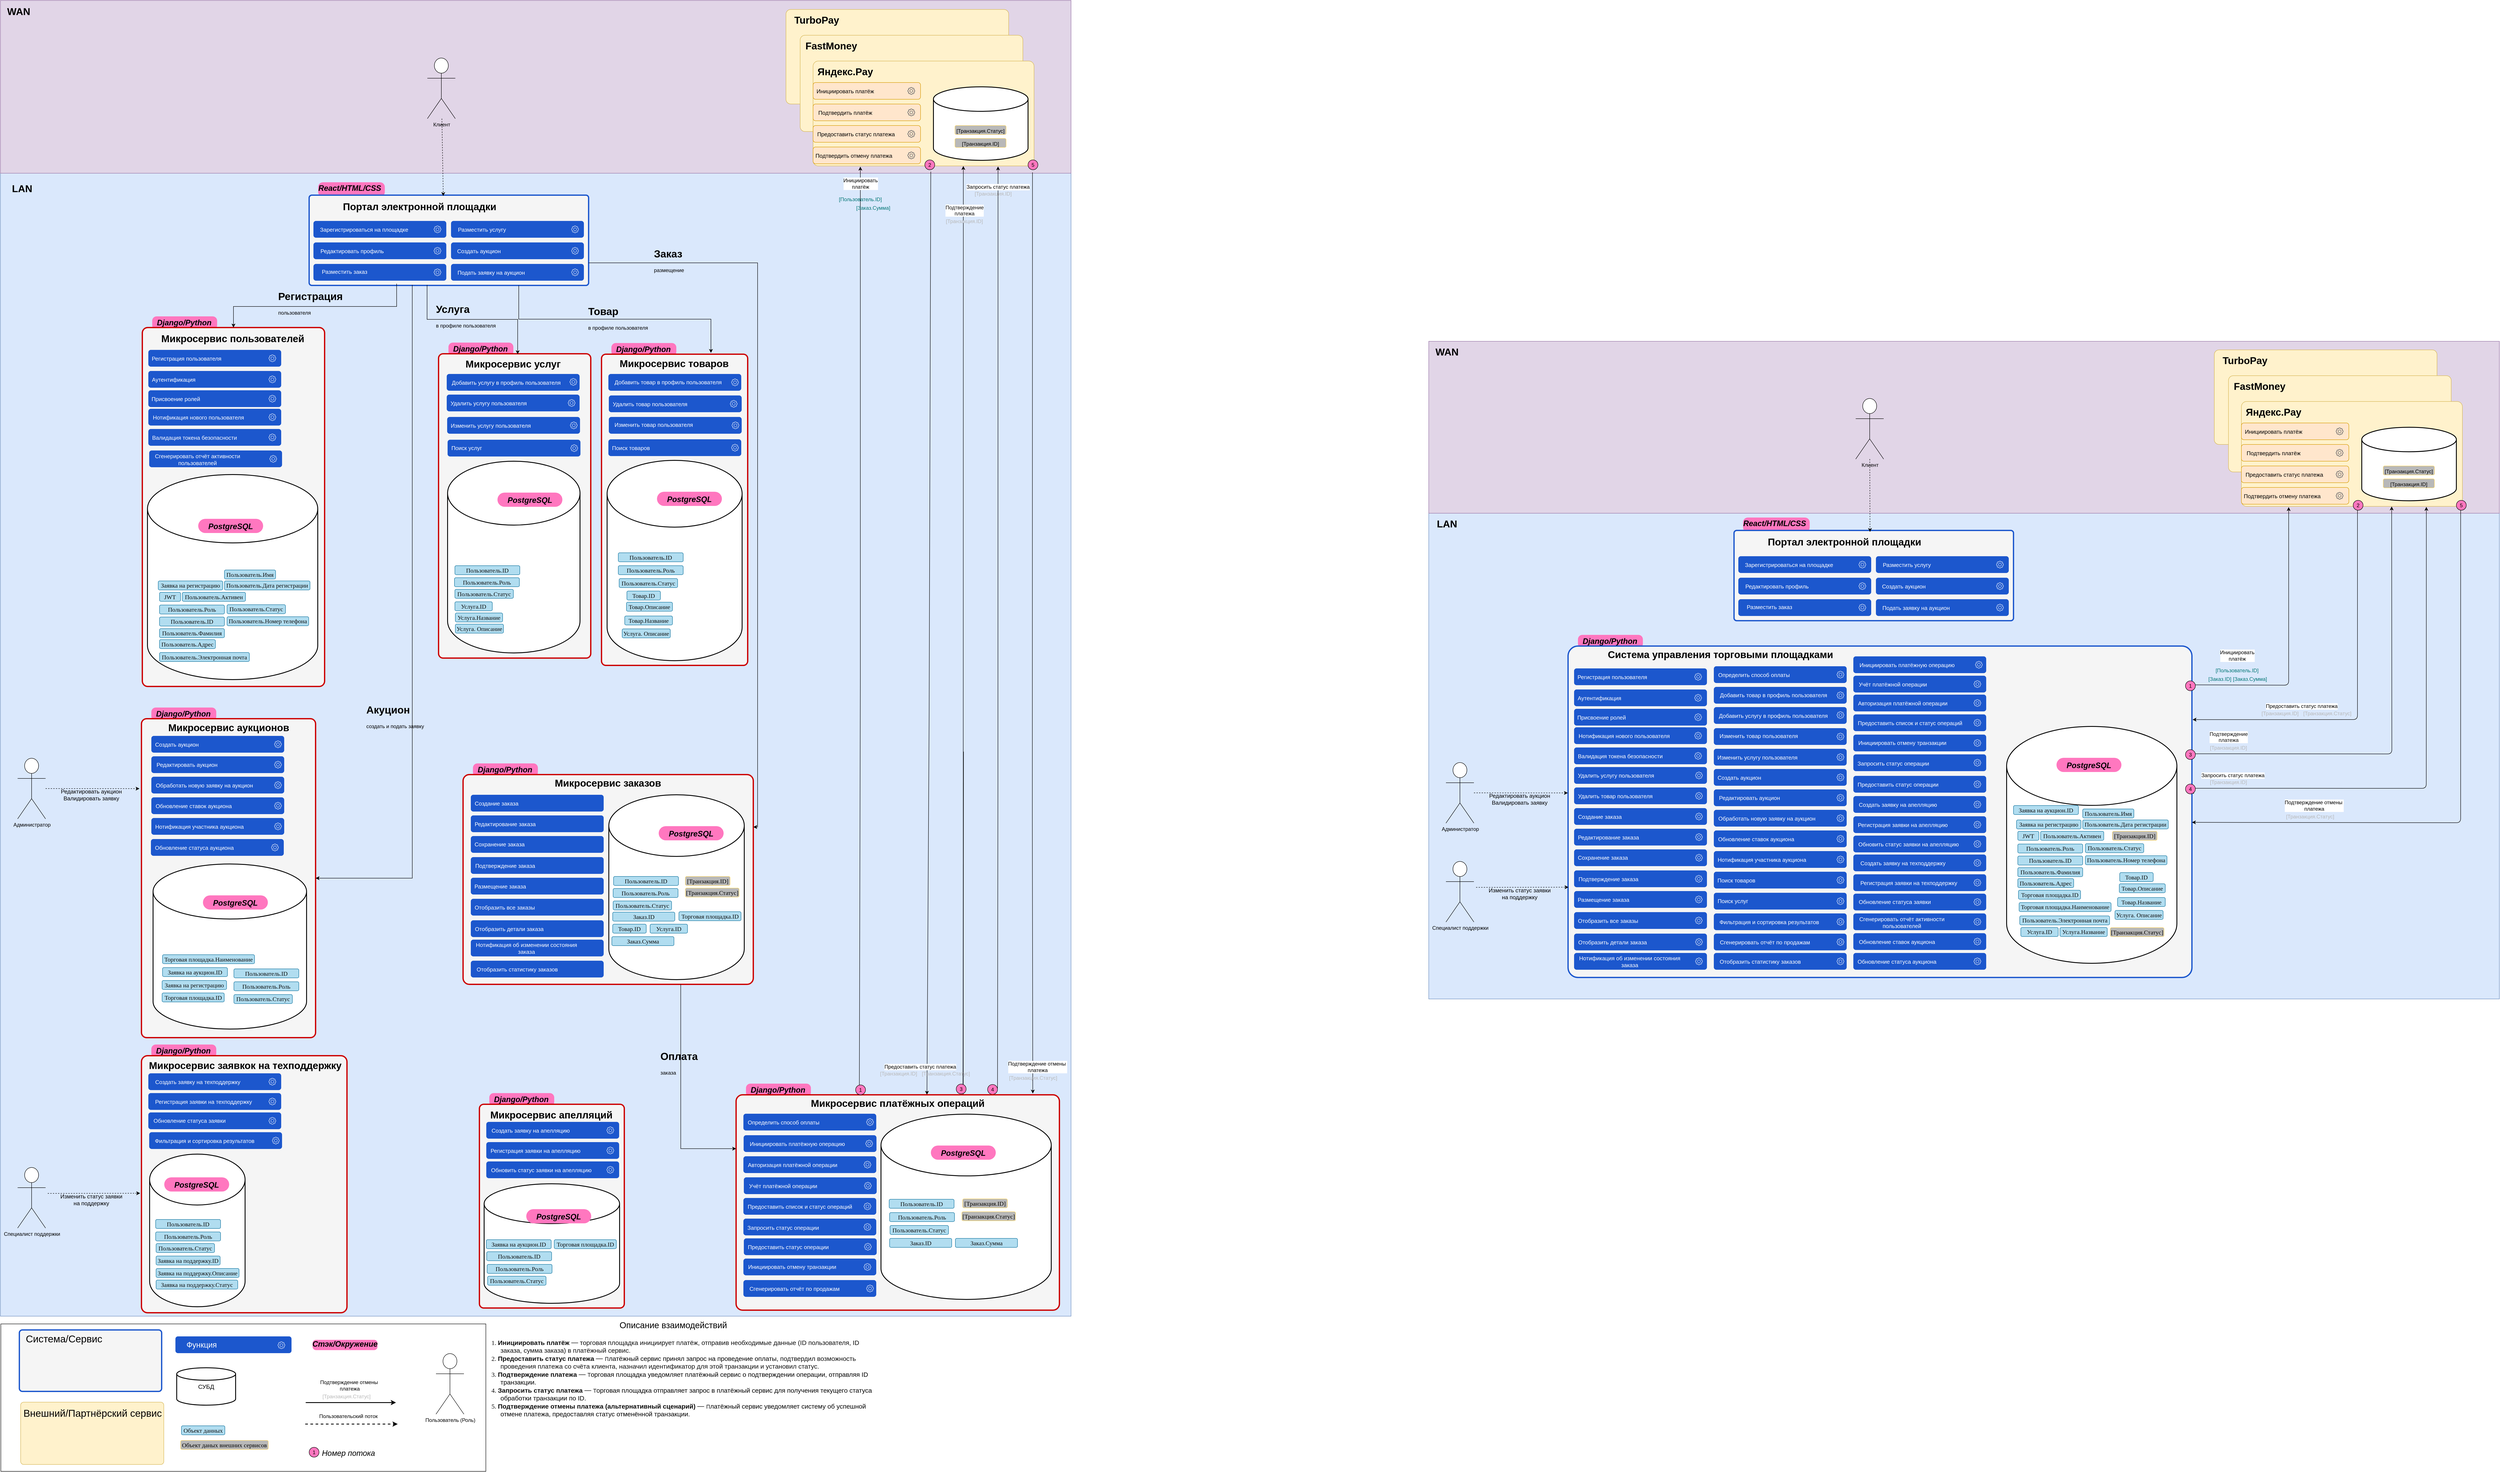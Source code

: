 <mxfile version="24.7.12">
  <diagram name="DF" id="BleSmaJVXqo2yb7Co1eL">
    <mxGraphModel dx="1539" dy="2932" grid="0" gridSize="10" guides="0" tooltips="0" connect="1" arrows="1" fold="1" page="0" pageScale="1" pageWidth="827" pageHeight="1169" math="0" shadow="0">
      <root>
        <mxCell id="0" />
        <mxCell id="1" parent="0" />
        <mxCell id="cKbgiC5qh_IXnBO1eU4K-99" value="" style="rounded=0;whiteSpace=wrap;html=1;fillColor=#dae8fc;strokeColor=#6c8ebf;" parent="1" vertex="1">
          <mxGeometry x="960" y="-1286" width="2490" height="2964" as="geometry" />
        </mxCell>
        <mxCell id="kQWFD41fJFxlXKQhT5sF-1" value="" style="group" parent="1" vertex="1" connectable="0">
          <mxGeometry x="1699" y="-973" width="155" height="49" as="geometry" />
        </mxCell>
        <mxCell id="cKbgiC5qh_IXnBO1eU4K-166" value="&lt;p style=&quot;margin: 0px 0px 0px 13px; text-indent: -13px; font-variant-numeric: normal; font-variant-east-asian: normal; font-variant-alternates: normal; font-kerning: auto; font-optical-sizing: auto; font-feature-settings: normal; font-variation-settings: normal; font-variant-position: normal; font-stretch: normal; font-size: 14px; line-height: normal; color: rgb(14, 14, 14); text-align: start;&quot; class=&quot;p1&quot;&gt;&lt;br&gt;&lt;/p&gt;" style="rounded=1;whiteSpace=wrap;html=1;fillColor=#FF77BF;strokeColor=none;arcSize=33;" parent="kQWFD41fJFxlXKQhT5sF-1" vertex="1">
          <mxGeometry y="13" width="155" height="34" as="geometry" />
        </mxCell>
        <mxCell id="cKbgiC5qh_IXnBO1eU4K-165" value="&lt;font style=&quot;font-size: 18px;&quot;&gt;&lt;i&gt;React/HTML/CSS&lt;/i&gt;&lt;/font&gt;" style="text;html=1;align=center;verticalAlign=middle;whiteSpace=wrap;rounded=1;shadow=0;fontSize=23;fontStyle=1" parent="kQWFD41fJFxlXKQhT5sF-1" vertex="1">
          <mxGeometry x="29" width="89" height="49" as="geometry" />
        </mxCell>
        <mxCell id="cKbgiC5qh_IXnBO1eU4K-98" value="" style="rounded=0;whiteSpace=wrap;html=1;fillColor=#e1d5e7;strokeColor=#9673a6;movable=1;resizable=1;rotatable=1;deletable=1;editable=1;locked=0;connectable=1;" parent="1" vertex="1">
          <mxGeometry x="960" y="-1383" width="2490" height="402" as="geometry" />
        </mxCell>
        <mxCell id="ISwjRsLXD4yoOcMXPSiY-8" value="" style="group" parent="1" vertex="1" connectable="0">
          <mxGeometry x="2770" y="-1362" width="535" height="220" as="geometry" />
        </mxCell>
        <mxCell id="Tz6aEU4ManMyac2rpAqn-102" value="" style="rounded=1;whiteSpace=wrap;html=1;arcSize=5;fillColor=#fff2cc;strokeColor=#d6b656;" parent="ISwjRsLXD4yoOcMXPSiY-8" vertex="1">
          <mxGeometry x="17" width="518" height="220" as="geometry" />
        </mxCell>
        <mxCell id="Tz6aEU4ManMyac2rpAqn-103" value="TurboPay" style="text;html=1;align=center;verticalAlign=middle;whiteSpace=wrap;rounded=1;shadow=0;fontSize=23;fontStyle=1" parent="ISwjRsLXD4yoOcMXPSiY-8" vertex="1">
          <mxGeometry width="177" height="49" as="geometry" />
        </mxCell>
        <mxCell id="ISwjRsLXD4yoOcMXPSiY-9" value="" style="group" parent="1" vertex="1" connectable="0">
          <mxGeometry x="2820" y="-1302" width="518" height="224" as="geometry" />
        </mxCell>
        <mxCell id="Tz6aEU4ManMyac2rpAqn-100" value="" style="rounded=1;whiteSpace=wrap;html=1;arcSize=5;fillColor=#fff2cc;strokeColor=#d6b656;" parent="ISwjRsLXD4yoOcMXPSiY-9" vertex="1">
          <mxGeometry width="518" height="224" as="geometry" />
        </mxCell>
        <mxCell id="Tz6aEU4ManMyac2rpAqn-101" value="FastMoney" style="text;html=1;align=center;verticalAlign=middle;whiteSpace=wrap;rounded=1;shadow=0;fontSize=23;fontStyle=1" parent="ISwjRsLXD4yoOcMXPSiY-9" vertex="1">
          <mxGeometry x="2" width="141" height="49" as="geometry" />
        </mxCell>
        <mxCell id="ISwjRsLXD4yoOcMXPSiY-10" value="" style="group" parent="1" vertex="1" connectable="0">
          <mxGeometry x="2850" y="-1242" width="514" height="244" as="geometry" />
        </mxCell>
        <mxCell id="Tz6aEU4ManMyac2rpAqn-104" value="" style="rounded=1;whiteSpace=wrap;html=1;arcSize=5;fillColor=#fff2cc;strokeColor=#d6b656;" parent="ISwjRsLXD4yoOcMXPSiY-10" vertex="1">
          <mxGeometry width="514" height="244" as="geometry" />
        </mxCell>
        <mxCell id="Tz6aEU4ManMyac2rpAqn-105" value="Яндекс.Pay" style="text;html=1;align=center;verticalAlign=middle;whiteSpace=wrap;rounded=1;shadow=0;fontSize=23;fontStyle=1" parent="ISwjRsLXD4yoOcMXPSiY-10" vertex="1">
          <mxGeometry width="150" height="49" as="geometry" />
        </mxCell>
        <mxCell id="D1CTnjmkYU0Mq4A9S6dc-23" value="" style="rounded=1;whiteSpace=wrap;html=1;arcSize=0;" parent="1" vertex="1">
          <mxGeometry x="961" y="1696" width="1128" height="343" as="geometry" />
        </mxCell>
        <mxCell id="cKbgiC5qh_IXnBO1eU4K-95" value="Администратор" style="shape=umlActor;verticalLabelPosition=bottom;verticalAlign=top;html=1;outlineConnect=0;rounded=1;" parent="1" vertex="1">
          <mxGeometry x="1000" y="380" width="65" height="141" as="geometry" />
        </mxCell>
        <mxCell id="cKbgiC5qh_IXnBO1eU4K-96" value="" style="endArrow=classic;html=1;rounded=1;dashed=1;entryX=0.961;entryY=0.023;entryDx=0;entryDy=0;entryPerimeter=0;" parent="1" source="cKbgiC5qh_IXnBO1eU4K-95" target="cKbgiC5qh_IXnBO1eU4K-154" edge="1">
          <mxGeometry width="50" height="50" relative="1" as="geometry">
            <mxPoint x="1166" y="544" as="sourcePoint" />
            <mxPoint x="1162" y="979" as="targetPoint" />
            <Array as="points" />
          </mxGeometry>
        </mxCell>
        <mxCell id="cKbgiC5qh_IXnBO1eU4K-100" value="WAN" style="text;html=1;align=center;verticalAlign=middle;whiteSpace=wrap;rounded=1;shadow=0;fontSize=23;fontStyle=1" parent="1" vertex="1">
          <mxGeometry x="960" y="-1382" width="85" height="49" as="geometry" />
        </mxCell>
        <mxCell id="cKbgiC5qh_IXnBO1eU4K-101" value="LAN" style="text;html=1;align=center;verticalAlign=middle;whiteSpace=wrap;rounded=1;shadow=0;fontSize=23;fontStyle=1" parent="1" vertex="1">
          <mxGeometry x="968" y="-970" width="85" height="49" as="geometry" />
        </mxCell>
        <mxCell id="cKbgiC5qh_IXnBO1eU4K-103" value="" style="endArrow=classic;html=1;rounded=1;curved=0;exitX=0.869;exitY=0.991;exitDx=0;exitDy=0;exitPerimeter=0;entryX=0.591;entryY=0.098;entryDx=0;entryDy=0;entryPerimeter=0;" parent="1" target="ATJr2NSgzt_gkObBubhx-3136" edge="1" source="cKbgiC5qh_IXnBO1eU4K-98">
          <mxGeometry width="50" height="50" relative="1" as="geometry">
            <mxPoint x="3120" y="-210" as="sourcePoint" />
            <mxPoint x="2741" y="280" as="targetPoint" />
            <Array as="points">
              <mxPoint x="3120" y="280" />
            </Array>
          </mxGeometry>
        </mxCell>
        <mxCell id="cKbgiC5qh_IXnBO1eU4K-105" value="" style="endArrow=classic;html=1;rounded=1;exitX=0.704;exitY=0.082;exitDx=0;exitDy=0;exitPerimeter=0;curved=0;entryX=0.68;entryY=1.001;entryDx=0;entryDy=0;entryPerimeter=0;" parent="1" source="cKbgiC5qh_IXnBO1eU4K-139" target="Tz6aEU4ManMyac2rpAqn-104" edge="1">
          <mxGeometry width="50" height="50" relative="1" as="geometry">
            <mxPoint x="2736.451" y="359.575" as="sourcePoint" />
            <mxPoint x="3200" y="-20" as="targetPoint" />
            <Array as="points" />
          </mxGeometry>
        </mxCell>
        <mxCell id="cKbgiC5qh_IXnBO1eU4K-107" value="" style="endArrow=classic;html=1;rounded=1;curved=0;entryX=0.921;entryY=0.041;entryDx=0;entryDy=0;entryPerimeter=0;exitX=0.964;exitY=0.995;exitDx=0;exitDy=0;exitPerimeter=0;" parent="1" target="ATJr2NSgzt_gkObBubhx-3136" edge="1" source="cKbgiC5qh_IXnBO1eU4K-98">
          <mxGeometry width="50" height="50" relative="1" as="geometry">
            <mxPoint x="3360" y="-210" as="sourcePoint" />
            <mxPoint x="2735" y="519.172" as="targetPoint" />
            <Array as="points">
              <mxPoint x="3360" y="520" />
            </Array>
          </mxGeometry>
        </mxCell>
        <mxCell id="cKbgiC5qh_IXnBO1eU4K-109" value="" style="endArrow=classic;html=1;rounded=1;exitX=0.379;exitY=0.059;exitDx=0;exitDy=0;exitPerimeter=0;curved=0;entryX=0.214;entryY=1.007;entryDx=0;entryDy=0;entryPerimeter=0;" parent="1" source="aNh6FEuhw9lsT8rE3H5J-66" target="Tz6aEU4ManMyac2rpAqn-104" edge="1">
          <mxGeometry width="50" height="50" relative="1" as="geometry">
            <mxPoint x="2735" y="199.207" as="sourcePoint" />
            <mxPoint x="2955" y="-179" as="targetPoint" />
            <Array as="points">
              <mxPoint x="2960" y="200" />
            </Array>
          </mxGeometry>
        </mxCell>
        <mxCell id="cKbgiC5qh_IXnBO1eU4K-125" value="" style="endArrow=classic;html=1;rounded=1;exitX=1;exitY=0.429;exitDx=0;exitDy=0;exitPerimeter=0;curved=0;entryX=0.837;entryY=1.005;entryDx=0;entryDy=0;entryPerimeter=0;" parent="1" source="cKbgiC5qh_IXnBO1eU4K-140" target="Tz6aEU4ManMyac2rpAqn-104" edge="1">
          <mxGeometry width="50" height="50" relative="1" as="geometry">
            <mxPoint x="2740" y="444" as="sourcePoint" />
            <mxPoint x="3204" y="60" as="targetPoint" />
            <Array as="points">
              <mxPoint x="3280" y="440" />
            </Array>
          </mxGeometry>
        </mxCell>
        <mxCell id="cKbgiC5qh_IXnBO1eU4K-138" value="2" style="ellipse;whiteSpace=wrap;html=1;aspect=fixed;rounded=1;fillColor=#FF77BF;" parent="1" vertex="1">
          <mxGeometry x="3110" y="-1012" width="23" height="23" as="geometry" />
        </mxCell>
        <mxCell id="cKbgiC5qh_IXnBO1eU4K-140" value="4" style="ellipse;whiteSpace=wrap;html=1;aspect=fixed;rounded=1;fillColor=#FF77BF;" parent="1" vertex="1">
          <mxGeometry x="3256" y="1139" width="23" height="23" as="geometry" />
        </mxCell>
        <mxCell id="cKbgiC5qh_IXnBO1eU4K-143" value="5" style="ellipse;whiteSpace=wrap;html=1;aspect=fixed;rounded=1;fillColor=#FF77BF;" parent="1" vertex="1">
          <mxGeometry x="3350" y="-1012" width="23" height="23" as="geometry" />
        </mxCell>
        <mxCell id="cKbgiC5qh_IXnBO1eU4K-146" value="" style="strokeWidth=2;html=1;shape=mxgraph.flowchart.database;whiteSpace=wrap;rounded=1;movable=1;resizable=1;rotatable=1;deletable=1;editable=1;locked=0;connectable=1;" parent="1" vertex="1">
          <mxGeometry x="3130" y="-1182" width="220" height="171" as="geometry" />
        </mxCell>
        <mxCell id="cKbgiC5qh_IXnBO1eU4K-152" value="&lt;p style=&quot;margin: 0px 0px 0px 13px; text-indent: -13px; font-variant-numeric: normal; font-variant-east-asian: normal; font-variant-alternates: normal; font-kerning: auto; font-optical-sizing: auto; font-feature-settings: normal; font-variation-settings: normal; font-variant-position: normal; font-stretch: normal; font-size: 14px; line-height: normal; text-align: start;&quot; class=&quot;p1&quot;&gt;&lt;span style=&quot;font-size: 12px; text-align: center; text-indent: 0px;&quot;&gt;[Транзакция.Статус]&lt;/span&gt;&lt;br&gt;&lt;/p&gt;" style="rounded=1;whiteSpace=wrap;html=1;fillColor=#B8B8B8;strokeColor=#FFD966;" parent="1" vertex="1">
          <mxGeometry x="3180" y="-1092" width="119" height="21" as="geometry" />
        </mxCell>
        <mxCell id="cKbgiC5qh_IXnBO1eU4K-153" value="&lt;p style=&quot;margin: 0px 0px 0px 13px; text-indent: -13px; font-variant-numeric: normal; font-variant-east-asian: normal; font-variant-alternates: normal; font-kerning: auto; font-optical-sizing: auto; font-feature-settings: normal; font-variation-settings: normal; font-variant-position: normal; font-stretch: normal; font-size: 14px; line-height: normal; text-align: start;&quot; class=&quot;p1&quot;&gt;&lt;span style=&quot;font-size: 12px; text-align: center; text-indent: 0px;&quot;&gt;[Транзакция.ID]&lt;/span&gt;&lt;br&gt;&lt;/p&gt;" style="rounded=1;whiteSpace=wrap;html=1;fillColor=#B8B8B8;strokeColor=#FFD966;" parent="1" vertex="1">
          <mxGeometry x="3180" y="-1062" width="119" height="21" as="geometry" />
        </mxCell>
        <mxCell id="cKbgiC5qh_IXnBO1eU4K-154" value="Редактировать аукцион&lt;div&gt;Валидировать заявку&lt;/div&gt;" style="text;html=1;align=center;verticalAlign=middle;whiteSpace=wrap;rounded=1;fontSize=13;" parent="1" vertex="1">
          <mxGeometry x="1050" y="450" width="243" height="30" as="geometry" />
        </mxCell>
        <mxCell id="cKbgiC5qh_IXnBO1eU4K-157" value="Специалист поддержки" style="shape=umlActor;verticalLabelPosition=bottom;verticalAlign=top;html=1;outlineConnect=0;rounded=1;" parent="1" vertex="1">
          <mxGeometry x="1000" y="1332" width="65" height="141" as="geometry" />
        </mxCell>
        <mxCell id="cKbgiC5qh_IXnBO1eU4K-160" value="" style="endArrow=classic;html=1;rounded=1;dashed=1;" parent="1" edge="1">
          <mxGeometry width="50" height="50" relative="1" as="geometry">
            <mxPoint x="1070" y="1392.434" as="sourcePoint" />
            <mxPoint x="1285" y="1392" as="targetPoint" />
            <Array as="points" />
          </mxGeometry>
        </mxCell>
        <mxCell id="cKbgiC5qh_IXnBO1eU4K-162" value="&lt;div&gt;Изменить статус заявки&lt;/div&gt;&lt;div&gt;на поддержку&lt;/div&gt;" style="text;html=1;align=center;verticalAlign=middle;whiteSpace=wrap;rounded=1;fontSize=13;" parent="1" vertex="1">
          <mxGeometry x="1050" y="1392" width="243" height="30" as="geometry" />
        </mxCell>
        <mxCell id="cKbgiC5qh_IXnBO1eU4K-163" value="" style="rounded=1;whiteSpace=wrap;html=1;arcSize=3;fillColor=#f5f5f5;strokeColor=#1C57CD;strokeWidth=3;align=center;verticalAlign=middle;fontFamily=Helvetica;fontSize=12;fontColor=#333333;resizable=1;" parent="1" vertex="1">
          <mxGeometry x="1678" y="-930" width="650" height="210" as="geometry" />
        </mxCell>
        <mxCell id="cKbgiC5qh_IXnBO1eU4K-164" value="Портал электронной площадки" style="text;html=1;align=center;verticalAlign=middle;whiteSpace=wrap;rounded=1;shadow=0;fontSize=23;fontStyle=1" parent="1" vertex="1">
          <mxGeometry x="1745" y="-928" width="380" height="49" as="geometry" />
        </mxCell>
        <mxCell id="D1CTnjmkYU0Mq4A9S6dc-4" value="&lt;p style=&quot;margin: 0px 0px 0px 13px; text-indent: -13px; font-variant-numeric: normal; font-variant-east-asian: normal; font-variant-alternates: normal; font-kerning: auto; font-optical-sizing: auto; font-feature-settings: normal; font-variation-settings: normal; font-variant-position: normal; font-stretch: normal; font-size: 14px; line-height: normal; color: rgb(14, 14, 14); text-align: start;&quot; class=&quot;p1&quot;&gt;&lt;font face=&quot;Times New Roman&quot;&gt;Объект данных&lt;/font&gt;&lt;/p&gt;" style="rounded=1;whiteSpace=wrap;html=1;fillColor=#b1ddf0;strokeColor=#10739e;" parent="1" vertex="1">
          <mxGeometry x="1381" y="1933" width="101" height="21" as="geometry" />
        </mxCell>
        <mxCell id="D1CTnjmkYU0Mq4A9S6dc-11" value="&lt;font style=&quot;font-size: 14px;&quot;&gt;СУБД&lt;/font&gt;" style="strokeWidth=2;html=1;shape=mxgraph.flowchart.database;whiteSpace=wrap;rounded=1;movable=1;resizable=1;rotatable=1;deletable=1;editable=1;locked=0;connectable=1;" parent="1" vertex="1">
          <mxGeometry x="1370" y="1798" width="137" height="87" as="geometry" />
        </mxCell>
        <mxCell id="D1CTnjmkYU0Mq4A9S6dc-14" value="Пользователь (Роль)" style="shape=umlActor;verticalLabelPosition=bottom;verticalAlign=top;html=1;outlineConnect=0;rounded=1;" parent="1" vertex="1">
          <mxGeometry x="1973" y="1765" width="65" height="141" as="geometry" />
        </mxCell>
        <mxCell id="D1CTnjmkYU0Mq4A9S6dc-16" value="&lt;p style=&quot;margin: 0px 0px 0px 13px; text-indent: -13px; font-variant-numeric: normal; font-variant-east-asian: normal; font-variant-alternates: normal; font-kerning: auto; font-optical-sizing: auto; font-feature-settings: normal; font-variation-settings: normal; font-variant-position: normal; font-stretch: normal; line-height: normal; text-align: start;&quot; class=&quot;p1&quot;&gt;&lt;span style=&quot;text-align: center; text-indent: 0px;&quot;&gt;&lt;font style=&quot;font-size: 14px;&quot; face=&quot;Times New Roman&quot;&gt;Объект даных внешних сервисов&lt;/font&gt;&lt;/span&gt;&lt;br&gt;&lt;/p&gt;" style="rounded=1;whiteSpace=wrap;html=1;fillColor=#B8B8B8;strokeColor=#FFD966;" parent="1" vertex="1">
          <mxGeometry x="1379" y="1967" width="204" height="21" as="geometry" />
        </mxCell>
        <mxCell id="D1CTnjmkYU0Mq4A9S6dc-17" value="" style="endArrow=classic;html=1;rounded=1;curved=0;strokeWidth=2;" parent="1" edge="1">
          <mxGeometry width="50" height="50" relative="1" as="geometry">
            <mxPoint x="1670" y="1879" as="sourcePoint" />
            <mxPoint x="1880" y="1879" as="targetPoint" />
            <Array as="points">
              <mxPoint x="1670" y="1879" />
            </Array>
          </mxGeometry>
        </mxCell>
        <mxCell id="D1CTnjmkYU0Mq4A9S6dc-18" value="&lt;font style=&quot;font-size: 12px;&quot;&gt;Подтверждение отмены&amp;nbsp;&lt;/font&gt;&lt;div&gt;&lt;font style=&quot;font-size: 12px;&quot;&gt;платежа&lt;/font&gt;&lt;/div&gt;" style="edgeLabel;html=1;align=center;verticalAlign=middle;resizable=0;points=[];rounded=1;" parent="D1CTnjmkYU0Mq4A9S6dc-17" vertex="1" connectable="0">
          <mxGeometry x="0.194" y="1" relative="1" as="geometry">
            <mxPoint x="-24" y="-39" as="offset" />
          </mxGeometry>
        </mxCell>
        <mxCell id="D1CTnjmkYU0Mq4A9S6dc-19" value="&lt;font style=&quot;font-size: 12px;&quot;&gt;[Транзакция.Статус]&lt;/font&gt;" style="text;html=1;align=center;verticalAlign=middle;whiteSpace=wrap;rounded=1;fontSize=13;labelBackgroundColor=none;fontColor=#B8B8B8;" parent="1" vertex="1">
          <mxGeometry x="1685" y="1849" width="160" height="30" as="geometry" />
        </mxCell>
        <mxCell id="D1CTnjmkYU0Mq4A9S6dc-20" value="" style="endArrow=classic;html=1;rounded=1;dashed=1;strokeWidth=2;" parent="1" edge="1">
          <mxGeometry width="50" height="50" relative="1" as="geometry">
            <mxPoint x="1669" y="1929" as="sourcePoint" />
            <mxPoint x="1884" y="1929" as="targetPoint" />
            <Array as="points" />
          </mxGeometry>
        </mxCell>
        <mxCell id="D1CTnjmkYU0Mq4A9S6dc-21" value="&lt;span style=&quot;font-size: 12px;&quot;&gt;Пользовательский поток&lt;/span&gt;" style="edgeLabel;html=1;align=center;verticalAlign=middle;resizable=0;points=[];rounded=1;" parent="1" vertex="1" connectable="0">
          <mxGeometry x="1770.995" y="1958" as="geometry">
            <mxPoint x="-2" y="-47" as="offset" />
          </mxGeometry>
        </mxCell>
        <mxCell id="Tz6aEU4ManMyac2rpAqn-4" value="Клиент" style="shape=umlActor;verticalLabelPosition=bottom;verticalAlign=top;html=1;outlineConnect=0;rounded=1;" parent="1" vertex="1">
          <mxGeometry x="1953" y="-1249" width="65" height="141" as="geometry" />
        </mxCell>
        <mxCell id="Tz6aEU4ManMyac2rpAqn-10" value="" style="endArrow=classic;html=1;rounded=1;dashed=1;fontSize=12;" parent="1" source="Tz6aEU4ManMyac2rpAqn-4" edge="1">
          <mxGeometry width="50" height="50" relative="1" as="geometry">
            <mxPoint x="1985" y="-775" as="sourcePoint" />
            <mxPoint x="1990" y="-928" as="targetPoint" />
            <Array as="points" />
          </mxGeometry>
        </mxCell>
        <mxCell id="jEkXnfsxQ-_I6rloK0n_-4" value="1" style="ellipse;whiteSpace=wrap;html=1;aspect=fixed;rounded=1;fillColor=#FF77BF;" parent="1" vertex="1">
          <mxGeometry x="1678" y="1983" width="23" height="23" as="geometry" />
        </mxCell>
        <mxCell id="jEkXnfsxQ-_I6rloK0n_-9" value="&lt;span style=&quot;font-size: 18px;&quot;&gt;&lt;i&gt;Номер потока&lt;/i&gt;&lt;/span&gt;" style="text;html=1;align=center;verticalAlign=middle;whiteSpace=wrap;rounded=1;shadow=0;fontSize=23;fontStyle=0" parent="1" vertex="1">
          <mxGeometry x="1689" y="1970" width="161" height="49" as="geometry" />
        </mxCell>
        <mxCell id="d3r_7VUgfL_-Ddzbqp2A-3" value="&lt;h1 style=&quot;margin-top: 0px; font-size: 15px;&quot;&gt;&lt;p class=&quot;p1&quot; style=&quot;margin: 0px 0px 0px 21px; text-indent: -21px; font-variant-numeric: normal; font-variant-east-asian: normal; font-variant-alternates: normal; font-kerning: auto; font-optical-sizing: auto; font-feature-settings: normal; font-variation-settings: normal; font-variant-position: normal; font-stretch: normal; font-size: 15px; line-height: normal; color: rgb(14, 14, 14);&quot;&gt;&lt;span class=&quot;s1&quot; style=&quot;font-weight: 400; font-variant-numeric: normal; font-variant-east-asian: normal; font-variant-alternates: normal; font-kerning: auto; font-optical-sizing: auto; font-feature-settings: normal; font-variation-settings: normal; font-variant-position: normal; font-stretch: normal; line-height: normal; font-family: &amp;quot;Times New Roman&amp;quot;; font-size: 15px;&quot;&gt;1.&amp;nbsp;&lt;/span&gt;&lt;b style=&quot;font-size: 15px;&quot;&gt;Инициировать платёж&lt;/b&gt;&lt;b style=&quot;font-weight: 400; font-size: 15px;&quot;&gt;&amp;nbsp;&lt;/b&gt;&lt;span style=&quot;background-color: initial; color: rgb(51, 51, 51); font-family: &amp;quot;YS Text&amp;quot;, -apple-system, BlinkMacSystemFont, Arial, Helvetica, sans-serif; font-size: 16px; font-weight: 400;&quot;&gt;—&lt;/span&gt;&lt;span style=&quot;background-color: initial; color: rgb(0, 0, 0); font-weight: normal;&quot;&gt;&amp;nbsp;т&lt;/span&gt;&lt;span style=&quot;background-color: initial; font-weight: 400;&quot;&gt;орговая площадка инициирует платёж, отправив необходимые данные (ID пользователя, ID заказа, сумма заказа) в платёжный сервис.&lt;/span&gt;&lt;/p&gt;&lt;p class=&quot;p1&quot; style=&quot;margin: 0px 0px 0px 21px; text-indent: -21px; font-variant-numeric: normal; font-variant-east-asian: normal; font-variant-alternates: normal; font-kerning: auto; font-optical-sizing: auto; font-feature-settings: normal; font-variation-settings: normal; font-variant-position: normal; font-weight: 400; font-stretch: normal; font-size: 15px; line-height: normal; color: rgb(14, 14, 14);&quot;&gt;&lt;span class=&quot;s1&quot; style=&quot;font-variant-numeric: normal; font-variant-east-asian: normal; font-variant-alternates: normal; font-kerning: auto; font-optical-sizing: auto; font-feature-settings: normal; font-variation-settings: normal; font-variant-position: normal; font-stretch: normal; line-height: normal; font-family: &amp;quot;Times New Roman&amp;quot;; font-size: 15px;&quot;&gt;2.&amp;nbsp;&lt;/span&gt;&lt;b style=&quot;font-size: 15px;&quot;&gt;Предоставить статус платежа&amp;nbsp;&lt;/b&gt;&lt;span style=&quot;background-color: initial; color: rgb(51, 51, 51); font-family: &amp;quot;YS Text&amp;quot;, -apple-system, BlinkMacSystemFont, Arial, Helvetica, sans-serif; font-size: 16px;&quot;&gt;— п&lt;/span&gt;&lt;span style=&quot;background-color: initial; color: rgb(0, 0, 0);&quot;&gt;латё&lt;/span&gt;&lt;span style=&quot;background-color: initial; color: rgb(0, 0, 0);&quot;&gt;жный сервис принял запрос на проведение оплаты,&lt;/span&gt;&lt;span style=&quot;background-color: initial;&quot; class=&quot;Apple-converted-space&quot;&gt;&amp;nbsp;&lt;/span&gt;&lt;span style=&quot;background-color: initial;&quot;&gt;подтвердил возможность проведения платежа со счёта клиента, назначил идентификатор для этой транзакции и установил статус.&lt;/span&gt;&lt;/p&gt;&lt;p class=&quot;p1&quot; style=&quot;margin: 0px 0px 0px 21px; text-indent: -21px; font-variant-numeric: normal; font-variant-east-asian: normal; font-variant-alternates: normal; font-kerning: auto; font-optical-sizing: auto; font-feature-settings: normal; font-variation-settings: normal; font-variant-position: normal; font-weight: 400; font-stretch: normal; font-size: 15px; line-height: normal; color: rgb(14, 14, 14);&quot;&gt;&lt;span class=&quot;s1&quot; style=&quot;font-variant-numeric: normal; font-variant-east-asian: normal; font-variant-alternates: normal; font-kerning: auto; font-optical-sizing: auto; font-feature-settings: normal; font-variation-settings: normal; font-variant-position: normal; font-stretch: normal; line-height: normal; font-family: &amp;quot;Times New Roman&amp;quot;; font-size: 15px;&quot;&gt;3.&amp;nbsp;&lt;/span&gt;&lt;b style=&quot;font-size: 15px;&quot;&gt;Подтверждение платежа&amp;nbsp;&lt;/b&gt;&lt;span style=&quot;background-color: initial; color: rgb(51, 51, 51); font-family: &amp;quot;YS Text&amp;quot;, -apple-system, BlinkMacSystemFont, Arial, Helvetica, sans-serif; font-size: 16px;&quot;&gt;— т&lt;/span&gt;&lt;span style=&quot;background-color: initial; color: rgb(0, 0, 0);&quot;&gt;орговая площадка уведомляет платёжный сервис о подтверждении операции, отправляя ID транзакции.&lt;/span&gt;&lt;/p&gt;&lt;p class=&quot;p1&quot; style=&quot;margin: 0px 0px 0px 21px; text-indent: -21px; font-variant-numeric: normal; font-variant-east-asian: normal; font-variant-alternates: normal; font-kerning: auto; font-optical-sizing: auto; font-feature-settings: normal; font-variation-settings: normal; font-variant-position: normal; font-weight: 400; font-stretch: normal; font-size: 15px; line-height: normal; color: rgb(14, 14, 14);&quot;&gt;&lt;span class=&quot;s1&quot; style=&quot;font-variant-numeric: normal; font-variant-east-asian: normal; font-variant-alternates: normal; font-kerning: auto; font-optical-sizing: auto; font-feature-settings: normal; font-variation-settings: normal; font-variant-position: normal; font-stretch: normal; line-height: normal; font-family: &amp;quot;Times New Roman&amp;quot;; font-size: 15px;&quot;&gt;4.&amp;nbsp;&lt;/span&gt;&lt;b style=&quot;font-size: 15px;&quot;&gt;Запросить статус платежа&lt;/b&gt;&amp;nbsp;&lt;span style=&quot;background-color: initial; color: rgb(51, 51, 51); font-family: &amp;quot;YS Text&amp;quot;, -apple-system, BlinkMacSystemFont, Arial, Helvetica, sans-serif; font-size: 16px;&quot;&gt;— т&lt;/span&gt;&lt;span style=&quot;background-color: initial; color: rgb(0, 0, 0);&quot;&gt;орговая площадка отправляет запрос в платёжный сервис для получения текущего статуса обработки транзакции по ID.&lt;/span&gt;&lt;/p&gt;&lt;p class=&quot;p1&quot; style=&quot;margin: 0px 0px 0px 21px; text-indent: -21px; font-variant-numeric: normal; font-variant-east-asian: normal; font-variant-alternates: normal; font-kerning: auto; font-optical-sizing: auto; font-feature-settings: normal; font-variation-settings: normal; font-variant-position: normal; font-weight: 400; font-stretch: normal; font-size: 15px; line-height: normal; color: rgb(14, 14, 14);&quot;&gt;&lt;span class=&quot;s1&quot; style=&quot;font-variant-numeric: normal; font-variant-east-asian: normal; font-variant-alternates: normal; font-kerning: auto; font-optical-sizing: auto; font-feature-settings: normal; font-variation-settings: normal; font-variant-position: normal; font-stretch: normal; line-height: normal; font-family: &amp;quot;Times New Roman&amp;quot;; font-size: 15px;&quot;&gt;5.&amp;nbsp;&lt;/span&gt;&lt;b style=&quot;font-size: 15px;&quot;&gt;Подтверждение отмены платежа (альтернативный сценарий)&amp;nbsp;&lt;/b&gt;&lt;span style=&quot;background-color: initial; color: rgb(51, 51, 51); font-family: &amp;quot;YS Text&amp;quot;, -apple-system, BlinkMacSystemFont, Arial, Helvetica, sans-serif; font-size: 16px;&quot;&gt;— п&lt;/span&gt;&lt;span style=&quot;background-color: initial; color: rgb(0, 0, 0);&quot;&gt;латёжный сервис уведомляет систему об успешной отмене платежа, предоставляя статус отменённой транзакции.&lt;/span&gt;&lt;/p&gt;&lt;/h1&gt;" style="text;html=1;whiteSpace=wrap;overflow=hidden;rounded=0;fontSize=15;" parent="1" vertex="1">
          <mxGeometry x="2100" y="1722" width="904" height="189" as="geometry" />
        </mxCell>
        <mxCell id="ro2GFgqDV0QlA6Vm-lQV-1" value="&lt;font style=&quot;font-size: 20px;&quot;&gt;Описание взаимодействий&lt;/font&gt;" style="text;html=1;align=center;verticalAlign=middle;whiteSpace=wrap;rounded=0;" parent="1" vertex="1">
          <mxGeometry x="2370" y="1683" width="310" height="30" as="geometry" />
        </mxCell>
        <mxCell id="BZBJQn5B5M7l6MrAMs_o-1" value="" style="group" parent="1" vertex="1" connectable="0">
          <mxGeometry x="1688" y="-870" width="309" height="39" as="geometry" />
        </mxCell>
        <mxCell id="BZBJQn5B5M7l6MrAMs_o-53" value="" style="group" parent="BZBJQn5B5M7l6MrAMs_o-1" vertex="1" connectable="0">
          <mxGeometry width="309" height="39" as="geometry" />
        </mxCell>
        <mxCell id="cKbgiC5qh_IXnBO1eU4K-175" value="" style="rounded=1;whiteSpace=wrap;html=1;fillColor=#1C57CD;strokeColor=none;" parent="BZBJQn5B5M7l6MrAMs_o-53" vertex="1">
          <mxGeometry width="309" height="39" as="geometry" />
        </mxCell>
        <mxCell id="cKbgiC5qh_IXnBO1eU4K-176" value="" style="sketch=0;outlineConnect=0;fontColor=#FFFFFF;gradientColor=none;fillColor=#FFFFFF;strokeColor=none;dashed=0;verticalLabelPosition=bottom;verticalAlign=top;align=center;html=1;fontSize=12;fontStyle=0;aspect=fixed;pointerEvents=1;shape=mxgraph.aws4.gear;rounded=1;" parent="BZBJQn5B5M7l6MrAMs_o-53" vertex="1">
          <mxGeometry x="280" y="11" width="17" height="17" as="geometry" />
        </mxCell>
        <mxCell id="cKbgiC5qh_IXnBO1eU4K-177" value="Зарегистрироваться на площадке" style="text;html=1;align=center;verticalAlign=middle;whiteSpace=wrap;rounded=1;fontSize=13;fontColor=#FFFFFF;" parent="BZBJQn5B5M7l6MrAMs_o-53" vertex="1">
          <mxGeometry x="9" y="4.5" width="218" height="30" as="geometry" />
        </mxCell>
        <mxCell id="BZBJQn5B5M7l6MrAMs_o-2" value="" style="group" parent="1" vertex="1" connectable="0">
          <mxGeometry x="1688" y="-820" width="309" height="39" as="geometry" />
        </mxCell>
        <mxCell id="BZBJQn5B5M7l6MrAMs_o-54" value="" style="group" parent="BZBJQn5B5M7l6MrAMs_o-2" vertex="1" connectable="0">
          <mxGeometry width="309" height="39" as="geometry" />
        </mxCell>
        <mxCell id="cKbgiC5qh_IXnBO1eU4K-178" value="" style="rounded=1;whiteSpace=wrap;html=1;fillColor=#1C57CD;strokeColor=none;" parent="BZBJQn5B5M7l6MrAMs_o-54" vertex="1">
          <mxGeometry width="309" height="39" as="geometry" />
        </mxCell>
        <mxCell id="cKbgiC5qh_IXnBO1eU4K-179" value="" style="sketch=0;outlineConnect=0;fontColor=#FFFFFF;gradientColor=none;fillColor=#FFFFFF;strokeColor=none;dashed=0;verticalLabelPosition=bottom;verticalAlign=top;align=center;html=1;fontSize=12;fontStyle=0;aspect=fixed;pointerEvents=1;shape=mxgraph.aws4.gear;rounded=1;" parent="BZBJQn5B5M7l6MrAMs_o-54" vertex="1">
          <mxGeometry x="280" y="11" width="17" height="17" as="geometry" />
        </mxCell>
        <mxCell id="cKbgiC5qh_IXnBO1eU4K-180" value="Редактировать профиль" style="text;html=1;align=center;verticalAlign=middle;whiteSpace=wrap;rounded=1;fontSize=13;fontColor=#FFFFFF;" parent="BZBJQn5B5M7l6MrAMs_o-54" vertex="1">
          <mxGeometry x="8" y="4.5" width="164" height="30" as="geometry" />
        </mxCell>
        <mxCell id="BZBJQn5B5M7l6MrAMs_o-3" value="" style="group" parent="1" vertex="1" connectable="0">
          <mxGeometry x="1688" y="-770" width="309" height="39" as="geometry" />
        </mxCell>
        <mxCell id="BZBJQn5B5M7l6MrAMs_o-55" value="" style="group" parent="BZBJQn5B5M7l6MrAMs_o-3" vertex="1" connectable="0">
          <mxGeometry width="309" height="39" as="geometry" />
        </mxCell>
        <mxCell id="cKbgiC5qh_IXnBO1eU4K-181" value="" style="rounded=1;whiteSpace=wrap;html=1;fillColor=#1C57CD;strokeColor=none;" parent="BZBJQn5B5M7l6MrAMs_o-55" vertex="1">
          <mxGeometry width="309" height="39" as="geometry" />
        </mxCell>
        <mxCell id="cKbgiC5qh_IXnBO1eU4K-182" value="" style="sketch=0;outlineConnect=0;fontColor=#FFFFFF;gradientColor=none;fillColor=#FFFFFF;strokeColor=none;dashed=0;verticalLabelPosition=bottom;verticalAlign=top;align=center;html=1;fontSize=12;fontStyle=0;aspect=fixed;pointerEvents=1;shape=mxgraph.aws4.gear;rounded=1;" parent="BZBJQn5B5M7l6MrAMs_o-55" vertex="1">
          <mxGeometry x="280" y="11" width="17" height="17" as="geometry" />
        </mxCell>
        <mxCell id="cKbgiC5qh_IXnBO1eU4K-183" value="Разместить заказ" style="text;html=1;align=center;verticalAlign=middle;whiteSpace=wrap;rounded=1;fontSize=13;fontColor=#FFFFFF;" parent="BZBJQn5B5M7l6MrAMs_o-55" vertex="1">
          <mxGeometry x="14" y="3" width="117" height="30" as="geometry" />
        </mxCell>
        <mxCell id="BZBJQn5B5M7l6MrAMs_o-4" value="" style="group" parent="1" vertex="1" connectable="0">
          <mxGeometry x="2008" y="-870" width="309" height="39" as="geometry" />
        </mxCell>
        <mxCell id="BZBJQn5B5M7l6MrAMs_o-56" value="" style="group" parent="BZBJQn5B5M7l6MrAMs_o-4" vertex="1" connectable="0">
          <mxGeometry width="309" height="39" as="geometry" />
        </mxCell>
        <mxCell id="cKbgiC5qh_IXnBO1eU4K-184" value="" style="rounded=1;whiteSpace=wrap;html=1;fillColor=#1C57CD;strokeColor=none;" parent="BZBJQn5B5M7l6MrAMs_o-56" vertex="1">
          <mxGeometry width="309" height="39" as="geometry" />
        </mxCell>
        <mxCell id="cKbgiC5qh_IXnBO1eU4K-185" value="" style="sketch=0;outlineConnect=0;fontColor=#FFFFFF;gradientColor=none;fillColor=#FFFFFF;strokeColor=none;dashed=0;verticalLabelPosition=bottom;verticalAlign=top;align=center;html=1;fontSize=12;fontStyle=0;aspect=fixed;pointerEvents=1;shape=mxgraph.aws4.gear;rounded=1;" parent="BZBJQn5B5M7l6MrAMs_o-56" vertex="1">
          <mxGeometry x="280" y="11" width="17" height="17" as="geometry" />
        </mxCell>
        <mxCell id="cKbgiC5qh_IXnBO1eU4K-186" value="Разместить услугу" style="text;html=1;align=center;verticalAlign=middle;whiteSpace=wrap;rounded=1;fontSize=13;fontColor=#FFFFFF;" parent="BZBJQn5B5M7l6MrAMs_o-56" vertex="1">
          <mxGeometry x="6" y="4.5" width="132" height="30" as="geometry" />
        </mxCell>
        <mxCell id="BZBJQn5B5M7l6MrAMs_o-5" value="" style="group" parent="1" vertex="1" connectable="0">
          <mxGeometry x="2008" y="-820" width="309" height="39" as="geometry" />
        </mxCell>
        <mxCell id="BZBJQn5B5M7l6MrAMs_o-57" value="" style="group" parent="BZBJQn5B5M7l6MrAMs_o-5" vertex="1" connectable="0">
          <mxGeometry width="309" height="39" as="geometry" />
        </mxCell>
        <mxCell id="cKbgiC5qh_IXnBO1eU4K-187" value="" style="rounded=1;whiteSpace=wrap;html=1;fillColor=#1C57CD;strokeColor=none;" parent="BZBJQn5B5M7l6MrAMs_o-57" vertex="1">
          <mxGeometry width="309" height="39" as="geometry" />
        </mxCell>
        <mxCell id="cKbgiC5qh_IXnBO1eU4K-188" value="" style="sketch=0;outlineConnect=0;fontColor=#FFFFFF;gradientColor=none;fillColor=#FFFFFF;strokeColor=none;dashed=0;verticalLabelPosition=bottom;verticalAlign=top;align=center;html=1;fontSize=12;fontStyle=0;aspect=fixed;pointerEvents=1;shape=mxgraph.aws4.gear;rounded=1;" parent="BZBJQn5B5M7l6MrAMs_o-57" vertex="1">
          <mxGeometry x="280" y="11" width="17" height="17" as="geometry" />
        </mxCell>
        <mxCell id="cKbgiC5qh_IXnBO1eU4K-189" value="Создать аукцион" style="text;html=1;align=center;verticalAlign=middle;whiteSpace=wrap;rounded=1;fontSize=13;fontColor=#FFFFFF;" parent="BZBJQn5B5M7l6MrAMs_o-57" vertex="1">
          <mxGeometry x="10" y="4.5" width="110" height="30" as="geometry" />
        </mxCell>
        <mxCell id="BZBJQn5B5M7l6MrAMs_o-6" value="" style="group" parent="1" vertex="1" connectable="0">
          <mxGeometry x="2008" y="-770" width="309" height="39" as="geometry" />
        </mxCell>
        <mxCell id="BZBJQn5B5M7l6MrAMs_o-58" value="" style="group" parent="BZBJQn5B5M7l6MrAMs_o-6" vertex="1" connectable="0">
          <mxGeometry width="309" height="39" as="geometry" />
        </mxCell>
        <mxCell id="cKbgiC5qh_IXnBO1eU4K-190" value="" style="rounded=1;whiteSpace=wrap;html=1;fillColor=#1C57CD;strokeColor=none;" parent="BZBJQn5B5M7l6MrAMs_o-58" vertex="1">
          <mxGeometry width="309" height="39" as="geometry" />
        </mxCell>
        <mxCell id="cKbgiC5qh_IXnBO1eU4K-191" value="" style="sketch=0;outlineConnect=0;fontColor=#FFFFFF;gradientColor=none;fillColor=#FFFFFF;strokeColor=none;dashed=0;verticalLabelPosition=bottom;verticalAlign=top;align=center;html=1;fontSize=12;fontStyle=0;aspect=fixed;pointerEvents=1;shape=mxgraph.aws4.gear;rounded=1;" parent="BZBJQn5B5M7l6MrAMs_o-58" vertex="1">
          <mxGeometry x="280" y="11" width="17" height="17" as="geometry" />
        </mxCell>
        <mxCell id="cKbgiC5qh_IXnBO1eU4K-192" value="Подать заявку на аукцион" style="text;html=1;align=center;verticalAlign=middle;whiteSpace=wrap;rounded=1;fontSize=13;fontColor=#FFFFFF;" parent="BZBJQn5B5M7l6MrAMs_o-58" vertex="1">
          <mxGeometry x="10" y="4.5" width="167" height="30" as="geometry" />
        </mxCell>
        <mxCell id="ISwjRsLXD4yoOcMXPSiY-1" value="" style="group" parent="1" vertex="1" connectable="0">
          <mxGeometry x="2840" y="-1192" width="260" height="39" as="geometry" />
        </mxCell>
        <mxCell id="cKbgiC5qh_IXnBO1eU4K-172" value="" style="rounded=1;whiteSpace=wrap;html=1;fillColor=#ffe6cc;strokeColor=#d79b00;" parent="ISwjRsLXD4yoOcMXPSiY-1" vertex="1">
          <mxGeometry x="10" width="250" height="39" as="geometry" />
        </mxCell>
        <mxCell id="cKbgiC5qh_IXnBO1eU4K-173" value="" style="sketch=0;outlineConnect=0;fontColor=#232F3E;gradientColor=none;fillColor=#232F3D;strokeColor=none;dashed=0;verticalLabelPosition=bottom;verticalAlign=top;align=center;html=1;fontSize=12;fontStyle=0;aspect=fixed;pointerEvents=1;shape=mxgraph.aws4.gear;rounded=1;" parent="ISwjRsLXD4yoOcMXPSiY-1" vertex="1">
          <mxGeometry x="230" y="11" width="17" height="17" as="geometry" />
        </mxCell>
        <mxCell id="cKbgiC5qh_IXnBO1eU4K-174" value="Инициировать платёж" style="text;html=1;align=center;verticalAlign=middle;whiteSpace=wrap;rounded=1;fontSize=13;" parent="ISwjRsLXD4yoOcMXPSiY-1" vertex="1">
          <mxGeometry y="4.5" width="170" height="30" as="geometry" />
        </mxCell>
        <mxCell id="ISwjRsLXD4yoOcMXPSiY-2" value="" style="group" parent="1" vertex="1" connectable="0">
          <mxGeometry x="2840" y="-1142" width="260" height="39" as="geometry" />
        </mxCell>
        <mxCell id="cKbgiC5qh_IXnBO1eU4K-129" value="" style="rounded=1;whiteSpace=wrap;html=1;fillColor=#ffe6cc;strokeColor=#d79b00;" parent="ISwjRsLXD4yoOcMXPSiY-2" vertex="1">
          <mxGeometry x="10" width="250" height="39" as="geometry" />
        </mxCell>
        <mxCell id="cKbgiC5qh_IXnBO1eU4K-130" value="" style="sketch=0;outlineConnect=0;fontColor=#232F3E;gradientColor=none;fillColor=#232F3D;strokeColor=none;dashed=0;verticalLabelPosition=bottom;verticalAlign=top;align=center;html=1;fontSize=12;fontStyle=0;aspect=fixed;pointerEvents=1;shape=mxgraph.aws4.gear;rounded=1;" parent="ISwjRsLXD4yoOcMXPSiY-2" vertex="1">
          <mxGeometry x="230" y="11" width="17" height="17" as="geometry" />
        </mxCell>
        <mxCell id="cKbgiC5qh_IXnBO1eU4K-131" value="Подтвердить платёж" style="text;html=1;align=center;verticalAlign=middle;whiteSpace=wrap;rounded=1;fontSize=13;" parent="ISwjRsLXD4yoOcMXPSiY-2" vertex="1">
          <mxGeometry y="4.5" width="170" height="30" as="geometry" />
        </mxCell>
        <mxCell id="ISwjRsLXD4yoOcMXPSiY-3" value="" style="group" parent="1" vertex="1" connectable="0">
          <mxGeometry x="2850" y="-1092" width="250" height="39" as="geometry" />
        </mxCell>
        <mxCell id="cKbgiC5qh_IXnBO1eU4K-132" value="" style="rounded=1;whiteSpace=wrap;html=1;fillColor=#ffe6cc;strokeColor=#d79b00;" parent="ISwjRsLXD4yoOcMXPSiY-3" vertex="1">
          <mxGeometry width="250" height="39" as="geometry" />
        </mxCell>
        <mxCell id="cKbgiC5qh_IXnBO1eU4K-133" value="" style="sketch=0;outlineConnect=0;fontColor=#232F3E;gradientColor=none;fillColor=#232F3D;strokeColor=none;dashed=0;verticalLabelPosition=bottom;verticalAlign=top;align=center;html=1;fontSize=12;fontStyle=0;aspect=fixed;pointerEvents=1;shape=mxgraph.aws4.gear;rounded=1;" parent="ISwjRsLXD4yoOcMXPSiY-3" vertex="1">
          <mxGeometry x="220" y="11" width="17" height="17" as="geometry" />
        </mxCell>
        <mxCell id="cKbgiC5qh_IXnBO1eU4K-134" value="Предоставить статус платежа" style="text;html=1;align=center;verticalAlign=middle;whiteSpace=wrap;rounded=1;fontSize=13;" parent="ISwjRsLXD4yoOcMXPSiY-3" vertex="1">
          <mxGeometry y="4.5" width="200" height="30" as="geometry" />
        </mxCell>
        <mxCell id="ISwjRsLXD4yoOcMXPSiY-4" value="" style="group" parent="1" vertex="1" connectable="0">
          <mxGeometry x="2840" y="-1042" width="260" height="39" as="geometry" />
        </mxCell>
        <mxCell id="cKbgiC5qh_IXnBO1eU4K-135" value="" style="rounded=1;whiteSpace=wrap;html=1;fillColor=#ffe6cc;strokeColor=#d79b00;" parent="ISwjRsLXD4yoOcMXPSiY-4" vertex="1">
          <mxGeometry x="10" width="250" height="39" as="geometry" />
        </mxCell>
        <mxCell id="cKbgiC5qh_IXnBO1eU4K-136" value="" style="sketch=0;outlineConnect=0;fontColor=#232F3E;gradientColor=none;fillColor=#232F3D;strokeColor=none;dashed=0;verticalLabelPosition=bottom;verticalAlign=top;align=center;html=1;fontSize=12;fontStyle=0;aspect=fixed;pointerEvents=1;shape=mxgraph.aws4.gear;rounded=1;" parent="ISwjRsLXD4yoOcMXPSiY-4" vertex="1">
          <mxGeometry x="230" y="11" width="17" height="17" as="geometry" />
        </mxCell>
        <mxCell id="cKbgiC5qh_IXnBO1eU4K-137" value="Подтвердить отмену платежа" style="text;html=1;align=center;verticalAlign=middle;whiteSpace=wrap;rounded=1;fontSize=13;" parent="ISwjRsLXD4yoOcMXPSiY-4" vertex="1">
          <mxGeometry y="4.5" width="210" height="30" as="geometry" />
        </mxCell>
        <mxCell id="ISwjRsLXD4yoOcMXPSiY-11" value="" style="group" parent="1" vertex="1" connectable="0">
          <mxGeometry x="1367" y="1725" width="270" height="39" as="geometry" />
        </mxCell>
        <mxCell id="D1CTnjmkYU0Mq4A9S6dc-1" value="" style="rounded=1;whiteSpace=wrap;html=1;strokeColor=none;fillColor=#1C57CD;" parent="ISwjRsLXD4yoOcMXPSiY-11" vertex="1">
          <mxGeometry width="270" height="39" as="geometry" />
        </mxCell>
        <mxCell id="D1CTnjmkYU0Mq4A9S6dc-2" value="" style="sketch=0;outlineConnect=0;fontColor=#FFFFFF;gradientColor=none;fillColor=#FFFFFF;strokeColor=none;dashed=0;verticalLabelPosition=bottom;verticalAlign=top;align=center;html=1;fontSize=12;fontStyle=0;aspect=fixed;pointerEvents=1;shape=mxgraph.aws4.gear;rounded=1;" parent="ISwjRsLXD4yoOcMXPSiY-11" vertex="1">
          <mxGeometry x="238" y="12" width="17" height="17" as="geometry" />
        </mxCell>
        <mxCell id="D1CTnjmkYU0Mq4A9S6dc-3" value="&lt;font style=&quot;font-size: 18px;&quot;&gt;Функция&lt;/font&gt;" style="text;html=1;align=center;verticalAlign=middle;whiteSpace=wrap;rounded=1;fontSize=13;fontColor=#FFFFFF;" parent="ISwjRsLXD4yoOcMXPSiY-11" vertex="1">
          <mxGeometry x="22" y="5" width="78" height="30" as="geometry" />
        </mxCell>
        <mxCell id="ISwjRsLXD4yoOcMXPSiY-12" value="" style="group" parent="1" vertex="1" connectable="0">
          <mxGeometry x="1683" y="1732" width="157" height="25" as="geometry" />
        </mxCell>
        <mxCell id="D1CTnjmkYU0Mq4A9S6dc-12" value="&lt;p style=&quot;margin: 0px 0px 0px 13px; text-indent: -13px; font-variant-numeric: normal; font-variant-east-asian: normal; font-variant-alternates: normal; font-kerning: auto; font-optical-sizing: auto; font-feature-settings: normal; font-variation-settings: normal; font-variant-position: normal; font-stretch: normal; font-size: 14px; line-height: normal; color: rgb(14, 14, 14); text-align: start;&quot; class=&quot;p1&quot;&gt;&lt;br&gt;&lt;/p&gt;" style="rounded=1;whiteSpace=wrap;html=1;fillColor=#FF77BF;strokeColor=none;arcSize=33;" parent="ISwjRsLXD4yoOcMXPSiY-12" vertex="1">
          <mxGeometry x="3" y="1" width="151" height="24" as="geometry" />
        </mxCell>
        <mxCell id="D1CTnjmkYU0Mq4A9S6dc-13" value="&lt;span style=&quot;font-size: 18px;&quot;&gt;&lt;i&gt;Стэк/Окружение&lt;/i&gt;&lt;/span&gt;" style="text;html=1;align=center;verticalAlign=middle;whiteSpace=wrap;rounded=1;shadow=0;fontSize=23;fontStyle=1" parent="ISwjRsLXD4yoOcMXPSiY-12" vertex="1">
          <mxGeometry width="157" height="17" as="geometry" />
        </mxCell>
        <mxCell id="ISwjRsLXD4yoOcMXPSiY-13" value="" style="group" parent="1" vertex="1" connectable="0">
          <mxGeometry x="1007" y="1878" width="333" height="145" as="geometry" />
        </mxCell>
        <mxCell id="D1CTnjmkYU0Mq4A9S6dc-9" value="" style="rounded=1;whiteSpace=wrap;html=1;arcSize=5;fillColor=#fff2cc;strokeColor=#d6b656;" parent="ISwjRsLXD4yoOcMXPSiY-13" vertex="1">
          <mxGeometry width="333" height="145" as="geometry" />
        </mxCell>
        <mxCell id="D1CTnjmkYU0Mq4A9S6dc-10" value="&lt;span style=&quot;font-weight: normal;&quot;&gt;Внешний/Партнёрский сервис&lt;/span&gt;" style="text;html=1;align=center;verticalAlign=middle;whiteSpace=wrap;rounded=1;shadow=0;fontSize=23;fontStyle=1" parent="ISwjRsLXD4yoOcMXPSiY-13" vertex="1">
          <mxGeometry x="2" y="1" width="331" height="49" as="geometry" />
        </mxCell>
        <mxCell id="ISwjRsLXD4yoOcMXPSiY-14" value="" style="group" parent="1" vertex="1" connectable="0">
          <mxGeometry x="1004" y="1710" width="331" height="143" as="geometry" />
        </mxCell>
        <mxCell id="D1CTnjmkYU0Mq4A9S6dc-5" value="" style="rounded=1;whiteSpace=wrap;html=1;arcSize=5;fillColor=#f5f5f5;strokeColor=#1C57CD;strokeWidth=3;" parent="ISwjRsLXD4yoOcMXPSiY-14" vertex="1">
          <mxGeometry width="331" height="143" as="geometry" />
        </mxCell>
        <mxCell id="D1CTnjmkYU0Mq4A9S6dc-6" value="&lt;font style=&quot;font-size: 23px;&quot;&gt;Система/Сервис&lt;/font&gt;" style="text;html=1;align=center;verticalAlign=middle;whiteSpace=wrap;rounded=1;fontSize=13;" parent="ISwjRsLXD4yoOcMXPSiY-14" vertex="1">
          <mxGeometry x="1" y="6" width="206" height="30" as="geometry" />
        </mxCell>
        <mxCell id="ATJr2NSgzt_gkObBubhx-1608" value="" style="rounded=0;whiteSpace=wrap;html=1;fillColor=#dae8fc;strokeColor=#6c8ebf;" vertex="1" parent="1">
          <mxGeometry x="4282" y="-190" width="2490" height="1130" as="geometry" />
        </mxCell>
        <mxCell id="ATJr2NSgzt_gkObBubhx-1609" value="" style="group" vertex="1" connectable="0" parent="1">
          <mxGeometry x="4629" y="88" width="151" height="36" as="geometry" />
        </mxCell>
        <mxCell id="ATJr2NSgzt_gkObBubhx-1610" value="&lt;p style=&quot;margin: 0px 0px 0px 13px; text-indent: -13px; font-variant-numeric: normal; font-variant-east-asian: normal; font-variant-alternates: normal; font-kerning: auto; font-optical-sizing: auto; font-feature-settings: normal; font-variation-settings: normal; font-variant-position: normal; font-stretch: normal; font-size: 14px; line-height: normal; color: rgb(14, 14, 14); text-align: start;&quot; class=&quot;p1&quot;&gt;&lt;br&gt;&lt;/p&gt;" style="rounded=1;whiteSpace=wrap;html=1;fillColor=#FF77BF;strokeColor=none;arcSize=33;" vertex="1" parent="ATJr2NSgzt_gkObBubhx-1609">
          <mxGeometry y="5" width="151" height="31" as="geometry" />
        </mxCell>
        <mxCell id="ATJr2NSgzt_gkObBubhx-1611" value="&lt;font style=&quot;font-size: 18px;&quot;&gt;&lt;i&gt;Django/Python&lt;/i&gt;&lt;/font&gt;" style="text;html=1;align=center;verticalAlign=middle;whiteSpace=wrap;rounded=1;shadow=0;fontSize=23;fontStyle=1" vertex="1" parent="ATJr2NSgzt_gkObBubhx-1609">
          <mxGeometry x="30" width="89" height="36" as="geometry" />
        </mxCell>
        <mxCell id="ATJr2NSgzt_gkObBubhx-1612" value="" style="group" vertex="1" connectable="0" parent="1">
          <mxGeometry x="5013" y="-193" width="155" height="49" as="geometry" />
        </mxCell>
        <mxCell id="ATJr2NSgzt_gkObBubhx-1613" value="&lt;p style=&quot;margin: 0px 0px 0px 13px; text-indent: -13px; font-variant-numeric: normal; font-variant-east-asian: normal; font-variant-alternates: normal; font-kerning: auto; font-optical-sizing: auto; font-feature-settings: normal; font-variation-settings: normal; font-variant-position: normal; font-stretch: normal; font-size: 14px; line-height: normal; color: rgb(14, 14, 14); text-align: start;&quot; class=&quot;p1&quot;&gt;&lt;br&gt;&lt;/p&gt;" style="rounded=1;whiteSpace=wrap;html=1;fillColor=#FF77BF;strokeColor=none;arcSize=33;" vertex="1" parent="ATJr2NSgzt_gkObBubhx-1612">
          <mxGeometry y="13" width="155" height="34" as="geometry" />
        </mxCell>
        <mxCell id="ATJr2NSgzt_gkObBubhx-1614" value="&lt;font style=&quot;font-size: 18px;&quot;&gt;&lt;i&gt;React/HTML/CSS&lt;/i&gt;&lt;/font&gt;" style="text;html=1;align=center;verticalAlign=middle;whiteSpace=wrap;rounded=1;shadow=0;fontSize=23;fontStyle=1" vertex="1" parent="ATJr2NSgzt_gkObBubhx-1612">
          <mxGeometry x="29" width="89" height="49" as="geometry" />
        </mxCell>
        <mxCell id="ATJr2NSgzt_gkObBubhx-1615" value="" style="rounded=0;whiteSpace=wrap;html=1;fillColor=#e1d5e7;strokeColor=#9673a6;movable=1;resizable=1;rotatable=1;deletable=1;editable=1;locked=0;connectable=1;" vertex="1" parent="1">
          <mxGeometry x="4282" y="-590" width="2490" height="400" as="geometry" />
        </mxCell>
        <mxCell id="ATJr2NSgzt_gkObBubhx-1616" value="" style="group" vertex="1" connectable="0" parent="1">
          <mxGeometry x="6092" y="-570" width="535" height="220" as="geometry" />
        </mxCell>
        <mxCell id="ATJr2NSgzt_gkObBubhx-1617" value="" style="rounded=1;whiteSpace=wrap;html=1;arcSize=5;fillColor=#fff2cc;strokeColor=#d6b656;" vertex="1" parent="ATJr2NSgzt_gkObBubhx-1616">
          <mxGeometry x="17" width="518" height="220" as="geometry" />
        </mxCell>
        <mxCell id="ATJr2NSgzt_gkObBubhx-1618" value="TurboPay" style="text;html=1;align=center;verticalAlign=middle;whiteSpace=wrap;rounded=1;shadow=0;fontSize=23;fontStyle=1" vertex="1" parent="ATJr2NSgzt_gkObBubhx-1616">
          <mxGeometry width="177" height="49" as="geometry" />
        </mxCell>
        <mxCell id="ATJr2NSgzt_gkObBubhx-1619" value="" style="group" vertex="1" connectable="0" parent="1">
          <mxGeometry x="6142" y="-510" width="518" height="224" as="geometry" />
        </mxCell>
        <mxCell id="ATJr2NSgzt_gkObBubhx-1620" value="" style="rounded=1;whiteSpace=wrap;html=1;arcSize=5;fillColor=#fff2cc;strokeColor=#d6b656;" vertex="1" parent="ATJr2NSgzt_gkObBubhx-1619">
          <mxGeometry width="518" height="224" as="geometry" />
        </mxCell>
        <mxCell id="ATJr2NSgzt_gkObBubhx-1621" value="FastMoney" style="text;html=1;align=center;verticalAlign=middle;whiteSpace=wrap;rounded=1;shadow=0;fontSize=23;fontStyle=1" vertex="1" parent="ATJr2NSgzt_gkObBubhx-1619">
          <mxGeometry x="2" width="141" height="49" as="geometry" />
        </mxCell>
        <mxCell id="ATJr2NSgzt_gkObBubhx-1622" value="" style="group" vertex="1" connectable="0" parent="1">
          <mxGeometry x="6172" y="-450" width="514" height="244" as="geometry" />
        </mxCell>
        <mxCell id="ATJr2NSgzt_gkObBubhx-1623" value="" style="rounded=1;whiteSpace=wrap;html=1;arcSize=5;fillColor=#fff2cc;strokeColor=#d6b656;" vertex="1" parent="ATJr2NSgzt_gkObBubhx-1622">
          <mxGeometry width="514" height="244" as="geometry" />
        </mxCell>
        <mxCell id="ATJr2NSgzt_gkObBubhx-1624" value="Яндекс.Pay" style="text;html=1;align=center;verticalAlign=middle;whiteSpace=wrap;rounded=1;shadow=0;fontSize=23;fontStyle=1" vertex="1" parent="ATJr2NSgzt_gkObBubhx-1622">
          <mxGeometry width="150" height="49" as="geometry" />
        </mxCell>
        <mxCell id="ATJr2NSgzt_gkObBubhx-1625" value="" style="rounded=1;whiteSpace=wrap;html=1;arcSize=3;movable=1;resizable=1;rotatable=1;deletable=1;editable=1;locked=0;connectable=1;fillColor=#f5f5f5;strokeColor=#1C57CD;strokeWidth=3;fontColor=#333333;" vertex="1" parent="1">
          <mxGeometry x="4606" y="119" width="1451" height="771" as="geometry" />
        </mxCell>
        <mxCell id="ATJr2NSgzt_gkObBubhx-1626" value="Система управления торговыми площадками" style="text;html=1;align=center;verticalAlign=middle;whiteSpace=wrap;rounded=1;shadow=0;fontSize=23;fontStyle=1" vertex="1" parent="1">
          <mxGeometry x="4686" y="114" width="549" height="49" as="geometry" />
        </mxCell>
        <mxCell id="ATJr2NSgzt_gkObBubhx-1627" value="" style="strokeWidth=2;html=1;shape=mxgraph.flowchart.database;whiteSpace=wrap;rounded=1;movable=1;resizable=1;rotatable=1;deletable=1;editable=1;locked=0;connectable=1;" vertex="1" parent="1">
          <mxGeometry x="5626" y="306" width="396" height="551" as="geometry" />
        </mxCell>
        <mxCell id="ATJr2NSgzt_gkObBubhx-1628" value="&lt;p style=&quot;margin: 0px 0px 0px 13px; text-indent: -13px; font-variant-numeric: normal; font-variant-east-asian: normal; font-variant-alternates: normal; font-kerning: auto; font-optical-sizing: auto; font-feature-settings: normal; font-variation-settings: normal; font-variant-position: normal; font-stretch: normal; font-size: 14px; line-height: normal; color: rgb(14, 14, 14); text-align: start;&quot; class=&quot;p1&quot;&gt;&lt;font face=&quot;Times New Roman&quot;&gt;Заявка на аукцион.ID&lt;/font&gt;&lt;/p&gt;" style="rounded=1;whiteSpace=wrap;html=1;fillColor=#b1ddf0;strokeColor=#10739e;" vertex="1" parent="1">
          <mxGeometry x="5642" y="490" width="151" height="21" as="geometry" />
        </mxCell>
        <mxCell id="ATJr2NSgzt_gkObBubhx-1629" value="&lt;p style=&quot;margin: 0px 0px 0px 13px; text-indent: -13px; font-variant-numeric: normal; font-variant-east-asian: normal; font-variant-alternates: normal; font-kerning: auto; font-optical-sizing: auto; font-feature-settings: normal; font-variation-settings: normal; font-variant-position: normal; font-stretch: normal; line-height: normal; color: rgb(14, 14, 14); text-align: start;&quot; class=&quot;p1&quot;&gt;&lt;font style=&quot;font-size: 14px;&quot; face=&quot;Times New Roman&quot;&gt;Заявка на регистрацию&lt;/font&gt;&lt;/p&gt;" style="rounded=1;whiteSpace=wrap;html=1;fillColor=#b1ddf0;strokeColor=#10739e;" vertex="1" parent="1">
          <mxGeometry x="5649" y="523.5" width="150" height="21" as="geometry" />
        </mxCell>
        <mxCell id="ATJr2NSgzt_gkObBubhx-1630" value="&lt;p style=&quot;margin: 0px 0px 0px 13px; text-indent: -13px; font-variant-numeric: normal; font-variant-east-asian: normal; font-variant-alternates: normal; font-kerning: auto; font-optical-sizing: auto; font-feature-settings: normal; font-variation-settings: normal; font-variant-position: normal; font-stretch: normal; line-height: normal; color: rgb(14, 14, 14); text-align: start;&quot; class=&quot;p1&quot;&gt;&lt;font face=&quot;Times New Roman&quot;&gt;&lt;span style=&quot;font-size: 14px;&quot;&gt;JWT&lt;/span&gt;&lt;/font&gt;&lt;/p&gt;" style="rounded=1;whiteSpace=wrap;html=1;fillColor=#b1ddf0;strokeColor=#10739e;" vertex="1" parent="1">
          <mxGeometry x="5652" y="550" width="49" height="21" as="geometry" />
        </mxCell>
        <mxCell id="ATJr2NSgzt_gkObBubhx-1631" value="&lt;p style=&quot;margin: 0px 0px 0px 13px; text-indent: -13px; font-variant-numeric: normal; font-variant-east-asian: normal; font-variant-alternates: normal; font-kerning: auto; font-optical-sizing: auto; font-feature-settings: normal; font-variation-settings: normal; font-variant-position: normal; font-stretch: normal; font-size: 14px; line-height: normal; color: rgb(14, 14, 14); text-align: start;&quot; class=&quot;p1&quot;&gt;&lt;font face=&quot;Times New Roman&quot;&gt;Пользователь.Роль&lt;/font&gt;&lt;/p&gt;" style="rounded=1;whiteSpace=wrap;html=1;fillColor=#b1ddf0;strokeColor=#10739e;" vertex="1" parent="1">
          <mxGeometry x="5652" y="579.5" width="151" height="21" as="geometry" />
        </mxCell>
        <mxCell id="ATJr2NSgzt_gkObBubhx-1632" value="&lt;p style=&quot;margin: 0px 0px 0px 13px; text-indent: -13px; font-variant-numeric: normal; font-variant-east-asian: normal; font-variant-alternates: normal; font-kerning: auto; font-optical-sizing: auto; font-feature-settings: normal; font-variation-settings: normal; font-variant-position: normal; font-stretch: normal; font-size: 14px; line-height: normal; color: rgb(14, 14, 14); text-align: start;&quot; class=&quot;p1&quot;&gt;&lt;font face=&quot;Times New Roman&quot;&gt;Пользователь.ID&lt;/font&gt;&lt;/p&gt;" style="rounded=1;whiteSpace=wrap;html=1;fillColor=#b1ddf0;strokeColor=#10739e;" vertex="1" parent="1">
          <mxGeometry x="5652" y="607.5" width="151" height="21" as="geometry" />
        </mxCell>
        <mxCell id="ATJr2NSgzt_gkObBubhx-1633" value="&lt;p style=&quot;margin: 0px 0px 0px 13px; text-indent: -13px; font-variant-numeric: normal; font-variant-east-asian: normal; font-variant-alternates: normal; font-kerning: auto; font-optical-sizing: auto; font-feature-settings: normal; font-variation-settings: normal; font-variant-position: normal; font-stretch: normal; font-size: 14px; line-height: normal; color: rgb(14, 14, 14); text-align: start;&quot; class=&quot;p1&quot;&gt;&lt;font face=&quot;Times New Roman&quot;&gt;Пользователь.Имя&lt;/font&gt;&lt;/p&gt;" style="rounded=1;whiteSpace=wrap;html=1;fillColor=#b1ddf0;strokeColor=#10739e;" vertex="1" parent="1">
          <mxGeometry x="5803" y="498" width="119" height="21" as="geometry" />
        </mxCell>
        <mxCell id="ATJr2NSgzt_gkObBubhx-1634" value="&lt;p style=&quot;margin: 0px 0px 0px 13px; text-indent: -13px; font-variant-numeric: normal; font-variant-east-asian: normal; font-variant-alternates: normal; font-kerning: auto; font-optical-sizing: auto; font-feature-settings: normal; font-variation-settings: normal; font-variant-position: normal; font-stretch: normal; font-size: 14px; line-height: normal; color: rgb(14, 14, 14); text-align: start;&quot; class=&quot;p1&quot;&gt;&lt;font face=&quot;Times New Roman&quot;&gt;Пользователь.Фамилия&lt;/font&gt;&lt;/p&gt;" style="rounded=1;whiteSpace=wrap;html=1;fillColor=#b1ddf0;strokeColor=#10739e;" vertex="1" parent="1">
          <mxGeometry x="5652" y="634.5" width="151" height="21" as="geometry" />
        </mxCell>
        <mxCell id="ATJr2NSgzt_gkObBubhx-1635" value="&lt;p style=&quot;margin: 0px 0px 0px 13px; text-indent: -13px; font-variant-numeric: normal; font-variant-east-asian: normal; font-variant-alternates: normal; font-kerning: auto; font-optical-sizing: auto; font-feature-settings: normal; font-variation-settings: normal; font-variant-position: normal; font-stretch: normal; font-size: 14px; line-height: normal; color: rgb(14, 14, 14); text-align: start;&quot; class=&quot;p1&quot;&gt;&lt;font face=&quot;Times New Roman&quot;&gt;Пользователь.Адрес&lt;/font&gt;&lt;/p&gt;" style="rounded=1;whiteSpace=wrap;html=1;fillColor=#b1ddf0;strokeColor=#10739e;" vertex="1" parent="1">
          <mxGeometry x="5652" y="660" width="130" height="21" as="geometry" />
        </mxCell>
        <mxCell id="ATJr2NSgzt_gkObBubhx-1636" value="&lt;p style=&quot;margin: 0px 0px 0px 13px; text-indent: -13px; font-variant-numeric: normal; font-variant-east-asian: normal; font-variant-alternates: normal; font-kerning: auto; font-optical-sizing: auto; font-feature-settings: normal; font-variation-settings: normal; font-variant-position: normal; font-stretch: normal; font-size: 14px; line-height: normal; color: rgb(14, 14, 14); text-align: start;&quot; class=&quot;p1&quot;&gt;&lt;font face=&quot;Times New Roman&quot;&gt;Пользователь.Дата регистрации&lt;/font&gt;&lt;/p&gt;" style="rounded=1;whiteSpace=wrap;html=1;fillColor=#b1ddf0;strokeColor=#10739e;" vertex="1" parent="1">
          <mxGeometry x="5803" y="523.5" width="199" height="21" as="geometry" />
        </mxCell>
        <mxCell id="ATJr2NSgzt_gkObBubhx-1637" value="&lt;p style=&quot;margin: 0px 0px 0px 13px; text-indent: -13px; font-variant-numeric: normal; font-variant-east-asian: normal; font-variant-alternates: normal; font-kerning: auto; font-optical-sizing: auto; font-feature-settings: normal; font-variation-settings: normal; font-variant-position: normal; font-stretch: normal; font-size: 14px; line-height: normal; color: rgb(14, 14, 14); text-align: start;&quot; class=&quot;p1&quot;&gt;&lt;font face=&quot;Times New Roman&quot;&gt;Пользователь.Статус&lt;/font&gt;&lt;/p&gt;" style="rounded=1;whiteSpace=wrap;html=1;fillColor=#b1ddf0;strokeColor=#10739e;" vertex="1" parent="1">
          <mxGeometry x="5809" y="578.75" width="136" height="21" as="geometry" />
        </mxCell>
        <mxCell id="ATJr2NSgzt_gkObBubhx-1638" value="&lt;p style=&quot;margin: 0px 0px 0px 13px; text-indent: -13px; font-variant-numeric: normal; font-variant-east-asian: normal; font-variant-alternates: normal; font-kerning: auto; font-optical-sizing: auto; font-feature-settings: normal; font-variation-settings: normal; font-variant-position: normal; font-stretch: normal; font-size: 14px; line-height: normal; color: rgb(14, 14, 14); text-align: start;&quot; class=&quot;p1&quot;&gt;&lt;font face=&quot;Times New Roman&quot;&gt;Пользователь.Электронная почта&lt;/font&gt;&lt;/p&gt;" style="rounded=1;whiteSpace=wrap;html=1;fillColor=#b1ddf0;strokeColor=#10739e;" vertex="1" parent="1">
          <mxGeometry x="5656.5" y="746.75" width="209" height="21" as="geometry" />
        </mxCell>
        <mxCell id="ATJr2NSgzt_gkObBubhx-1639" value="&lt;p style=&quot;margin: 0px 0px 0px 13px; text-indent: -13px; font-variant-numeric: normal; font-variant-east-asian: normal; font-variant-alternates: normal; font-kerning: auto; font-optical-sizing: auto; font-feature-settings: normal; font-variation-settings: normal; font-variant-position: normal; font-stretch: normal; font-size: 14px; line-height: normal; color: rgb(14, 14, 14); text-align: start;&quot; class=&quot;p1&quot;&gt;&lt;font face=&quot;Times New Roman&quot;&gt;Пользователь.Номер телефона&lt;/font&gt;&lt;/p&gt;" style="rounded=1;whiteSpace=wrap;html=1;fillColor=#b1ddf0;strokeColor=#10739e;" vertex="1" parent="1">
          <mxGeometry x="5809" y="606.75" width="190" height="21" as="geometry" />
        </mxCell>
        <mxCell id="ATJr2NSgzt_gkObBubhx-1640" value="&lt;p style=&quot;margin: 0px 0px 0px 13px; text-indent: -13px; font-variant-numeric: normal; font-variant-east-asian: normal; font-variant-alternates: normal; font-kerning: auto; font-optical-sizing: auto; font-feature-settings: normal; font-variation-settings: normal; font-variant-position: normal; font-stretch: normal; font-size: 14px; line-height: normal; color: rgb(14, 14, 14); text-align: start;&quot; class=&quot;p1&quot;&gt;&lt;font face=&quot;Times New Roman&quot;&gt;Торговая площадка.ID&lt;/font&gt;&lt;/p&gt;" style="rounded=1;whiteSpace=wrap;html=1;fillColor=#b1ddf0;strokeColor=#10739e;" vertex="1" parent="1">
          <mxGeometry x="5653.5" y="687" width="144.5" height="21" as="geometry" />
        </mxCell>
        <mxCell id="ATJr2NSgzt_gkObBubhx-1641" value="&lt;p style=&quot;margin: 0px 0px 0px 13px; text-indent: -13px; font-variant-numeric: normal; font-variant-east-asian: normal; font-variant-alternates: normal; font-kerning: auto; font-optical-sizing: auto; font-feature-settings: normal; font-variation-settings: normal; font-variant-position: normal; font-stretch: normal; font-size: 14px; line-height: normal; color: rgb(14, 14, 14); text-align: start;&quot; class=&quot;p1&quot;&gt;&lt;font face=&quot;Times New Roman&quot;&gt;Торговая площадка.Наименование&lt;/font&gt;&lt;/p&gt;" style="rounded=1;whiteSpace=wrap;html=1;fillColor=#b1ddf0;strokeColor=#10739e;" vertex="1" parent="1">
          <mxGeometry x="5655" y="715.75" width="214" height="21" as="geometry" />
        </mxCell>
        <mxCell id="ATJr2NSgzt_gkObBubhx-1642" value="&lt;p style=&quot;margin: 0px 0px 0px 13px; text-indent: -13px; font-variant-numeric: normal; font-variant-east-asian: normal; font-variant-alternates: normal; font-kerning: auto; font-optical-sizing: auto; font-feature-settings: normal; font-variation-settings: normal; font-variant-position: normal; font-stretch: normal; font-size: 14px; line-height: normal; color: rgb(14, 14, 14); text-align: start;&quot; class=&quot;p1&quot;&gt;&lt;font face=&quot;Times New Roman&quot;&gt;Пользователь.Активен&lt;/font&gt;&lt;/p&gt;" style="rounded=1;whiteSpace=wrap;html=1;fillColor=#b1ddf0;strokeColor=#10739e;" vertex="1" parent="1">
          <mxGeometry x="5705" y="550" width="147" height="21" as="geometry" />
        </mxCell>
        <mxCell id="ATJr2NSgzt_gkObBubhx-1643" value="&lt;p style=&quot;margin: 0px 0px 0px 13px; text-indent: -13px; font-variant-numeric: normal; font-variant-east-asian: normal; font-variant-alternates: normal; font-kerning: auto; font-optical-sizing: auto; font-feature-settings: normal; font-variation-settings: normal; font-variant-position: normal; font-stretch: normal; font-size: 14px; line-height: normal; color: rgb(14, 14, 14); text-align: start;&quot; class=&quot;p1&quot;&gt;&lt;font face=&quot;Times New Roman&quot;&gt;Услуга.ID&lt;/font&gt;&lt;/p&gt;" style="rounded=1;whiteSpace=wrap;html=1;fillColor=#b1ddf0;strokeColor=#10739e;" vertex="1" parent="1">
          <mxGeometry x="5659" y="773.75" width="87" height="21" as="geometry" />
        </mxCell>
        <mxCell id="ATJr2NSgzt_gkObBubhx-1644" value="&lt;p style=&quot;margin: 0px 0px 0px 13px; text-indent: -13px; font-variant-numeric: normal; font-variant-east-asian: normal; font-variant-alternates: normal; font-kerning: auto; font-optical-sizing: auto; font-feature-settings: normal; font-variation-settings: normal; font-variant-position: normal; font-stretch: normal; font-size: 14px; line-height: normal; color: rgb(14, 14, 14); text-align: start;&quot; class=&quot;p1&quot;&gt;&lt;font face=&quot;Times New Roman&quot;&gt;Услуга.Название&lt;/font&gt;&lt;/p&gt;" style="rounded=1;whiteSpace=wrap;html=1;fillColor=#b1ddf0;strokeColor=#10739e;" vertex="1" parent="1">
          <mxGeometry x="5750" y="773.75" width="110" height="21" as="geometry" />
        </mxCell>
        <mxCell id="ATJr2NSgzt_gkObBubhx-1645" value="&lt;p style=&quot;margin: 0px 0px 0px 13px; text-indent: -13px; font-variant-numeric: normal; font-variant-east-asian: normal; font-variant-alternates: normal; font-kerning: auto; font-optical-sizing: auto; font-feature-settings: normal; font-variation-settings: normal; font-variant-position: normal; font-stretch: normal; font-size: 14px; line-height: normal; color: rgb(14, 14, 14); text-align: start;&quot; class=&quot;p1&quot;&gt;&lt;font face=&quot;Times New Roman&quot;&gt;Услуга. Описание&lt;/font&gt;&lt;/p&gt;" style="rounded=1;whiteSpace=wrap;html=1;fillColor=#b1ddf0;strokeColor=#10739e;" vertex="1" parent="1">
          <mxGeometry x="5878" y="734" width="112" height="21" as="geometry" />
        </mxCell>
        <mxCell id="ATJr2NSgzt_gkObBubhx-1646" value="&lt;p style=&quot;margin: 0px 0px 0px 13px; text-indent: -13px; font-variant-numeric: normal; font-variant-east-asian: normal; font-variant-alternates: normal; font-kerning: auto; font-optical-sizing: auto; font-feature-settings: normal; font-variation-settings: normal; font-variant-position: normal; font-stretch: normal; font-size: 14px; line-height: normal; color: rgb(14, 14, 14); text-align: start;&quot; class=&quot;p1&quot;&gt;&lt;font face=&quot;Times New Roman&quot;&gt;Товар.ID&lt;/font&gt;&lt;/p&gt;" style="rounded=1;whiteSpace=wrap;html=1;fillColor=#b1ddf0;strokeColor=#10739e;" vertex="1" parent="1">
          <mxGeometry x="5889" y="646" width="78" height="21" as="geometry" />
        </mxCell>
        <mxCell id="ATJr2NSgzt_gkObBubhx-1647" value="&lt;p style=&quot;margin: 0px 0px 0px 13px; text-indent: -13px; font-variant-numeric: normal; font-variant-east-asian: normal; font-variant-alternates: normal; font-kerning: auto; font-optical-sizing: auto; font-feature-settings: normal; font-variation-settings: normal; font-variant-position: normal; font-stretch: normal; font-size: 14px; line-height: normal; color: rgb(14, 14, 14); text-align: start;&quot; class=&quot;p1&quot;&gt;&lt;font face=&quot;Times New Roman&quot;&gt;Товар.Название&lt;/font&gt;&lt;/p&gt;" style="rounded=1;whiteSpace=wrap;html=1;fillColor=#b1ddf0;strokeColor=#10739e;" vertex="1" parent="1">
          <mxGeometry x="5884" y="704" width="111" height="21" as="geometry" />
        </mxCell>
        <mxCell id="ATJr2NSgzt_gkObBubhx-1648" value="&lt;p style=&quot;margin: 0px 0px 0px 13px; text-indent: -13px; font-variant-numeric: normal; font-variant-east-asian: normal; font-variant-alternates: normal; font-kerning: auto; font-optical-sizing: auto; font-feature-settings: normal; font-variation-settings: normal; font-variant-position: normal; font-stretch: normal; font-size: 14px; line-height: normal; color: rgb(14, 14, 14); text-align: start;&quot; class=&quot;p1&quot;&gt;&lt;font face=&quot;Times New Roman&quot;&gt;Товар.Описание&lt;/font&gt;&lt;/p&gt;" style="rounded=1;whiteSpace=wrap;html=1;fillColor=#b1ddf0;strokeColor=#10739e;" vertex="1" parent="1">
          <mxGeometry x="5888" y="672" width="107" height="21" as="geometry" />
        </mxCell>
        <mxCell id="ATJr2NSgzt_gkObBubhx-1649" value="Администратор" style="shape=umlActor;verticalLabelPosition=bottom;verticalAlign=top;html=1;outlineConnect=0;rounded=1;" vertex="1" parent="1">
          <mxGeometry x="4322" y="390" width="65" height="141" as="geometry" />
        </mxCell>
        <mxCell id="ATJr2NSgzt_gkObBubhx-1650" value="" style="endArrow=classic;html=1;rounded=1;dashed=1;entryX=0.961;entryY=0.023;entryDx=0;entryDy=0;entryPerimeter=0;" edge="1" parent="1" source="ATJr2NSgzt_gkObBubhx-1649" target="ATJr2NSgzt_gkObBubhx-1682">
          <mxGeometry width="50" height="50" relative="1" as="geometry">
            <mxPoint x="4488" y="554" as="sourcePoint" />
            <mxPoint x="4484" y="989" as="targetPoint" />
            <Array as="points" />
          </mxGeometry>
        </mxCell>
        <mxCell id="ATJr2NSgzt_gkObBubhx-1651" value="WAN" style="text;html=1;align=center;verticalAlign=middle;whiteSpace=wrap;rounded=1;shadow=0;fontSize=23;fontStyle=1" vertex="1" parent="1">
          <mxGeometry x="4282" y="-590" width="85" height="49" as="geometry" />
        </mxCell>
        <mxCell id="ATJr2NSgzt_gkObBubhx-1652" value="LAN" style="text;html=1;align=center;verticalAlign=middle;whiteSpace=wrap;rounded=1;shadow=0;fontSize=23;fontStyle=1" vertex="1" parent="1">
          <mxGeometry x="4282" y="-190" width="85" height="49" as="geometry" />
        </mxCell>
        <mxCell id="ATJr2NSgzt_gkObBubhx-1653" value="" style="endArrow=classic;html=1;rounded=1;curved=0;entryX=1.001;entryY=0.222;entryDx=0;entryDy=0;entryPerimeter=0;" edge="1" parent="1" target="ATJr2NSgzt_gkObBubhx-1625">
          <mxGeometry width="50" height="50" relative="1" as="geometry">
            <mxPoint x="6442" y="-200" as="sourcePoint" />
            <mxPoint x="6412" y="-5" as="targetPoint" />
            <Array as="points">
              <mxPoint x="6442" y="290" />
            </Array>
          </mxGeometry>
        </mxCell>
        <mxCell id="ATJr2NSgzt_gkObBubhx-1654" value="&lt;p style=&quot;margin: 0px 0px 0px 21px; text-indent: -21px; font-variant-numeric: normal; font-variant-east-asian: normal; font-variant-alternates: normal; font-kerning: auto; font-optical-sizing: auto; font-feature-settings: normal; font-variation-settings: normal; font-variant-position: normal; font-stretch: normal; line-height: normal; color: rgb(14, 14, 14); text-align: start; text-wrap: wrap;&quot; class=&quot;p1&quot;&gt;&lt;font style=&quot;font-size: 12px;&quot; face=&quot;Helvetica&quot;&gt;Подтверждение платежа&lt;/font&gt;&lt;/p&gt;" style="edgeLabel;html=1;align=center;verticalAlign=middle;resizable=0;points=[];rounded=1;" vertex="1" connectable="0" parent="ATJr2NSgzt_gkObBubhx-1653">
          <mxGeometry x="0.194" y="1" relative="1" as="geometry">
            <mxPoint x="-269" y="39" as="offset" />
          </mxGeometry>
        </mxCell>
        <mxCell id="ATJr2NSgzt_gkObBubhx-1655" value="" style="endArrow=classic;html=1;rounded=1;exitX=1.001;exitY=0.325;exitDx=0;exitDy=0;exitPerimeter=0;curved=0;entryX=0.68;entryY=1.001;entryDx=0;entryDy=0;entryPerimeter=0;" edge="1" parent="1" source="ATJr2NSgzt_gkObBubhx-1625" target="ATJr2NSgzt_gkObBubhx-1623">
          <mxGeometry width="50" height="50" relative="1" as="geometry">
            <mxPoint x="6222" y="496" as="sourcePoint" />
            <mxPoint x="6522" y="-10" as="targetPoint" />
            <Array as="points">
              <mxPoint x="6522" y="370" />
            </Array>
          </mxGeometry>
        </mxCell>
        <mxCell id="ATJr2NSgzt_gkObBubhx-1656" value="&lt;font style=&quot;font-size: 12px;&quot;&gt;Предоставить статус платежа&lt;/font&gt;" style="edgeLabel;html=1;align=center;verticalAlign=middle;resizable=0;points=[];rounded=1;" vertex="1" connectable="0" parent="ATJr2NSgzt_gkObBubhx-1655">
          <mxGeometry x="0.194" y="1" relative="1" as="geometry">
            <mxPoint x="-209" y="46" as="offset" />
          </mxGeometry>
        </mxCell>
        <mxCell id="ATJr2NSgzt_gkObBubhx-1657" value="" style="endArrow=classic;html=1;rounded=1;curved=0;entryX=1;entryY=0.532;entryDx=0;entryDy=0;entryPerimeter=0;" edge="1" parent="1" target="ATJr2NSgzt_gkObBubhx-1625">
          <mxGeometry width="50" height="50" relative="1" as="geometry">
            <mxPoint x="6682" y="-200" as="sourcePoint" />
            <mxPoint x="6062" y="530" as="targetPoint" />
            <Array as="points">
              <mxPoint x="6682" y="530" />
            </Array>
          </mxGeometry>
        </mxCell>
        <mxCell id="ATJr2NSgzt_gkObBubhx-1658" value="&lt;font style=&quot;font-size: 12px;&quot;&gt;Подтверждение отмены&amp;nbsp;&lt;/font&gt;&lt;div&gt;&lt;font style=&quot;font-size: 12px;&quot;&gt;платежа&lt;/font&gt;&lt;/div&gt;" style="edgeLabel;html=1;align=center;verticalAlign=middle;resizable=0;points=[];rounded=1;" vertex="1" connectable="0" parent="ATJr2NSgzt_gkObBubhx-1657">
          <mxGeometry x="0.194" y="1" relative="1" as="geometry">
            <mxPoint x="-262" y="-41" as="offset" />
          </mxGeometry>
        </mxCell>
        <mxCell id="ATJr2NSgzt_gkObBubhx-1659" value="" style="endArrow=classic;html=1;rounded=1;exitX=1;exitY=0.117;exitDx=0;exitDy=0;exitPerimeter=0;curved=0;entryX=0.214;entryY=1.007;entryDx=0;entryDy=0;entryPerimeter=0;" edge="1" parent="1" source="ATJr2NSgzt_gkObBubhx-1625" target="ATJr2NSgzt_gkObBubhx-1623">
          <mxGeometry width="50" height="50" relative="1" as="geometry">
            <mxPoint x="5932" y="216" as="sourcePoint" />
            <mxPoint x="6277" y="-169" as="targetPoint" />
            <Array as="points">
              <mxPoint x="6282" y="210" />
            </Array>
          </mxGeometry>
        </mxCell>
        <mxCell id="ATJr2NSgzt_gkObBubhx-1660" value="&lt;span style=&quot;text-wrap: wrap;&quot;&gt;&lt;font style=&quot;font-size: 12px;&quot;&gt;Инициировать платёж&lt;/font&gt;&lt;/span&gt;" style="edgeLabel;html=1;align=center;verticalAlign=middle;resizable=0;points=[];rounded=1;" vertex="1" connectable="0" parent="ATJr2NSgzt_gkObBubhx-1659">
          <mxGeometry x="0.194" y="1" relative="1" as="geometry">
            <mxPoint x="-119" y="87" as="offset" />
          </mxGeometry>
        </mxCell>
        <mxCell id="ATJr2NSgzt_gkObBubhx-1661" value="&lt;font style=&quot;font-size: 12px;&quot;&gt;[Транзакция.ID]&lt;/font&gt;" style="text;html=1;align=center;verticalAlign=middle;whiteSpace=wrap;rounded=1;fontSize=13;labelBackgroundColor=none;fontColor=#B8B8B8;" vertex="1" parent="1">
          <mxGeometry x="6212" y="260" width="100" height="30" as="geometry" />
        </mxCell>
        <mxCell id="ATJr2NSgzt_gkObBubhx-1662" value="&lt;font style=&quot;font-size: 12px;&quot;&gt;[Транзакция.Статус]&lt;/font&gt;" style="text;html=1;align=center;verticalAlign=middle;whiteSpace=wrap;rounded=1;fontSize=13;labelBackgroundColor=none;fontColor=#B8B8B8;" vertex="1" parent="1">
          <mxGeometry x="6292" y="260" width="160" height="30" as="geometry" />
        </mxCell>
        <mxCell id="ATJr2NSgzt_gkObBubhx-1663" value="&lt;font style=&quot;font-size: 12px;&quot;&gt;[Пользователь.ID]&lt;/font&gt;" style="text;html=1;align=center;verticalAlign=middle;whiteSpace=wrap;rounded=1;fontSize=13;labelBackgroundColor=none;fontColor=#007575;" vertex="1" parent="1">
          <mxGeometry x="6082" y="160" width="160" height="30" as="geometry" />
        </mxCell>
        <mxCell id="ATJr2NSgzt_gkObBubhx-1664" value="&lt;font style=&quot;font-size: 12px;&quot;&gt;[Заказ.ID]&lt;/font&gt;" style="text;html=1;align=center;verticalAlign=middle;whiteSpace=wrap;rounded=1;fontSize=13;labelBackgroundColor=none;fontColor=#007575;" vertex="1" parent="1">
          <mxGeometry x="6042" y="180" width="160" height="30" as="geometry" />
        </mxCell>
        <mxCell id="ATJr2NSgzt_gkObBubhx-1665" value="&lt;font style=&quot;font-size: 12px;&quot;&gt;[Заказ.Сумма]&lt;/font&gt;" style="text;html=1;align=center;verticalAlign=middle;whiteSpace=wrap;rounded=1;fontSize=13;labelBackgroundColor=none;fontColor=#007575;" vertex="1" parent="1">
          <mxGeometry x="6112" y="180" width="160" height="30" as="geometry" />
        </mxCell>
        <mxCell id="ATJr2NSgzt_gkObBubhx-1666" value="&lt;font style=&quot;font-size: 12px;&quot;&gt;[Транзакция.ID]&lt;/font&gt;" style="text;html=1;align=center;verticalAlign=middle;whiteSpace=wrap;rounded=1;fontSize=13;labelBackgroundColor=none;fontColor=#B8B8B8;" vertex="1" parent="1">
          <mxGeometry x="6092" y="340" width="100" height="30" as="geometry" />
        </mxCell>
        <mxCell id="ATJr2NSgzt_gkObBubhx-1667" value="" style="endArrow=classic;html=1;rounded=1;exitX=1;exitY=0.429;exitDx=0;exitDy=0;exitPerimeter=0;curved=0;entryX=0.837;entryY=1.005;entryDx=0;entryDy=0;entryPerimeter=0;" edge="1" parent="1" source="ATJr2NSgzt_gkObBubhx-1675" target="ATJr2NSgzt_gkObBubhx-1623">
          <mxGeometry width="50" height="50" relative="1" as="geometry">
            <mxPoint x="6062" y="454" as="sourcePoint" />
            <mxPoint x="6526" y="70" as="targetPoint" />
            <Array as="points">
              <mxPoint x="6602" y="450" />
            </Array>
          </mxGeometry>
        </mxCell>
        <mxCell id="ATJr2NSgzt_gkObBubhx-1668" value="&lt;font style=&quot;font-size: 12px;&quot;&gt;Запросить статус платежа&lt;/font&gt;" style="edgeLabel;html=1;align=center;verticalAlign=middle;resizable=0;points=[];rounded=1;" vertex="1" connectable="0" parent="ATJr2NSgzt_gkObBubhx-1667">
          <mxGeometry x="-0.441" y="-1" relative="1" as="geometry">
            <mxPoint x="-246" y="-31" as="offset" />
          </mxGeometry>
        </mxCell>
        <mxCell id="ATJr2NSgzt_gkObBubhx-1669" value="&lt;font style=&quot;font-size: 12px;&quot;&gt;[Транзакция.ID]&lt;/font&gt;" style="text;html=1;align=center;verticalAlign=middle;whiteSpace=wrap;rounded=1;fontSize=13;labelBackgroundColor=none;fontColor=#B8B8B8;" vertex="1" parent="1">
          <mxGeometry x="6092" y="420" width="100" height="30" as="geometry" />
        </mxCell>
        <mxCell id="ATJr2NSgzt_gkObBubhx-1670" value="&lt;font style=&quot;font-size: 12px;&quot;&gt;[Транзакция.Статус]&lt;/font&gt;" style="text;html=1;align=center;verticalAlign=middle;whiteSpace=wrap;rounded=1;fontSize=13;labelBackgroundColor=none;fontColor=#B8B8B8;" vertex="1" parent="1">
          <mxGeometry x="6252" y="500" width="160" height="30" as="geometry" />
        </mxCell>
        <mxCell id="ATJr2NSgzt_gkObBubhx-1671" value="1" style="ellipse;whiteSpace=wrap;html=1;aspect=fixed;rounded=1;fillColor=#FF77BF;" vertex="1" parent="1">
          <mxGeometry x="6042" y="200" width="23" height="23" as="geometry" />
        </mxCell>
        <mxCell id="ATJr2NSgzt_gkObBubhx-1672" value="2" style="ellipse;whiteSpace=wrap;html=1;aspect=fixed;rounded=1;fillColor=#FF77BF;" vertex="1" parent="1">
          <mxGeometry x="6432" y="-220" width="23" height="23" as="geometry" />
        </mxCell>
        <mxCell id="ATJr2NSgzt_gkObBubhx-1673" value="3" style="ellipse;whiteSpace=wrap;html=1;aspect=fixed;rounded=1;fillColor=#ff77bf;" vertex="1" parent="1">
          <mxGeometry x="6042" y="360" width="23" height="23" as="geometry" />
        </mxCell>
        <mxCell id="ATJr2NSgzt_gkObBubhx-1674" value="" style="endArrow=classic;html=1;rounded=1;exitX=1;exitY=0.429;exitDx=0;exitDy=0;exitPerimeter=0;curved=0;entryX=0.837;entryY=1.005;entryDx=0;entryDy=0;entryPerimeter=0;" edge="1" parent="1" source="ATJr2NSgzt_gkObBubhx-1625" target="ATJr2NSgzt_gkObBubhx-1675">
          <mxGeometry width="50" height="50" relative="1" as="geometry">
            <mxPoint x="6057" y="450" as="sourcePoint" />
            <mxPoint x="6602" y="-15" as="targetPoint" />
            <Array as="points" />
          </mxGeometry>
        </mxCell>
        <mxCell id="ATJr2NSgzt_gkObBubhx-1675" value="4" style="ellipse;whiteSpace=wrap;html=1;aspect=fixed;rounded=1;fillColor=#FF77BF;" vertex="1" parent="1">
          <mxGeometry x="6042" y="440" width="23" height="23" as="geometry" />
        </mxCell>
        <mxCell id="ATJr2NSgzt_gkObBubhx-1676" value="5" style="ellipse;whiteSpace=wrap;html=1;aspect=fixed;rounded=1;fillColor=#FF77BF;" vertex="1" parent="1">
          <mxGeometry x="6672" y="-220" width="23" height="23" as="geometry" />
        </mxCell>
        <mxCell id="ATJr2NSgzt_gkObBubhx-1677" value="" style="strokeWidth=2;html=1;shape=mxgraph.flowchart.database;whiteSpace=wrap;rounded=1;movable=1;resizable=1;rotatable=1;deletable=1;editable=1;locked=0;connectable=1;" vertex="1" parent="1">
          <mxGeometry x="6452" y="-390" width="220" height="171" as="geometry" />
        </mxCell>
        <mxCell id="ATJr2NSgzt_gkObBubhx-1678" value="&lt;p style=&quot;margin: 0px 0px 0px 13px; text-indent: -13px; font-variant-numeric: normal; font-variant-east-asian: normal; font-variant-alternates: normal; font-kerning: auto; font-optical-sizing: auto; font-feature-settings: normal; font-variation-settings: normal; font-variant-position: normal; font-stretch: normal; line-height: normal; text-align: start;&quot; class=&quot;p1&quot;&gt;&lt;span style=&quot;text-align: center; text-indent: 0px;&quot;&gt;&lt;font style=&quot;font-size: 14px;&quot; face=&quot;Times New Roman&quot;&gt;[Транзакция.ID]&lt;/font&gt;&lt;/span&gt;&lt;br&gt;&lt;/p&gt;" style="rounded=1;whiteSpace=wrap;html=1;fillColor=#B8B8B8;strokeColor=#FFD966;" vertex="1" parent="1">
          <mxGeometry x="5872" y="550" width="104" height="21" as="geometry" />
        </mxCell>
        <mxCell id="ATJr2NSgzt_gkObBubhx-1679" value="&lt;p style=&quot;margin: 0px 0px 0px 13px; text-indent: -13px; font-variant-numeric: normal; font-variant-east-asian: normal; font-variant-alternates: normal; font-kerning: auto; font-optical-sizing: auto; font-feature-settings: normal; font-variation-settings: normal; font-variant-position: normal; font-stretch: normal; line-height: normal; text-align: start;&quot; class=&quot;p1&quot;&gt;&lt;span style=&quot;text-align: center; text-indent: 0px;&quot;&gt;&lt;font style=&quot;font-size: 14px;&quot; face=&quot;Times New Roman&quot;&gt;[Транзакция.Статус]&lt;/font&gt;&lt;/span&gt;&lt;br&gt;&lt;/p&gt;" style="rounded=1;whiteSpace=wrap;html=1;fillColor=#B8B8B8;strokeColor=#FFD966;" vertex="1" parent="1">
          <mxGeometry x="5867" y="774" width="125" height="21" as="geometry" />
        </mxCell>
        <mxCell id="ATJr2NSgzt_gkObBubhx-1680" value="&lt;p style=&quot;margin: 0px 0px 0px 13px; text-indent: -13px; font-variant-numeric: normal; font-variant-east-asian: normal; font-variant-alternates: normal; font-kerning: auto; font-optical-sizing: auto; font-feature-settings: normal; font-variation-settings: normal; font-variant-position: normal; font-stretch: normal; font-size: 14px; line-height: normal; text-align: start;&quot; class=&quot;p1&quot;&gt;&lt;span style=&quot;font-size: 12px; text-align: center; text-indent: 0px;&quot;&gt;[Транзакция.Статус]&lt;/span&gt;&lt;br&gt;&lt;/p&gt;" style="rounded=1;whiteSpace=wrap;html=1;fillColor=#B8B8B8;strokeColor=#FFD966;" vertex="1" parent="1">
          <mxGeometry x="6502" y="-300" width="119" height="21" as="geometry" />
        </mxCell>
        <mxCell id="ATJr2NSgzt_gkObBubhx-1681" value="&lt;p style=&quot;margin: 0px 0px 0px 13px; text-indent: -13px; font-variant-numeric: normal; font-variant-east-asian: normal; font-variant-alternates: normal; font-kerning: auto; font-optical-sizing: auto; font-feature-settings: normal; font-variation-settings: normal; font-variant-position: normal; font-stretch: normal; font-size: 14px; line-height: normal; text-align: start;&quot; class=&quot;p1&quot;&gt;&lt;span style=&quot;font-size: 12px; text-align: center; text-indent: 0px;&quot;&gt;[Транзакция.ID]&lt;/span&gt;&lt;br&gt;&lt;/p&gt;" style="rounded=1;whiteSpace=wrap;html=1;fillColor=#B8B8B8;strokeColor=#FFD966;" vertex="1" parent="1">
          <mxGeometry x="6502" y="-270" width="119" height="21" as="geometry" />
        </mxCell>
        <mxCell id="ATJr2NSgzt_gkObBubhx-1682" value="Редактировать аукцион&lt;div&gt;Валидировать заявку&lt;/div&gt;" style="text;html=1;align=center;verticalAlign=middle;whiteSpace=wrap;rounded=1;fontSize=13;" vertex="1" parent="1">
          <mxGeometry x="4372" y="460" width="243" height="30" as="geometry" />
        </mxCell>
        <mxCell id="ATJr2NSgzt_gkObBubhx-1683" value="Специалист поддержки" style="shape=umlActor;verticalLabelPosition=bottom;verticalAlign=top;html=1;outlineConnect=0;rounded=1;" vertex="1" parent="1">
          <mxGeometry x="4322" y="620" width="65" height="141" as="geometry" />
        </mxCell>
        <mxCell id="ATJr2NSgzt_gkObBubhx-1684" value="" style="endArrow=classic;html=1;rounded=1;dashed=1;" edge="1" parent="1">
          <mxGeometry width="50" height="50" relative="1" as="geometry">
            <mxPoint x="4392" y="680.434" as="sourcePoint" />
            <mxPoint x="4607" y="680" as="targetPoint" />
            <Array as="points" />
          </mxGeometry>
        </mxCell>
        <mxCell id="ATJr2NSgzt_gkObBubhx-1685" value="&lt;div&gt;Изменить статус заявки&lt;/div&gt;&lt;div&gt;на поддержку&lt;/div&gt;" style="text;html=1;align=center;verticalAlign=middle;whiteSpace=wrap;rounded=1;fontSize=13;" vertex="1" parent="1">
          <mxGeometry x="4372" y="680" width="243" height="30" as="geometry" />
        </mxCell>
        <mxCell id="ATJr2NSgzt_gkObBubhx-1686" value="" style="rounded=1;whiteSpace=wrap;html=1;arcSize=3;fillColor=#f5f5f5;strokeColor=#1C57CD;strokeWidth=3;align=center;verticalAlign=middle;fontFamily=Helvetica;fontSize=12;fontColor=#333333;resizable=1;" vertex="1" parent="1">
          <mxGeometry x="4992" y="-150" width="650" height="210" as="geometry" />
        </mxCell>
        <mxCell id="ATJr2NSgzt_gkObBubhx-1687" value="Портал электронной площадки" style="text;html=1;align=center;verticalAlign=middle;whiteSpace=wrap;rounded=1;shadow=0;fontSize=23;fontStyle=1" vertex="1" parent="1">
          <mxGeometry x="5059" y="-148" width="380" height="49" as="geometry" />
        </mxCell>
        <mxCell id="ATJr2NSgzt_gkObBubhx-1688" value="Клиент" style="shape=umlActor;verticalLabelPosition=bottom;verticalAlign=top;html=1;outlineConnect=0;rounded=1;" vertex="1" parent="1">
          <mxGeometry x="5275" y="-457" width="65" height="141" as="geometry" />
        </mxCell>
        <mxCell id="ATJr2NSgzt_gkObBubhx-1689" value="" style="endArrow=classic;html=1;rounded=1;dashed=1;entryX=0.727;entryY=0.031;entryDx=0;entryDy=0;entryPerimeter=0;fontSize=12;" edge="1" parent="1" source="ATJr2NSgzt_gkObBubhx-1688">
          <mxGeometry width="50" height="50" relative="1" as="geometry">
            <mxPoint x="5307" y="-410" as="sourcePoint" />
            <mxPoint x="5308.26" y="-146.481" as="targetPoint" />
            <Array as="points" />
          </mxGeometry>
        </mxCell>
        <mxCell id="ATJr2NSgzt_gkObBubhx-1690" value="" style="group" vertex="1" connectable="0" parent="1">
          <mxGeometry x="4620" y="171" width="309" height="39" as="geometry" />
        </mxCell>
        <mxCell id="ATJr2NSgzt_gkObBubhx-1691" value="" style="group" vertex="1" connectable="0" parent="ATJr2NSgzt_gkObBubhx-1690">
          <mxGeometry width="309" height="39" as="geometry" />
        </mxCell>
        <mxCell id="ATJr2NSgzt_gkObBubhx-1692" value="" style="rounded=1;whiteSpace=wrap;html=1;gradientColor=none;fillColor=#1C57CD;strokeColor=none;movable=1;resizable=1;rotatable=1;deletable=1;editable=1;locked=0;connectable=1;" vertex="1" parent="ATJr2NSgzt_gkObBubhx-1691">
          <mxGeometry width="309" height="39" as="geometry" />
        </mxCell>
        <mxCell id="ATJr2NSgzt_gkObBubhx-1693" value="" style="sketch=0;outlineConnect=0;dashed=0;verticalLabelPosition=bottom;verticalAlign=top;align=center;html=1;fontSize=12;fontStyle=0;aspect=fixed;pointerEvents=1;shape=mxgraph.aws4.gear;rounded=1;strokeColor=none;fillColor=default;" vertex="1" parent="ATJr2NSgzt_gkObBubhx-1691">
          <mxGeometry x="280" y="11" width="17" height="17" as="geometry" />
        </mxCell>
        <mxCell id="ATJr2NSgzt_gkObBubhx-1694" value="Регистрация пользователя" style="text;html=1;align=center;verticalAlign=middle;whiteSpace=wrap;rounded=1;fontSize=13;fontColor=#FFFFFF;strokeColor=none;movable=1;resizable=1;rotatable=1;deletable=1;editable=1;locked=0;connectable=1;" vertex="1" parent="ATJr2NSgzt_gkObBubhx-1691">
          <mxGeometry x="3" y="4.5" width="172" height="30" as="geometry" />
        </mxCell>
        <mxCell id="ATJr2NSgzt_gkObBubhx-1695" value="" style="group" vertex="1" connectable="0" parent="1">
          <mxGeometry x="5002" y="-90" width="309" height="39" as="geometry" />
        </mxCell>
        <mxCell id="ATJr2NSgzt_gkObBubhx-1696" value="" style="group" vertex="1" connectable="0" parent="ATJr2NSgzt_gkObBubhx-1695">
          <mxGeometry width="309" height="39" as="geometry" />
        </mxCell>
        <mxCell id="ATJr2NSgzt_gkObBubhx-1697" value="" style="rounded=1;whiteSpace=wrap;html=1;fillColor=#1C57CD;strokeColor=none;" vertex="1" parent="ATJr2NSgzt_gkObBubhx-1696">
          <mxGeometry width="309" height="39" as="geometry" />
        </mxCell>
        <mxCell id="ATJr2NSgzt_gkObBubhx-1698" value="" style="sketch=0;outlineConnect=0;fontColor=#FFFFFF;gradientColor=none;fillColor=#FFFFFF;strokeColor=none;dashed=0;verticalLabelPosition=bottom;verticalAlign=top;align=center;html=1;fontSize=12;fontStyle=0;aspect=fixed;pointerEvents=1;shape=mxgraph.aws4.gear;rounded=1;" vertex="1" parent="ATJr2NSgzt_gkObBubhx-1696">
          <mxGeometry x="280" y="11" width="17" height="17" as="geometry" />
        </mxCell>
        <mxCell id="ATJr2NSgzt_gkObBubhx-1699" value="Зарегистрироваться на площадке" style="text;html=1;align=center;verticalAlign=middle;whiteSpace=wrap;rounded=1;fontSize=13;fontColor=#FFFFFF;" vertex="1" parent="ATJr2NSgzt_gkObBubhx-1696">
          <mxGeometry x="9" y="4.5" width="218" height="30" as="geometry" />
        </mxCell>
        <mxCell id="ATJr2NSgzt_gkObBubhx-1700" value="" style="group" vertex="1" connectable="0" parent="1">
          <mxGeometry x="5002" y="-40" width="309" height="39" as="geometry" />
        </mxCell>
        <mxCell id="ATJr2NSgzt_gkObBubhx-1701" value="" style="group" vertex="1" connectable="0" parent="ATJr2NSgzt_gkObBubhx-1700">
          <mxGeometry width="309" height="39" as="geometry" />
        </mxCell>
        <mxCell id="ATJr2NSgzt_gkObBubhx-1702" value="" style="rounded=1;whiteSpace=wrap;html=1;fillColor=#1C57CD;strokeColor=none;" vertex="1" parent="ATJr2NSgzt_gkObBubhx-1701">
          <mxGeometry width="309" height="39" as="geometry" />
        </mxCell>
        <mxCell id="ATJr2NSgzt_gkObBubhx-1703" value="" style="sketch=0;outlineConnect=0;fontColor=#FFFFFF;gradientColor=none;fillColor=#FFFFFF;strokeColor=none;dashed=0;verticalLabelPosition=bottom;verticalAlign=top;align=center;html=1;fontSize=12;fontStyle=0;aspect=fixed;pointerEvents=1;shape=mxgraph.aws4.gear;rounded=1;" vertex="1" parent="ATJr2NSgzt_gkObBubhx-1701">
          <mxGeometry x="280" y="11" width="17" height="17" as="geometry" />
        </mxCell>
        <mxCell id="ATJr2NSgzt_gkObBubhx-1704" value="Редактировать профиль" style="text;html=1;align=center;verticalAlign=middle;whiteSpace=wrap;rounded=1;fontSize=13;fontColor=#FFFFFF;" vertex="1" parent="ATJr2NSgzt_gkObBubhx-1701">
          <mxGeometry x="8" y="4.5" width="164" height="30" as="geometry" />
        </mxCell>
        <mxCell id="ATJr2NSgzt_gkObBubhx-1705" value="" style="group" vertex="1" connectable="0" parent="1">
          <mxGeometry x="5002" y="10" width="309" height="39" as="geometry" />
        </mxCell>
        <mxCell id="ATJr2NSgzt_gkObBubhx-1706" value="" style="group" vertex="1" connectable="0" parent="ATJr2NSgzt_gkObBubhx-1705">
          <mxGeometry width="309" height="39" as="geometry" />
        </mxCell>
        <mxCell id="ATJr2NSgzt_gkObBubhx-1707" value="" style="rounded=1;whiteSpace=wrap;html=1;fillColor=#1C57CD;strokeColor=none;" vertex="1" parent="ATJr2NSgzt_gkObBubhx-1706">
          <mxGeometry width="309" height="39" as="geometry" />
        </mxCell>
        <mxCell id="ATJr2NSgzt_gkObBubhx-1708" value="" style="sketch=0;outlineConnect=0;fontColor=#FFFFFF;gradientColor=none;fillColor=#FFFFFF;strokeColor=none;dashed=0;verticalLabelPosition=bottom;verticalAlign=top;align=center;html=1;fontSize=12;fontStyle=0;aspect=fixed;pointerEvents=1;shape=mxgraph.aws4.gear;rounded=1;" vertex="1" parent="ATJr2NSgzt_gkObBubhx-1706">
          <mxGeometry x="280" y="11" width="17" height="17" as="geometry" />
        </mxCell>
        <mxCell id="ATJr2NSgzt_gkObBubhx-1709" value="Разместить заказ" style="text;html=1;align=center;verticalAlign=middle;whiteSpace=wrap;rounded=1;fontSize=13;fontColor=#FFFFFF;" vertex="1" parent="ATJr2NSgzt_gkObBubhx-1706">
          <mxGeometry x="14" y="3" width="117" height="30" as="geometry" />
        </mxCell>
        <mxCell id="ATJr2NSgzt_gkObBubhx-1710" value="" style="group" vertex="1" connectable="0" parent="1">
          <mxGeometry x="5322" y="-90" width="309" height="39" as="geometry" />
        </mxCell>
        <mxCell id="ATJr2NSgzt_gkObBubhx-1711" value="" style="group" vertex="1" connectable="0" parent="ATJr2NSgzt_gkObBubhx-1710">
          <mxGeometry width="309" height="39" as="geometry" />
        </mxCell>
        <mxCell id="ATJr2NSgzt_gkObBubhx-1712" value="" style="rounded=1;whiteSpace=wrap;html=1;fillColor=#1C57CD;strokeColor=none;" vertex="1" parent="ATJr2NSgzt_gkObBubhx-1711">
          <mxGeometry width="309" height="39" as="geometry" />
        </mxCell>
        <mxCell id="ATJr2NSgzt_gkObBubhx-1713" value="" style="sketch=0;outlineConnect=0;fontColor=#FFFFFF;gradientColor=none;fillColor=#FFFFFF;strokeColor=none;dashed=0;verticalLabelPosition=bottom;verticalAlign=top;align=center;html=1;fontSize=12;fontStyle=0;aspect=fixed;pointerEvents=1;shape=mxgraph.aws4.gear;rounded=1;" vertex="1" parent="ATJr2NSgzt_gkObBubhx-1711">
          <mxGeometry x="280" y="11" width="17" height="17" as="geometry" />
        </mxCell>
        <mxCell id="ATJr2NSgzt_gkObBubhx-1714" value="Разместить услугу" style="text;html=1;align=center;verticalAlign=middle;whiteSpace=wrap;rounded=1;fontSize=13;fontColor=#FFFFFF;" vertex="1" parent="ATJr2NSgzt_gkObBubhx-1711">
          <mxGeometry x="6" y="4.5" width="132" height="30" as="geometry" />
        </mxCell>
        <mxCell id="ATJr2NSgzt_gkObBubhx-1715" value="" style="group" vertex="1" connectable="0" parent="1">
          <mxGeometry x="5322" y="-40" width="309" height="39" as="geometry" />
        </mxCell>
        <mxCell id="ATJr2NSgzt_gkObBubhx-1716" value="" style="group" vertex="1" connectable="0" parent="ATJr2NSgzt_gkObBubhx-1715">
          <mxGeometry width="309" height="39" as="geometry" />
        </mxCell>
        <mxCell id="ATJr2NSgzt_gkObBubhx-1717" value="" style="rounded=1;whiteSpace=wrap;html=1;fillColor=#1C57CD;strokeColor=none;" vertex="1" parent="ATJr2NSgzt_gkObBubhx-1716">
          <mxGeometry width="309" height="39" as="geometry" />
        </mxCell>
        <mxCell id="ATJr2NSgzt_gkObBubhx-1718" value="" style="sketch=0;outlineConnect=0;fontColor=#FFFFFF;gradientColor=none;fillColor=#FFFFFF;strokeColor=none;dashed=0;verticalLabelPosition=bottom;verticalAlign=top;align=center;html=1;fontSize=12;fontStyle=0;aspect=fixed;pointerEvents=1;shape=mxgraph.aws4.gear;rounded=1;" vertex="1" parent="ATJr2NSgzt_gkObBubhx-1716">
          <mxGeometry x="280" y="11" width="17" height="17" as="geometry" />
        </mxCell>
        <mxCell id="ATJr2NSgzt_gkObBubhx-1719" value="Создать аукцион" style="text;html=1;align=center;verticalAlign=middle;whiteSpace=wrap;rounded=1;fontSize=13;fontColor=#FFFFFF;" vertex="1" parent="ATJr2NSgzt_gkObBubhx-1716">
          <mxGeometry x="10" y="4.5" width="110" height="30" as="geometry" />
        </mxCell>
        <mxCell id="ATJr2NSgzt_gkObBubhx-1720" value="" style="group" vertex="1" connectable="0" parent="1">
          <mxGeometry x="5322" y="10" width="309" height="39" as="geometry" />
        </mxCell>
        <mxCell id="ATJr2NSgzt_gkObBubhx-1721" value="" style="group" vertex="1" connectable="0" parent="ATJr2NSgzt_gkObBubhx-1720">
          <mxGeometry width="309" height="39" as="geometry" />
        </mxCell>
        <mxCell id="ATJr2NSgzt_gkObBubhx-1722" value="" style="rounded=1;whiteSpace=wrap;html=1;fillColor=#1C57CD;strokeColor=none;" vertex="1" parent="ATJr2NSgzt_gkObBubhx-1721">
          <mxGeometry width="309" height="39" as="geometry" />
        </mxCell>
        <mxCell id="ATJr2NSgzt_gkObBubhx-1723" value="" style="sketch=0;outlineConnect=0;fontColor=#FFFFFF;gradientColor=none;fillColor=#FFFFFF;strokeColor=none;dashed=0;verticalLabelPosition=bottom;verticalAlign=top;align=center;html=1;fontSize=12;fontStyle=0;aspect=fixed;pointerEvents=1;shape=mxgraph.aws4.gear;rounded=1;" vertex="1" parent="ATJr2NSgzt_gkObBubhx-1721">
          <mxGeometry x="280" y="11" width="17" height="17" as="geometry" />
        </mxCell>
        <mxCell id="ATJr2NSgzt_gkObBubhx-1724" value="Подать заявку на аукцион" style="text;html=1;align=center;verticalAlign=middle;whiteSpace=wrap;rounded=1;fontSize=13;fontColor=#FFFFFF;" vertex="1" parent="ATJr2NSgzt_gkObBubhx-1721">
          <mxGeometry x="10" y="4.5" width="167" height="30" as="geometry" />
        </mxCell>
        <mxCell id="ATJr2NSgzt_gkObBubhx-1725" value="" style="group" vertex="1" connectable="0" parent="1">
          <mxGeometry x="4620" y="220" width="309" height="39" as="geometry" />
        </mxCell>
        <mxCell id="ATJr2NSgzt_gkObBubhx-1726" value="" style="rounded=1;whiteSpace=wrap;html=1;fillColor=#1C57CD;strokeColor=none;" vertex="1" parent="ATJr2NSgzt_gkObBubhx-1725">
          <mxGeometry width="309" height="39" as="geometry" />
        </mxCell>
        <mxCell id="ATJr2NSgzt_gkObBubhx-1727" value="" style="sketch=0;outlineConnect=0;fontColor=#232F3E;gradientColor=none;fillColor=default;strokeColor=none;dashed=0;verticalLabelPosition=bottom;verticalAlign=top;align=center;html=1;fontSize=12;fontStyle=0;aspect=fixed;pointerEvents=1;shape=mxgraph.aws4.gear;rounded=1;" vertex="1" parent="ATJr2NSgzt_gkObBubhx-1725">
          <mxGeometry x="280" y="11" width="17" height="17" as="geometry" />
        </mxCell>
        <mxCell id="ATJr2NSgzt_gkObBubhx-1728" value="Аутентификация" style="text;html=1;align=center;verticalAlign=middle;whiteSpace=wrap;rounded=1;fontSize=13;fontColor=#FFFFFF;strokeColor=none;" vertex="1" parent="ATJr2NSgzt_gkObBubhx-1725">
          <mxGeometry x="2" y="4.5" width="114" height="30" as="geometry" />
        </mxCell>
        <mxCell id="ATJr2NSgzt_gkObBubhx-1729" value="" style="group" vertex="1" connectable="0" parent="1">
          <mxGeometry x="4620" y="265" width="309" height="39" as="geometry" />
        </mxCell>
        <mxCell id="ATJr2NSgzt_gkObBubhx-1730" value="" style="rounded=1;whiteSpace=wrap;html=1;fillColor=#1C57CD;strokeColor=none;" vertex="1" parent="ATJr2NSgzt_gkObBubhx-1729">
          <mxGeometry width="309" height="39" as="geometry" />
        </mxCell>
        <mxCell id="ATJr2NSgzt_gkObBubhx-1731" value="" style="sketch=0;outlineConnect=0;fontColor=#232F3E;gradientColor=none;fillColor=default;strokeColor=none;dashed=0;verticalLabelPosition=bottom;verticalAlign=top;align=center;html=1;fontSize=12;fontStyle=0;aspect=fixed;pointerEvents=1;shape=mxgraph.aws4.gear;rounded=1;" vertex="1" parent="ATJr2NSgzt_gkObBubhx-1729">
          <mxGeometry x="280" y="11" width="17" height="17" as="geometry" />
        </mxCell>
        <mxCell id="ATJr2NSgzt_gkObBubhx-1732" value="Присвоение ролей" style="text;html=1;align=center;verticalAlign=middle;whiteSpace=wrap;rounded=1;fontSize=13;fontColor=#FFFFFF;strokeColor=none;" vertex="1" parent="ATJr2NSgzt_gkObBubhx-1729">
          <mxGeometry x="3" y="5" width="122" height="30" as="geometry" />
        </mxCell>
        <mxCell id="ATJr2NSgzt_gkObBubhx-1733" value="" style="group" vertex="1" connectable="0" parent="1">
          <mxGeometry x="4620" y="308" width="309" height="39" as="geometry" />
        </mxCell>
        <mxCell id="ATJr2NSgzt_gkObBubhx-1734" value="" style="rounded=1;whiteSpace=wrap;html=1;fillColor=#1C57CD;strokeColor=none;" vertex="1" parent="ATJr2NSgzt_gkObBubhx-1733">
          <mxGeometry width="309" height="39" as="geometry" />
        </mxCell>
        <mxCell id="ATJr2NSgzt_gkObBubhx-1735" value="" style="sketch=0;outlineConnect=0;fontColor=#232F3E;gradientColor=none;fillColor=default;strokeColor=none;dashed=0;verticalLabelPosition=bottom;verticalAlign=top;align=center;html=1;fontSize=12;fontStyle=0;aspect=fixed;pointerEvents=1;shape=mxgraph.aws4.gear;rounded=1;" vertex="1" parent="ATJr2NSgzt_gkObBubhx-1733">
          <mxGeometry x="280" y="11" width="17" height="17" as="geometry" />
        </mxCell>
        <mxCell id="ATJr2NSgzt_gkObBubhx-1736" value="Нотификация нового пользователя" style="text;html=1;align=center;verticalAlign=middle;whiteSpace=wrap;rounded=1;fontSize=13;fontColor=#FFFFFF;strokeColor=none;" vertex="1" parent="ATJr2NSgzt_gkObBubhx-1733">
          <mxGeometry x="3" y="4.5" width="227" height="30" as="geometry" />
        </mxCell>
        <mxCell id="ATJr2NSgzt_gkObBubhx-1737" value="" style="group" vertex="1" connectable="0" parent="1">
          <mxGeometry x="4620" y="355" width="309" height="39" as="geometry" />
        </mxCell>
        <mxCell id="ATJr2NSgzt_gkObBubhx-1738" value="" style="rounded=1;whiteSpace=wrap;html=1;fillColor=#1C57CD;strokeColor=none;" vertex="1" parent="ATJr2NSgzt_gkObBubhx-1737">
          <mxGeometry width="309" height="39" as="geometry" />
        </mxCell>
        <mxCell id="ATJr2NSgzt_gkObBubhx-1739" value="" style="sketch=0;outlineConnect=0;fontColor=#232F3E;gradientColor=none;fillColor=default;strokeColor=none;dashed=0;verticalLabelPosition=bottom;verticalAlign=top;align=center;html=1;fontSize=12;fontStyle=0;aspect=fixed;pointerEvents=1;shape=mxgraph.aws4.gear;rounded=1;" vertex="1" parent="ATJr2NSgzt_gkObBubhx-1737">
          <mxGeometry x="280" y="11" width="17" height="17" as="geometry" />
        </mxCell>
        <mxCell id="ATJr2NSgzt_gkObBubhx-1740" value="Валидация токена безопасности" style="text;html=1;align=center;verticalAlign=middle;whiteSpace=wrap;rounded=1;fontSize=13;fontColor=#FFFFFF;strokeColor=none;" vertex="1" parent="ATJr2NSgzt_gkObBubhx-1737">
          <mxGeometry x="3" y="4.5" width="209" height="30" as="geometry" />
        </mxCell>
        <mxCell id="ATJr2NSgzt_gkObBubhx-1741" value="" style="group" vertex="1" connectable="0" parent="1">
          <mxGeometry x="4620" y="400.5" width="309" height="39" as="geometry" />
        </mxCell>
        <mxCell id="ATJr2NSgzt_gkObBubhx-1742" value="" style="rounded=1;whiteSpace=wrap;html=1;fillColor=#1C57CD;strokeColor=none;" vertex="1" parent="ATJr2NSgzt_gkObBubhx-1741">
          <mxGeometry width="309" height="39" as="geometry" />
        </mxCell>
        <mxCell id="ATJr2NSgzt_gkObBubhx-1743" value="" style="sketch=0;outlineConnect=0;fontColor=#232F3E;gradientColor=none;fillColor=default;strokeColor=none;dashed=0;verticalLabelPosition=bottom;verticalAlign=top;align=center;html=1;fontSize=12;fontStyle=0;aspect=fixed;pointerEvents=1;shape=mxgraph.aws4.gear;rounded=1;" vertex="1" parent="ATJr2NSgzt_gkObBubhx-1741">
          <mxGeometry x="282" y="11" width="17" height="17" as="geometry" />
        </mxCell>
        <mxCell id="ATJr2NSgzt_gkObBubhx-1744" value="Удалить услугу пользователя" style="text;html=1;align=center;verticalAlign=middle;whiteSpace=wrap;rounded=1;fontSize=13;fontColor=#FFFFFF;strokeColor=none;" vertex="1" parent="ATJr2NSgzt_gkObBubhx-1741">
          <mxGeometry x="3" y="4.5" width="189" height="30" as="geometry" />
        </mxCell>
        <mxCell id="ATJr2NSgzt_gkObBubhx-1745" value="" style="group" vertex="1" connectable="0" parent="1">
          <mxGeometry x="4620" y="448" width="309" height="39" as="geometry" />
        </mxCell>
        <mxCell id="ATJr2NSgzt_gkObBubhx-1746" value="" style="rounded=1;whiteSpace=wrap;html=1;fillColor=#1C57CD;strokeColor=none;" vertex="1" parent="ATJr2NSgzt_gkObBubhx-1745">
          <mxGeometry width="309" height="39" as="geometry" />
        </mxCell>
        <mxCell id="ATJr2NSgzt_gkObBubhx-1747" value="" style="sketch=0;outlineConnect=0;fontColor=#232F3E;gradientColor=none;fillColor=default;strokeColor=none;dashed=0;verticalLabelPosition=bottom;verticalAlign=top;align=center;html=1;fontSize=12;fontStyle=0;aspect=fixed;pointerEvents=1;shape=mxgraph.aws4.gear;rounded=1;" vertex="1" parent="ATJr2NSgzt_gkObBubhx-1745">
          <mxGeometry x="282" y="11" width="17" height="17" as="geometry" />
        </mxCell>
        <mxCell id="ATJr2NSgzt_gkObBubhx-1748" value="Удалить товар пользователя" style="text;html=1;align=center;verticalAlign=middle;whiteSpace=wrap;rounded=1;fontSize=13;fontColor=#FFFFFF;strokeColor=none;" vertex="1" parent="ATJr2NSgzt_gkObBubhx-1745">
          <mxGeometry x="2" y="4.5" width="188" height="30" as="geometry" />
        </mxCell>
        <mxCell id="ATJr2NSgzt_gkObBubhx-1749" value="" style="group" vertex="1" connectable="0" parent="1">
          <mxGeometry x="4620" y="496" width="309" height="39" as="geometry" />
        </mxCell>
        <mxCell id="ATJr2NSgzt_gkObBubhx-1750" value="" style="rounded=1;whiteSpace=wrap;html=1;fillColor=#1C57CD;strokeColor=none;" vertex="1" parent="ATJr2NSgzt_gkObBubhx-1749">
          <mxGeometry width="309" height="39" as="geometry" />
        </mxCell>
        <mxCell id="ATJr2NSgzt_gkObBubhx-1751" value="" style="sketch=0;outlineConnect=0;fontColor=#232F3E;gradientColor=none;fillColor=default;strokeColor=none;dashed=0;verticalLabelPosition=bottom;verticalAlign=top;align=center;html=1;fontSize=12;fontStyle=0;aspect=fixed;pointerEvents=1;shape=mxgraph.aws4.gear;rounded=1;" vertex="1" parent="ATJr2NSgzt_gkObBubhx-1749">
          <mxGeometry x="282" y="11" width="17" height="17" as="geometry" />
        </mxCell>
        <mxCell id="ATJr2NSgzt_gkObBubhx-1752" value="Создание заказа" style="text;html=1;align=center;verticalAlign=middle;whiteSpace=wrap;rounded=1;fontSize=13;fontColor=#FFFFFF;strokeColor=none;" vertex="1" parent="ATJr2NSgzt_gkObBubhx-1749">
          <mxGeometry x="5" y="4.5" width="110" height="30" as="geometry" />
        </mxCell>
        <mxCell id="ATJr2NSgzt_gkObBubhx-1753" value="" style="group" vertex="1" connectable="0" parent="1">
          <mxGeometry x="4620" y="544" width="309" height="39" as="geometry" />
        </mxCell>
        <mxCell id="ATJr2NSgzt_gkObBubhx-1754" value="" style="rounded=1;whiteSpace=wrap;html=1;fillColor=#1C57CD;strokeColor=none;" vertex="1" parent="ATJr2NSgzt_gkObBubhx-1753">
          <mxGeometry width="309" height="39" as="geometry" />
        </mxCell>
        <mxCell id="ATJr2NSgzt_gkObBubhx-1755" value="" style="sketch=0;outlineConnect=0;fontColor=#232F3E;gradientColor=none;fillColor=default;strokeColor=none;dashed=0;verticalLabelPosition=bottom;verticalAlign=top;align=center;html=1;fontSize=12;fontStyle=0;aspect=fixed;pointerEvents=1;shape=mxgraph.aws4.gear;rounded=1;" vertex="1" parent="ATJr2NSgzt_gkObBubhx-1753">
          <mxGeometry x="282" y="11" width="17" height="17" as="geometry" />
        </mxCell>
        <mxCell id="ATJr2NSgzt_gkObBubhx-1756" value="Редактирование заказа" style="text;html=1;align=center;verticalAlign=middle;whiteSpace=wrap;rounded=1;fontSize=13;fontColor=#FFFFFF;strokeColor=none;" vertex="1" parent="ATJr2NSgzt_gkObBubhx-1753">
          <mxGeometry x="3" y="4.5" width="154" height="30" as="geometry" />
        </mxCell>
        <mxCell id="ATJr2NSgzt_gkObBubhx-1757" value="" style="group" vertex="1" connectable="0" parent="1">
          <mxGeometry x="4620" y="592" width="309" height="39" as="geometry" />
        </mxCell>
        <mxCell id="ATJr2NSgzt_gkObBubhx-1758" value="" style="rounded=1;whiteSpace=wrap;html=1;fillColor=#1C57CD;strokeColor=none;" vertex="1" parent="ATJr2NSgzt_gkObBubhx-1757">
          <mxGeometry width="309" height="39" as="geometry" />
        </mxCell>
        <mxCell id="ATJr2NSgzt_gkObBubhx-1759" value="" style="sketch=0;outlineConnect=0;fontColor=#232F3E;gradientColor=none;fillColor=default;strokeColor=none;dashed=0;verticalLabelPosition=bottom;verticalAlign=top;align=center;html=1;fontSize=12;fontStyle=0;aspect=fixed;pointerEvents=1;shape=mxgraph.aws4.gear;rounded=1;" vertex="1" parent="ATJr2NSgzt_gkObBubhx-1757">
          <mxGeometry x="282" y="11" width="17" height="17" as="geometry" />
        </mxCell>
        <mxCell id="ATJr2NSgzt_gkObBubhx-1760" value="Сохранение заказа" style="text;html=1;align=center;verticalAlign=middle;whiteSpace=wrap;rounded=1;fontSize=13;fontColor=#FFFFFF;strokeColor=none;" vertex="1" parent="ATJr2NSgzt_gkObBubhx-1757">
          <mxGeometry x="4" y="4" width="126" height="30" as="geometry" />
        </mxCell>
        <mxCell id="ATJr2NSgzt_gkObBubhx-1761" value="" style="group" vertex="1" connectable="0" parent="1">
          <mxGeometry x="4620" y="641" width="309" height="39" as="geometry" />
        </mxCell>
        <mxCell id="ATJr2NSgzt_gkObBubhx-1762" value="" style="rounded=1;whiteSpace=wrap;html=1;fillColor=#1C57CD;strokeColor=none;" vertex="1" parent="ATJr2NSgzt_gkObBubhx-1761">
          <mxGeometry width="309" height="39" as="geometry" />
        </mxCell>
        <mxCell id="ATJr2NSgzt_gkObBubhx-1763" value="" style="sketch=0;outlineConnect=0;fontColor=#232F3E;gradientColor=none;fillColor=default;strokeColor=none;dashed=0;verticalLabelPosition=bottom;verticalAlign=top;align=center;html=1;fontSize=12;fontStyle=0;aspect=fixed;pointerEvents=1;shape=mxgraph.aws4.gear;rounded=1;" vertex="1" parent="ATJr2NSgzt_gkObBubhx-1761">
          <mxGeometry x="281.5" y="11" width="17" height="17" as="geometry" />
        </mxCell>
        <mxCell id="ATJr2NSgzt_gkObBubhx-1764" value="Подтверждение заказа" style="text;html=1;align=center;verticalAlign=middle;whiteSpace=wrap;rounded=1;fontSize=13;fontColor=#FFFFFF;strokeColor=none;" vertex="1" parent="ATJr2NSgzt_gkObBubhx-1761">
          <mxGeometry x="4" y="4.5" width="152" height="30" as="geometry" />
        </mxCell>
        <mxCell id="ATJr2NSgzt_gkObBubhx-1765" value="" style="group" vertex="1" connectable="0" parent="1">
          <mxGeometry x="4620" y="689" width="309" height="39" as="geometry" />
        </mxCell>
        <mxCell id="ATJr2NSgzt_gkObBubhx-1766" value="" style="rounded=1;whiteSpace=wrap;html=1;fillColor=#1C57CD;strokeColor=none;" vertex="1" parent="ATJr2NSgzt_gkObBubhx-1765">
          <mxGeometry width="309" height="39" as="geometry" />
        </mxCell>
        <mxCell id="ATJr2NSgzt_gkObBubhx-1767" value="" style="sketch=0;outlineConnect=0;fontColor=#232F3E;gradientColor=none;fillColor=default;strokeColor=none;dashed=0;verticalLabelPosition=bottom;verticalAlign=top;align=center;html=1;fontSize=12;fontStyle=0;aspect=fixed;pointerEvents=1;shape=mxgraph.aws4.gear;rounded=1;" vertex="1" parent="ATJr2NSgzt_gkObBubhx-1765">
          <mxGeometry x="281.5" y="11" width="17" height="17" as="geometry" />
        </mxCell>
        <mxCell id="ATJr2NSgzt_gkObBubhx-1768" value="Размещение заказа" style="text;html=1;align=center;verticalAlign=middle;whiteSpace=wrap;rounded=1;fontSize=13;fontColor=#FFFFFF;strokeColor=none;" vertex="1" parent="ATJr2NSgzt_gkObBubhx-1765">
          <mxGeometry x="3" y="4.5" width="130.5" height="30" as="geometry" />
        </mxCell>
        <mxCell id="ATJr2NSgzt_gkObBubhx-1769" value="" style="group" vertex="1" connectable="0" parent="1">
          <mxGeometry x="4620" y="738" width="309" height="39" as="geometry" />
        </mxCell>
        <mxCell id="ATJr2NSgzt_gkObBubhx-1770" value="" style="rounded=1;whiteSpace=wrap;html=1;fillColor=#1C57CD;strokeColor=none;" vertex="1" parent="ATJr2NSgzt_gkObBubhx-1769">
          <mxGeometry width="309" height="39" as="geometry" />
        </mxCell>
        <mxCell id="ATJr2NSgzt_gkObBubhx-1771" value="" style="sketch=0;outlineConnect=0;fontColor=#232F3E;gradientColor=none;fillColor=default;strokeColor=none;dashed=0;verticalLabelPosition=bottom;verticalAlign=top;align=center;html=1;fontSize=12;fontStyle=0;aspect=fixed;pointerEvents=1;shape=mxgraph.aws4.gear;rounded=1;" vertex="1" parent="ATJr2NSgzt_gkObBubhx-1769">
          <mxGeometry x="281.5" y="11" width="17" height="17" as="geometry" />
        </mxCell>
        <mxCell id="ATJr2NSgzt_gkObBubhx-1772" value="Отобразить все заказы" style="text;html=1;align=center;verticalAlign=middle;whiteSpace=wrap;rounded=1;fontSize=13;fontColor=#FFFFFF;strokeColor=none;" vertex="1" parent="ATJr2NSgzt_gkObBubhx-1769">
          <mxGeometry x="3" y="4.5" width="152" height="30" as="geometry" />
        </mxCell>
        <mxCell id="ATJr2NSgzt_gkObBubhx-1773" value="" style="group" vertex="1" connectable="0" parent="1">
          <mxGeometry x="4620" y="788" width="309" height="39" as="geometry" />
        </mxCell>
        <mxCell id="ATJr2NSgzt_gkObBubhx-1774" value="" style="rounded=1;whiteSpace=wrap;html=1;fillColor=#1C57CD;strokeColor=none;" vertex="1" parent="ATJr2NSgzt_gkObBubhx-1773">
          <mxGeometry width="309" height="39" as="geometry" />
        </mxCell>
        <mxCell id="ATJr2NSgzt_gkObBubhx-1775" value="" style="sketch=0;outlineConnect=0;fontColor=#232F3E;gradientColor=none;fillColor=default;strokeColor=none;dashed=0;verticalLabelPosition=bottom;verticalAlign=top;align=center;html=1;fontSize=12;fontStyle=0;aspect=fixed;pointerEvents=1;shape=mxgraph.aws4.gear;rounded=1;" vertex="1" parent="ATJr2NSgzt_gkObBubhx-1773">
          <mxGeometry x="282" y="11" width="17" height="17" as="geometry" />
        </mxCell>
        <mxCell id="ATJr2NSgzt_gkObBubhx-1776" value="Отобразить детали заказа" style="text;html=1;align=center;verticalAlign=middle;whiteSpace=wrap;rounded=1;fontSize=13;fontColor=#FFFFFF;strokeColor=none;" vertex="1" parent="ATJr2NSgzt_gkObBubhx-1773">
          <mxGeometry x="5" y="5" width="169" height="30" as="geometry" />
        </mxCell>
        <mxCell id="ATJr2NSgzt_gkObBubhx-1777" value="" style="group" vertex="1" connectable="0" parent="1">
          <mxGeometry x="4620" y="833" width="309" height="39" as="geometry" />
        </mxCell>
        <mxCell id="ATJr2NSgzt_gkObBubhx-1778" value="" style="rounded=1;whiteSpace=wrap;html=1;fillColor=#1C57CD;strokeColor=none;" vertex="1" parent="ATJr2NSgzt_gkObBubhx-1777">
          <mxGeometry width="309" height="39" as="geometry" />
        </mxCell>
        <mxCell id="ATJr2NSgzt_gkObBubhx-1779" value="" style="sketch=0;outlineConnect=0;fontColor=#232F3E;gradientColor=none;fillColor=default;strokeColor=none;dashed=0;verticalLabelPosition=bottom;verticalAlign=top;align=center;html=1;fontSize=12;fontStyle=0;aspect=fixed;pointerEvents=1;shape=mxgraph.aws4.gear;rounded=1;" vertex="1" parent="ATJr2NSgzt_gkObBubhx-1777">
          <mxGeometry x="282" y="11" width="17" height="17" as="geometry" />
        </mxCell>
        <mxCell id="ATJr2NSgzt_gkObBubhx-1780" value="Нотификация об изменении состояния заказа" style="text;html=1;align=center;verticalAlign=middle;whiteSpace=wrap;rounded=1;fontSize=13;fontColor=#FFFFFF;strokeColor=none;" vertex="1" parent="ATJr2NSgzt_gkObBubhx-1777">
          <mxGeometry x="6" y="4.5" width="247" height="30" as="geometry" />
        </mxCell>
        <mxCell id="ATJr2NSgzt_gkObBubhx-1781" value="" style="group" vertex="1" connectable="0" parent="1">
          <mxGeometry x="4945" y="166" width="309" height="39" as="geometry" />
        </mxCell>
        <mxCell id="ATJr2NSgzt_gkObBubhx-1782" value="" style="rounded=1;whiteSpace=wrap;html=1;fillColor=#1C57CD;strokeColor=none;" vertex="1" parent="ATJr2NSgzt_gkObBubhx-1781">
          <mxGeometry width="309" height="39" as="geometry" />
        </mxCell>
        <mxCell id="ATJr2NSgzt_gkObBubhx-1783" value="" style="sketch=0;outlineConnect=0;fontColor=#232F3E;gradientColor=none;fillColor=#FFFFFF;strokeColor=none;dashed=0;verticalLabelPosition=bottom;verticalAlign=top;align=center;html=1;fontSize=12;fontStyle=0;aspect=fixed;pointerEvents=1;shape=mxgraph.aws4.gear;rounded=1;" vertex="1" parent="ATJr2NSgzt_gkObBubhx-1781">
          <mxGeometry x="286" y="11" width="17" height="17" as="geometry" />
        </mxCell>
        <mxCell id="ATJr2NSgzt_gkObBubhx-1784" value="Определить способ оплаты" style="text;html=1;align=center;verticalAlign=middle;whiteSpace=wrap;rounded=1;fontSize=13;fontColor=#FFFFFF;strokeColor=none;" vertex="1" parent="ATJr2NSgzt_gkObBubhx-1781">
          <mxGeometry x="7" y="4.5" width="173" height="30" as="geometry" />
        </mxCell>
        <mxCell id="ATJr2NSgzt_gkObBubhx-1785" value="" style="group" vertex="1" connectable="0" parent="1">
          <mxGeometry x="4945" y="214" width="309" height="39" as="geometry" />
        </mxCell>
        <mxCell id="ATJr2NSgzt_gkObBubhx-1786" value="" style="rounded=1;whiteSpace=wrap;html=1;fillColor=#1C57CD;strokeColor=none;" vertex="1" parent="ATJr2NSgzt_gkObBubhx-1785">
          <mxGeometry width="309" height="39" as="geometry" />
        </mxCell>
        <mxCell id="ATJr2NSgzt_gkObBubhx-1787" value="" style="sketch=0;outlineConnect=0;fontColor=#232F3E;gradientColor=none;fillColor=#FFFFFF;strokeColor=none;dashed=0;verticalLabelPosition=bottom;verticalAlign=top;align=center;html=1;fontSize=12;fontStyle=0;aspect=fixed;pointerEvents=1;shape=mxgraph.aws4.gear;rounded=1;" vertex="1" parent="ATJr2NSgzt_gkObBubhx-1785">
          <mxGeometry x="286" y="11" width="17" height="17" as="geometry" />
        </mxCell>
        <mxCell id="ATJr2NSgzt_gkObBubhx-1788" value="Добавить товар в профиль пользователя" style="text;html=1;align=center;verticalAlign=middle;whiteSpace=wrap;rounded=1;fontSize=13;fontColor=#FFFFFF;strokeColor=none;" vertex="1" parent="ATJr2NSgzt_gkObBubhx-1785">
          <mxGeometry x="8" y="4" width="262" height="30" as="geometry" />
        </mxCell>
        <mxCell id="ATJr2NSgzt_gkObBubhx-1789" value="" style="group" vertex="1" connectable="0" parent="1">
          <mxGeometry x="4945" y="261" width="309" height="39" as="geometry" />
        </mxCell>
        <mxCell id="ATJr2NSgzt_gkObBubhx-1790" value="" style="rounded=1;whiteSpace=wrap;html=1;fillColor=#1C57CD;strokeColor=none;" vertex="1" parent="ATJr2NSgzt_gkObBubhx-1789">
          <mxGeometry width="309" height="39" as="geometry" />
        </mxCell>
        <mxCell id="ATJr2NSgzt_gkObBubhx-1791" value="" style="sketch=0;outlineConnect=0;fontColor=#232F3E;gradientColor=none;fillColor=#FFFFFF;strokeColor=none;dashed=0;verticalLabelPosition=bottom;verticalAlign=top;align=center;html=1;fontSize=12;fontStyle=0;aspect=fixed;pointerEvents=1;shape=mxgraph.aws4.gear;rounded=1;" vertex="1" parent="ATJr2NSgzt_gkObBubhx-1789">
          <mxGeometry x="286" y="10" width="17" height="17" as="geometry" />
        </mxCell>
        <mxCell id="ATJr2NSgzt_gkObBubhx-1792" value="Добавить услугу в профиль пользователя" style="text;html=1;align=center;verticalAlign=middle;whiteSpace=wrap;rounded=1;fontSize=13;fontColor=#FFFFFF;strokeColor=none;" vertex="1" parent="ATJr2NSgzt_gkObBubhx-1789">
          <mxGeometry x="2" y="5" width="273" height="30" as="geometry" />
        </mxCell>
        <mxCell id="ATJr2NSgzt_gkObBubhx-1793" value="" style="group" vertex="1" connectable="0" parent="1">
          <mxGeometry x="4945" y="310" width="309" height="39" as="geometry" />
        </mxCell>
        <mxCell id="ATJr2NSgzt_gkObBubhx-1794" value="" style="rounded=1;whiteSpace=wrap;html=1;fillColor=#1C57CD;strokeColor=none;" vertex="1" parent="ATJr2NSgzt_gkObBubhx-1793">
          <mxGeometry width="309" height="39" as="geometry" />
        </mxCell>
        <mxCell id="ATJr2NSgzt_gkObBubhx-1795" value="" style="sketch=0;outlineConnect=0;fontColor=#232F3E;gradientColor=none;fillColor=#FFFFFF;strokeColor=none;dashed=0;verticalLabelPosition=bottom;verticalAlign=top;align=center;html=1;fontSize=12;fontStyle=0;aspect=fixed;pointerEvents=1;shape=mxgraph.aws4.gear;rounded=1;" vertex="1" parent="ATJr2NSgzt_gkObBubhx-1793">
          <mxGeometry x="286" y="11" width="17" height="17" as="geometry" />
        </mxCell>
        <mxCell id="ATJr2NSgzt_gkObBubhx-1796" value="Изменить товар пользователя" style="text;html=1;align=center;verticalAlign=middle;whiteSpace=wrap;rounded=1;fontSize=13;fontColor=#FFFFFF;strokeColor=none;" vertex="1" parent="ATJr2NSgzt_gkObBubhx-1793">
          <mxGeometry x="7" y="3" width="195" height="30" as="geometry" />
        </mxCell>
        <mxCell id="ATJr2NSgzt_gkObBubhx-1797" value="" style="group" vertex="1" connectable="0" parent="1">
          <mxGeometry x="4945" y="358" width="309" height="39" as="geometry" />
        </mxCell>
        <mxCell id="ATJr2NSgzt_gkObBubhx-1798" value="" style="rounded=1;whiteSpace=wrap;html=1;fillColor=#1C57CD;strokeColor=none;" vertex="1" parent="ATJr2NSgzt_gkObBubhx-1797">
          <mxGeometry width="309" height="39" as="geometry" />
        </mxCell>
        <mxCell id="ATJr2NSgzt_gkObBubhx-1799" value="" style="sketch=0;outlineConnect=0;fontColor=#232F3E;gradientColor=none;fillColor=#FFFFFF;strokeColor=none;dashed=0;verticalLabelPosition=bottom;verticalAlign=top;align=center;html=1;fontSize=12;fontStyle=0;aspect=fixed;pointerEvents=1;shape=mxgraph.aws4.gear;rounded=1;" vertex="1" parent="ATJr2NSgzt_gkObBubhx-1797">
          <mxGeometry x="286" y="11" width="17" height="17" as="geometry" />
        </mxCell>
        <mxCell id="ATJr2NSgzt_gkObBubhx-1800" value="Изменить услугу пользователя" style="text;html=1;align=center;verticalAlign=middle;whiteSpace=wrap;rounded=1;fontSize=13;fontColor=#FFFFFF;strokeColor=none;" vertex="1" parent="ATJr2NSgzt_gkObBubhx-1797">
          <mxGeometry x="4" y="4.5" width="195" height="30" as="geometry" />
        </mxCell>
        <mxCell id="ATJr2NSgzt_gkObBubhx-1801" value="" style="group" vertex="1" connectable="0" parent="1">
          <mxGeometry x="4945" y="405" width="309" height="39" as="geometry" />
        </mxCell>
        <mxCell id="ATJr2NSgzt_gkObBubhx-1802" value="" style="rounded=1;whiteSpace=wrap;html=1;fillColor=#1C57CD;strokeColor=none;" vertex="1" parent="ATJr2NSgzt_gkObBubhx-1801">
          <mxGeometry width="309" height="39" as="geometry" />
        </mxCell>
        <mxCell id="ATJr2NSgzt_gkObBubhx-1803" value="" style="sketch=0;outlineConnect=0;fontColor=#232F3E;gradientColor=none;fillColor=#FFFFFF;strokeColor=none;dashed=0;verticalLabelPosition=bottom;verticalAlign=top;align=center;html=1;fontSize=12;fontStyle=0;aspect=fixed;pointerEvents=1;shape=mxgraph.aws4.gear;rounded=1;" vertex="1" parent="ATJr2NSgzt_gkObBubhx-1801">
          <mxGeometry x="286" y="11" width="17" height="17" as="geometry" />
        </mxCell>
        <mxCell id="ATJr2NSgzt_gkObBubhx-1804" value="Создать аукцион" style="text;html=1;align=center;verticalAlign=middle;whiteSpace=wrap;rounded=1;fontSize=13;fontColor=#FFFFFF;strokeColor=none;" vertex="1" parent="ATJr2NSgzt_gkObBubhx-1801">
          <mxGeometry x="3" y="4.5" width="113" height="30" as="geometry" />
        </mxCell>
        <mxCell id="ATJr2NSgzt_gkObBubhx-1805" value="" style="group" vertex="1" connectable="0" parent="1">
          <mxGeometry x="4945" y="452.5" width="309" height="39" as="geometry" />
        </mxCell>
        <mxCell id="ATJr2NSgzt_gkObBubhx-1806" value="" style="rounded=1;whiteSpace=wrap;html=1;fillColor=#1C57CD;strokeColor=none;" vertex="1" parent="ATJr2NSgzt_gkObBubhx-1805">
          <mxGeometry width="309" height="39" as="geometry" />
        </mxCell>
        <mxCell id="ATJr2NSgzt_gkObBubhx-1807" value="" style="sketch=0;outlineConnect=0;fontColor=#232F3E;gradientColor=none;fillColor=#FFFFFF;strokeColor=none;dashed=0;verticalLabelPosition=bottom;verticalAlign=top;align=center;html=1;fontSize=12;fontStyle=0;aspect=fixed;pointerEvents=1;shape=mxgraph.aws4.gear;rounded=1;" vertex="1" parent="ATJr2NSgzt_gkObBubhx-1805">
          <mxGeometry x="286" y="11" width="17" height="17" as="geometry" />
        </mxCell>
        <mxCell id="ATJr2NSgzt_gkObBubhx-1808" value="Редактировать аукцион" style="text;html=1;align=center;verticalAlign=middle;whiteSpace=wrap;rounded=1;fontSize=13;fontColor=#FFFFFF;strokeColor=none;" vertex="1" parent="ATJr2NSgzt_gkObBubhx-1805">
          <mxGeometry x="3" y="4.5" width="160" height="30" as="geometry" />
        </mxCell>
        <mxCell id="ATJr2NSgzt_gkObBubhx-1809" value="" style="group" vertex="1" connectable="0" parent="1">
          <mxGeometry x="4945" y="500" width="309" height="39" as="geometry" />
        </mxCell>
        <mxCell id="ATJr2NSgzt_gkObBubhx-1810" value="" style="rounded=1;whiteSpace=wrap;html=1;fillColor=#1C57CD;strokeColor=none;" vertex="1" parent="ATJr2NSgzt_gkObBubhx-1809">
          <mxGeometry width="309" height="39" as="geometry" />
        </mxCell>
        <mxCell id="ATJr2NSgzt_gkObBubhx-1811" value="" style="sketch=0;outlineConnect=0;fontColor=#232F3E;gradientColor=none;fillColor=#FFFFFF;strokeColor=none;dashed=0;verticalLabelPosition=bottom;verticalAlign=top;align=center;html=1;fontSize=12;fontStyle=0;aspect=fixed;pointerEvents=1;shape=mxgraph.aws4.gear;rounded=1;" vertex="1" parent="ATJr2NSgzt_gkObBubhx-1809">
          <mxGeometry x="286" y="11" width="17" height="17" as="geometry" />
        </mxCell>
        <mxCell id="ATJr2NSgzt_gkObBubhx-1812" value="Обработать новую заявку на аукцион" style="text;html=1;align=center;verticalAlign=middle;whiteSpace=wrap;rounded=1;fontSize=13;fontColor=#FFFFFF;strokeColor=none;" vertex="1" parent="ATJr2NSgzt_gkObBubhx-1809">
          <mxGeometry x="3" y="4.5" width="241" height="30" as="geometry" />
        </mxCell>
        <mxCell id="ATJr2NSgzt_gkObBubhx-1813" value="" style="group" vertex="1" connectable="0" parent="1">
          <mxGeometry x="4945" y="548" width="309" height="39" as="geometry" />
        </mxCell>
        <mxCell id="ATJr2NSgzt_gkObBubhx-1814" value="" style="rounded=1;whiteSpace=wrap;html=1;fillColor=#1C57CD;strokeColor=none;" vertex="1" parent="ATJr2NSgzt_gkObBubhx-1813">
          <mxGeometry width="309" height="39" as="geometry" />
        </mxCell>
        <mxCell id="ATJr2NSgzt_gkObBubhx-1815" value="" style="sketch=0;outlineConnect=0;fontColor=#232F3E;gradientColor=none;fillColor=#FFFFFF;strokeColor=none;dashed=0;verticalLabelPosition=bottom;verticalAlign=top;align=center;html=1;fontSize=12;fontStyle=0;aspect=fixed;pointerEvents=1;shape=mxgraph.aws4.gear;rounded=1;" vertex="1" parent="ATJr2NSgzt_gkObBubhx-1813">
          <mxGeometry x="286" y="11" width="17" height="17" as="geometry" />
        </mxCell>
        <mxCell id="ATJr2NSgzt_gkObBubhx-1816" value="Обновление ставок аукциона" style="text;html=1;align=center;verticalAlign=middle;whiteSpace=wrap;rounded=1;fontSize=13;fontColor=#FFFFFF;strokeColor=none;" vertex="1" parent="ATJr2NSgzt_gkObBubhx-1813">
          <mxGeometry x="4" y="4.5" width="189" height="30" as="geometry" />
        </mxCell>
        <mxCell id="ATJr2NSgzt_gkObBubhx-1817" value="" style="group" vertex="1" connectable="0" parent="1">
          <mxGeometry x="4945" y="596" width="309" height="39" as="geometry" />
        </mxCell>
        <mxCell id="ATJr2NSgzt_gkObBubhx-1818" value="" style="rounded=1;whiteSpace=wrap;html=1;fillColor=#1C57CD;strokeColor=none;" vertex="1" parent="ATJr2NSgzt_gkObBubhx-1817">
          <mxGeometry width="309" height="39" as="geometry" />
        </mxCell>
        <mxCell id="ATJr2NSgzt_gkObBubhx-1819" value="" style="sketch=0;outlineConnect=0;fontColor=#232F3E;gradientColor=none;fillColor=#FFFFFF;strokeColor=none;dashed=0;verticalLabelPosition=bottom;verticalAlign=top;align=center;html=1;fontSize=12;fontStyle=0;aspect=fixed;pointerEvents=1;shape=mxgraph.aws4.gear;rounded=1;" vertex="1" parent="ATJr2NSgzt_gkObBubhx-1817">
          <mxGeometry x="286" y="11" width="17" height="17" as="geometry" />
        </mxCell>
        <mxCell id="ATJr2NSgzt_gkObBubhx-1820" value="Нотификация участника аукциона" style="text;html=1;align=center;verticalAlign=middle;whiteSpace=wrap;rounded=1;fontSize=13;fontColor=#FFFFFF;strokeColor=none;" vertex="1" parent="ATJr2NSgzt_gkObBubhx-1817">
          <mxGeometry x="3" y="4.5" width="218" height="30" as="geometry" />
        </mxCell>
        <mxCell id="ATJr2NSgzt_gkObBubhx-1821" value="" style="group" vertex="1" connectable="0" parent="1">
          <mxGeometry x="4945" y="644" width="309" height="39" as="geometry" />
        </mxCell>
        <mxCell id="ATJr2NSgzt_gkObBubhx-1822" value="" style="rounded=1;whiteSpace=wrap;html=1;fillColor=#1C57CD;strokeColor=none;" vertex="1" parent="ATJr2NSgzt_gkObBubhx-1821">
          <mxGeometry width="309" height="39" as="geometry" />
        </mxCell>
        <mxCell id="ATJr2NSgzt_gkObBubhx-1823" value="" style="sketch=0;outlineConnect=0;fontColor=#232F3E;gradientColor=none;fillColor=#FFFFFF;strokeColor=none;dashed=0;verticalLabelPosition=bottom;verticalAlign=top;align=center;html=1;fontSize=12;fontStyle=0;aspect=fixed;pointerEvents=1;shape=mxgraph.aws4.gear;rounded=1;" vertex="1" parent="ATJr2NSgzt_gkObBubhx-1821">
          <mxGeometry x="286" y="11" width="17" height="17" as="geometry" />
        </mxCell>
        <mxCell id="ATJr2NSgzt_gkObBubhx-1824" value="Поиск товаров" style="text;html=1;align=center;verticalAlign=middle;whiteSpace=wrap;rounded=1;fontSize=13;fontColor=#FFFFFF;strokeColor=none;" vertex="1" parent="ATJr2NSgzt_gkObBubhx-1821">
          <mxGeometry x="3" y="4.5" width="99" height="30" as="geometry" />
        </mxCell>
        <mxCell id="ATJr2NSgzt_gkObBubhx-1825" value="" style="group" vertex="1" connectable="0" parent="1">
          <mxGeometry x="4945" y="693" width="309" height="39" as="geometry" />
        </mxCell>
        <mxCell id="ATJr2NSgzt_gkObBubhx-1826" value="" style="rounded=1;whiteSpace=wrap;html=1;fillColor=#1C57CD;strokeColor=none;" vertex="1" parent="ATJr2NSgzt_gkObBubhx-1825">
          <mxGeometry width="309" height="39" as="geometry" />
        </mxCell>
        <mxCell id="ATJr2NSgzt_gkObBubhx-1827" value="" style="sketch=0;outlineConnect=0;fontColor=#232F3E;gradientColor=none;fillColor=#FFFFFF;strokeColor=none;dashed=0;verticalLabelPosition=bottom;verticalAlign=top;align=center;html=1;fontSize=12;fontStyle=0;aspect=fixed;pointerEvents=1;shape=mxgraph.aws4.gear;rounded=1;" vertex="1" parent="ATJr2NSgzt_gkObBubhx-1825">
          <mxGeometry x="286" y="11" width="17" height="17" as="geometry" />
        </mxCell>
        <mxCell id="ATJr2NSgzt_gkObBubhx-1828" value="Поиск услуг" style="text;html=1;align=center;verticalAlign=middle;whiteSpace=wrap;rounded=1;fontSize=13;fontColor=#FFFFFF;strokeColor=none;" vertex="1" parent="ATJr2NSgzt_gkObBubhx-1825">
          <mxGeometry x="4" y="4" width="81" height="30" as="geometry" />
        </mxCell>
        <mxCell id="ATJr2NSgzt_gkObBubhx-1829" value="" style="group" vertex="1" connectable="0" parent="1">
          <mxGeometry x="4945" y="741" width="309" height="39" as="geometry" />
        </mxCell>
        <mxCell id="ATJr2NSgzt_gkObBubhx-1830" value="" style="rounded=1;whiteSpace=wrap;html=1;fillColor=#1C57CD;strokeColor=none;" vertex="1" parent="ATJr2NSgzt_gkObBubhx-1829">
          <mxGeometry width="309" height="39" as="geometry" />
        </mxCell>
        <mxCell id="ATJr2NSgzt_gkObBubhx-1831" value="" style="sketch=0;outlineConnect=0;fontColor=#232F3E;gradientColor=none;fillColor=#FFFFFF;strokeColor=none;dashed=0;verticalLabelPosition=bottom;verticalAlign=top;align=center;html=1;fontSize=12;fontStyle=0;aspect=fixed;pointerEvents=1;shape=mxgraph.aws4.gear;rounded=1;" vertex="1" parent="ATJr2NSgzt_gkObBubhx-1829">
          <mxGeometry x="286" y="11" width="17" height="17" as="geometry" />
        </mxCell>
        <mxCell id="ATJr2NSgzt_gkObBubhx-1832" value="Фильтрация и сортировка результатов" style="text;html=1;align=center;verticalAlign=middle;whiteSpace=wrap;rounded=1;fontSize=13;fontColor=#FFFFFF;strokeColor=none;" vertex="1" parent="ATJr2NSgzt_gkObBubhx-1829">
          <mxGeometry x="5" y="4.5" width="248" height="30" as="geometry" />
        </mxCell>
        <mxCell id="ATJr2NSgzt_gkObBubhx-1833" value="" style="group" vertex="1" connectable="0" parent="1">
          <mxGeometry x="4945" y="788" width="309" height="39" as="geometry" />
        </mxCell>
        <mxCell id="ATJr2NSgzt_gkObBubhx-1834" value="" style="rounded=1;whiteSpace=wrap;html=1;fillColor=#1C57CD;strokeColor=none;" vertex="1" parent="ATJr2NSgzt_gkObBubhx-1833">
          <mxGeometry width="309" height="39" as="geometry" />
        </mxCell>
        <mxCell id="ATJr2NSgzt_gkObBubhx-1835" value="" style="sketch=0;outlineConnect=0;fontColor=#232F3E;gradientColor=none;fillColor=#FFFFFF;strokeColor=none;dashed=0;verticalLabelPosition=bottom;verticalAlign=top;align=center;html=1;fontSize=12;fontStyle=0;aspect=fixed;pointerEvents=1;shape=mxgraph.aws4.gear;rounded=1;" vertex="1" parent="ATJr2NSgzt_gkObBubhx-1833">
          <mxGeometry x="286" y="11" width="17" height="17" as="geometry" />
        </mxCell>
        <mxCell id="ATJr2NSgzt_gkObBubhx-1836" value="Сгенерировать отчёт по продажам" style="text;html=1;align=center;verticalAlign=middle;whiteSpace=wrap;rounded=1;fontSize=13;fontColor=#FFFFFF;strokeColor=none;" vertex="1" parent="ATJr2NSgzt_gkObBubhx-1833">
          <mxGeometry x="6" y="4.5" width="226" height="30" as="geometry" />
        </mxCell>
        <mxCell id="ATJr2NSgzt_gkObBubhx-1837" value="" style="group" vertex="1" connectable="0" parent="1">
          <mxGeometry x="4945" y="833" width="309" height="39" as="geometry" />
        </mxCell>
        <mxCell id="ATJr2NSgzt_gkObBubhx-1838" value="" style="rounded=1;whiteSpace=wrap;html=1;fillColor=#1C57CD;strokeColor=none;" vertex="1" parent="ATJr2NSgzt_gkObBubhx-1837">
          <mxGeometry width="309" height="39" as="geometry" />
        </mxCell>
        <mxCell id="ATJr2NSgzt_gkObBubhx-1839" value="" style="sketch=0;outlineConnect=0;fontColor=#232F3E;gradientColor=none;fillColor=#FFFFFF;strokeColor=none;dashed=0;verticalLabelPosition=bottom;verticalAlign=top;align=center;html=1;fontSize=12;fontStyle=0;aspect=fixed;pointerEvents=1;shape=mxgraph.aws4.gear;rounded=1;" vertex="1" parent="ATJr2NSgzt_gkObBubhx-1837">
          <mxGeometry x="286" y="11" width="17" height="17" as="geometry" />
        </mxCell>
        <mxCell id="ATJr2NSgzt_gkObBubhx-1840" value="Отобразить статистику заказов" style="text;html=1;align=center;verticalAlign=middle;whiteSpace=wrap;rounded=1;fontSize=13;fontColor=#FFFFFF;strokeColor=none;" vertex="1" parent="ATJr2NSgzt_gkObBubhx-1837">
          <mxGeometry x="6.5" y="4.5" width="202" height="30" as="geometry" />
        </mxCell>
        <mxCell id="ATJr2NSgzt_gkObBubhx-1841" value="" style="group" vertex="1" connectable="0" parent="1">
          <mxGeometry x="5269.5" y="833" width="309" height="39" as="geometry" />
        </mxCell>
        <mxCell id="ATJr2NSgzt_gkObBubhx-1842" value="" style="rounded=1;whiteSpace=wrap;html=1;fillColor=#1C57CD;strokeColor=none;" vertex="1" parent="ATJr2NSgzt_gkObBubhx-1841">
          <mxGeometry width="309" height="39" as="geometry" />
        </mxCell>
        <mxCell id="ATJr2NSgzt_gkObBubhx-1843" value="" style="sketch=0;outlineConnect=0;fontColor=#232F3E;gradientColor=none;fillColor=#FFFFFF;strokeColor=none;dashed=0;verticalLabelPosition=bottom;verticalAlign=top;align=center;html=1;fontSize=12;fontStyle=0;aspect=fixed;pointerEvents=1;shape=mxgraph.aws4.gear;rounded=1;" vertex="1" parent="ATJr2NSgzt_gkObBubhx-1841">
          <mxGeometry x="280" y="11" width="17" height="17" as="geometry" />
        </mxCell>
        <mxCell id="ATJr2NSgzt_gkObBubhx-1844" value="Обновление статуса аукциона" style="text;html=1;align=center;verticalAlign=middle;whiteSpace=wrap;rounded=1;fontSize=13;fontColor=#FFFFFF;strokeColor=none;" vertex="1" parent="ATJr2NSgzt_gkObBubhx-1841">
          <mxGeometry y="4.5" width="202" height="30" as="geometry" />
        </mxCell>
        <mxCell id="ATJr2NSgzt_gkObBubhx-1845" value="" style="group" vertex="1" connectable="0" parent="1">
          <mxGeometry x="5269.5" y="787" width="309" height="39" as="geometry" />
        </mxCell>
        <mxCell id="ATJr2NSgzt_gkObBubhx-1846" value="" style="rounded=1;whiteSpace=wrap;html=1;fillColor=#1C57CD;strokeColor=none;" vertex="1" parent="ATJr2NSgzt_gkObBubhx-1845">
          <mxGeometry width="309" height="39" as="geometry" />
        </mxCell>
        <mxCell id="ATJr2NSgzt_gkObBubhx-1847" value="" style="sketch=0;outlineConnect=0;fontColor=#232F3E;gradientColor=none;fillColor=#FFFFFF;strokeColor=none;dashed=0;verticalLabelPosition=bottom;verticalAlign=top;align=center;html=1;fontSize=12;fontStyle=0;aspect=fixed;pointerEvents=1;shape=mxgraph.aws4.gear;rounded=1;" vertex="1" parent="ATJr2NSgzt_gkObBubhx-1845">
          <mxGeometry x="280" y="11" width="17" height="17" as="geometry" />
        </mxCell>
        <mxCell id="ATJr2NSgzt_gkObBubhx-1848" value="Обновление ставок аукциона" style="text;html=1;align=center;verticalAlign=middle;whiteSpace=wrap;rounded=1;fontSize=13;fontColor=#FFFFFF;strokeColor=none;" vertex="1" parent="ATJr2NSgzt_gkObBubhx-1845">
          <mxGeometry y="4.5" width="202" height="30" as="geometry" />
        </mxCell>
        <mxCell id="ATJr2NSgzt_gkObBubhx-1849" value="" style="group" vertex="1" connectable="0" parent="1">
          <mxGeometry x="5269.5" y="741" width="309" height="39" as="geometry" />
        </mxCell>
        <mxCell id="ATJr2NSgzt_gkObBubhx-1850" value="" style="rounded=1;whiteSpace=wrap;html=1;fillColor=#1C57CD;strokeColor=none;" vertex="1" parent="ATJr2NSgzt_gkObBubhx-1849">
          <mxGeometry width="309" height="39" as="geometry" />
        </mxCell>
        <mxCell id="ATJr2NSgzt_gkObBubhx-1851" value="" style="sketch=0;outlineConnect=0;fontColor=#232F3E;gradientColor=none;fillColor=#FFFFFF;strokeColor=none;dashed=0;verticalLabelPosition=bottom;verticalAlign=top;align=center;html=1;fontSize=12;fontStyle=0;aspect=fixed;pointerEvents=1;shape=mxgraph.aws4.gear;rounded=1;" vertex="1" parent="ATJr2NSgzt_gkObBubhx-1849">
          <mxGeometry x="280" y="11" width="17" height="17" as="geometry" />
        </mxCell>
        <mxCell id="ATJr2NSgzt_gkObBubhx-1852" value="Сгенерировать отчёт активности пользователей" style="text;html=1;align=center;verticalAlign=middle;whiteSpace=wrap;rounded=1;fontSize=13;fontColor=#FFFFFF;strokeColor=none;" vertex="1" parent="ATJr2NSgzt_gkObBubhx-1849">
          <mxGeometry x="5" y="6" width="215" height="30" as="geometry" />
        </mxCell>
        <mxCell id="ATJr2NSgzt_gkObBubhx-1853" value="" style="group" vertex="1" connectable="0" parent="1">
          <mxGeometry x="5269.5" y="695" width="309" height="39" as="geometry" />
        </mxCell>
        <mxCell id="ATJr2NSgzt_gkObBubhx-1854" value="" style="rounded=1;whiteSpace=wrap;html=1;fillColor=#1C57CD;strokeColor=none;" vertex="1" parent="ATJr2NSgzt_gkObBubhx-1853">
          <mxGeometry width="309" height="39" as="geometry" />
        </mxCell>
        <mxCell id="ATJr2NSgzt_gkObBubhx-1855" value="" style="sketch=0;outlineConnect=0;fontColor=#232F3E;gradientColor=none;fillColor=#FFFFFF;strokeColor=none;dashed=0;verticalLabelPosition=bottom;verticalAlign=top;align=center;html=1;fontSize=12;fontStyle=0;aspect=fixed;pointerEvents=1;shape=mxgraph.aws4.gear;rounded=1;" vertex="1" parent="ATJr2NSgzt_gkObBubhx-1853">
          <mxGeometry x="280" y="11" width="17" height="17" as="geometry" />
        </mxCell>
        <mxCell id="ATJr2NSgzt_gkObBubhx-1856" value="Обновление статуса заявки" style="text;html=1;align=center;verticalAlign=middle;whiteSpace=wrap;rounded=1;fontSize=13;fontColor=#FFFFFF;strokeColor=none;" vertex="1" parent="ATJr2NSgzt_gkObBubhx-1853">
          <mxGeometry x="8" y="4" width="176" height="30" as="geometry" />
        </mxCell>
        <mxCell id="ATJr2NSgzt_gkObBubhx-1857" value="" style="group" vertex="1" connectable="0" parent="1">
          <mxGeometry x="5269.5" y="650" width="309" height="39" as="geometry" />
        </mxCell>
        <mxCell id="ATJr2NSgzt_gkObBubhx-1858" value="" style="rounded=1;whiteSpace=wrap;html=1;fillColor=#1C57CD;strokeColor=none;" vertex="1" parent="ATJr2NSgzt_gkObBubhx-1857">
          <mxGeometry width="309" height="39" as="geometry" />
        </mxCell>
        <mxCell id="ATJr2NSgzt_gkObBubhx-1859" value="" style="sketch=0;outlineConnect=0;fontColor=#232F3E;gradientColor=none;fillColor=#FFFFFF;strokeColor=none;dashed=0;verticalLabelPosition=bottom;verticalAlign=top;align=center;html=1;fontSize=12;fontStyle=0;aspect=fixed;pointerEvents=1;shape=mxgraph.aws4.gear;rounded=1;" vertex="1" parent="ATJr2NSgzt_gkObBubhx-1857">
          <mxGeometry x="280" y="11" width="17" height="17" as="geometry" />
        </mxCell>
        <mxCell id="ATJr2NSgzt_gkObBubhx-1860" value="Регистрация заявки на техподдержку" style="text;html=1;align=center;verticalAlign=middle;whiteSpace=wrap;rounded=1;fontSize=13;fontColor=#FFFFFF;strokeColor=none;" vertex="1" parent="ATJr2NSgzt_gkObBubhx-1857">
          <mxGeometry x="4" y="4.5" width="249" height="30" as="geometry" />
        </mxCell>
        <mxCell id="ATJr2NSgzt_gkObBubhx-1861" value="" style="group" vertex="1" connectable="0" parent="1">
          <mxGeometry x="5269.5" y="604" width="309" height="39" as="geometry" />
        </mxCell>
        <mxCell id="ATJr2NSgzt_gkObBubhx-1862" value="" style="rounded=1;whiteSpace=wrap;html=1;fillColor=#1C57CD;strokeColor=none;" vertex="1" parent="ATJr2NSgzt_gkObBubhx-1861">
          <mxGeometry width="309" height="39" as="geometry" />
        </mxCell>
        <mxCell id="ATJr2NSgzt_gkObBubhx-1863" value="" style="sketch=0;outlineConnect=0;fontColor=#232F3E;gradientColor=none;fillColor=#FFFFFF;strokeColor=none;dashed=0;verticalLabelPosition=bottom;verticalAlign=top;align=center;html=1;fontSize=12;fontStyle=0;aspect=fixed;pointerEvents=1;shape=mxgraph.aws4.gear;rounded=1;" vertex="1" parent="ATJr2NSgzt_gkObBubhx-1861">
          <mxGeometry x="280" y="11" width="17" height="17" as="geometry" />
        </mxCell>
        <mxCell id="ATJr2NSgzt_gkObBubhx-1864" value="Создать заявку на техподдержку" style="text;html=1;align=center;verticalAlign=middle;whiteSpace=wrap;rounded=1;fontSize=13;fontColor=#FFFFFF;strokeColor=none;" vertex="1" parent="ATJr2NSgzt_gkObBubhx-1861">
          <mxGeometry y="4.5" width="230" height="30" as="geometry" />
        </mxCell>
        <mxCell id="ATJr2NSgzt_gkObBubhx-1865" value="" style="group" vertex="1" connectable="0" parent="1">
          <mxGeometry x="5269.5" y="560" width="309" height="39" as="geometry" />
        </mxCell>
        <mxCell id="ATJr2NSgzt_gkObBubhx-1866" value="" style="rounded=1;whiteSpace=wrap;html=1;fillColor=#1C57CD;strokeColor=none;" vertex="1" parent="ATJr2NSgzt_gkObBubhx-1865">
          <mxGeometry width="309" height="39" as="geometry" />
        </mxCell>
        <mxCell id="ATJr2NSgzt_gkObBubhx-1867" value="" style="sketch=0;outlineConnect=0;fontColor=#232F3E;gradientColor=none;fillColor=#FFFFFF;strokeColor=none;dashed=0;verticalLabelPosition=bottom;verticalAlign=top;align=center;html=1;fontSize=12;fontStyle=0;aspect=fixed;pointerEvents=1;shape=mxgraph.aws4.gear;rounded=1;" vertex="1" parent="ATJr2NSgzt_gkObBubhx-1865">
          <mxGeometry x="280" y="11" width="17" height="17" as="geometry" />
        </mxCell>
        <mxCell id="ATJr2NSgzt_gkObBubhx-1868" value="Обновить статус заявки на апелляцию" style="text;html=1;align=center;verticalAlign=middle;whiteSpace=wrap;rounded=1;fontSize=13;fontColor=#FFFFFF;strokeColor=none;" vertex="1" parent="ATJr2NSgzt_gkObBubhx-1865">
          <mxGeometry x="3" y="4.5" width="250" height="30" as="geometry" />
        </mxCell>
        <mxCell id="ATJr2NSgzt_gkObBubhx-1869" value="" style="group" vertex="1" connectable="0" parent="1">
          <mxGeometry x="5269.5" y="515" width="309" height="39" as="geometry" />
        </mxCell>
        <mxCell id="ATJr2NSgzt_gkObBubhx-1870" value="" style="rounded=1;whiteSpace=wrap;html=1;fillColor=#1C57CD;strokeColor=none;" vertex="1" parent="ATJr2NSgzt_gkObBubhx-1869">
          <mxGeometry width="309" height="39" as="geometry" />
        </mxCell>
        <mxCell id="ATJr2NSgzt_gkObBubhx-1871" value="" style="sketch=0;outlineConnect=0;fontColor=#232F3E;gradientColor=none;fillColor=#FFFFFF;strokeColor=none;dashed=0;verticalLabelPosition=bottom;verticalAlign=top;align=center;html=1;fontSize=12;fontStyle=0;aspect=fixed;pointerEvents=1;shape=mxgraph.aws4.gear;rounded=1;" vertex="1" parent="ATJr2NSgzt_gkObBubhx-1869">
          <mxGeometry x="280" y="11" width="17" height="17" as="geometry" />
        </mxCell>
        <mxCell id="ATJr2NSgzt_gkObBubhx-1872" value="Регистрация заявки на апелляцию" style="text;html=1;align=center;verticalAlign=middle;whiteSpace=wrap;rounded=1;fontSize=13;fontColor=#FFFFFF;strokeColor=none;" vertex="1" parent="ATJr2NSgzt_gkObBubhx-1869">
          <mxGeometry x="1" y="4.5" width="227" height="30" as="geometry" />
        </mxCell>
        <mxCell id="ATJr2NSgzt_gkObBubhx-1873" value="" style="group" vertex="1" connectable="0" parent="1">
          <mxGeometry x="5269.5" y="468" width="309" height="39" as="geometry" />
        </mxCell>
        <mxCell id="ATJr2NSgzt_gkObBubhx-1874" value="" style="rounded=1;whiteSpace=wrap;html=1;fillColor=#1C57CD;strokeColor=none;" vertex="1" parent="ATJr2NSgzt_gkObBubhx-1873">
          <mxGeometry width="309" height="39" as="geometry" />
        </mxCell>
        <mxCell id="ATJr2NSgzt_gkObBubhx-1875" value="" style="sketch=0;outlineConnect=0;fontColor=#232F3E;gradientColor=none;fillColor=#FFFFFF;strokeColor=none;dashed=0;verticalLabelPosition=bottom;verticalAlign=top;align=center;html=1;fontSize=12;fontStyle=0;aspect=fixed;pointerEvents=1;shape=mxgraph.aws4.gear;rounded=1;" vertex="1" parent="ATJr2NSgzt_gkObBubhx-1873">
          <mxGeometry x="280" y="11" width="17" height="17" as="geometry" />
        </mxCell>
        <mxCell id="ATJr2NSgzt_gkObBubhx-1876" value="Создать заявку на апелляцию&amp;nbsp;" style="text;html=1;align=center;verticalAlign=middle;whiteSpace=wrap;rounded=1;fontSize=13;fontColor=#FFFFFF;strokeColor=none;" vertex="1" parent="ATJr2NSgzt_gkObBubhx-1873">
          <mxGeometry x="4" y="4.5" width="202" height="30" as="geometry" />
        </mxCell>
        <mxCell id="ATJr2NSgzt_gkObBubhx-1877" value="" style="group" vertex="1" connectable="0" parent="1">
          <mxGeometry x="5269.5" y="421" width="309" height="39" as="geometry" />
        </mxCell>
        <mxCell id="ATJr2NSgzt_gkObBubhx-1878" value="" style="rounded=1;whiteSpace=wrap;html=1;fillColor=#1C57CD;strokeColor=none;" vertex="1" parent="ATJr2NSgzt_gkObBubhx-1877">
          <mxGeometry width="309" height="39" as="geometry" />
        </mxCell>
        <mxCell id="ATJr2NSgzt_gkObBubhx-1879" value="" style="sketch=0;outlineConnect=0;fontColor=#232F3E;gradientColor=none;fillColor=#FFFFFF;strokeColor=none;dashed=0;verticalLabelPosition=bottom;verticalAlign=top;align=center;html=1;fontSize=12;fontStyle=0;aspect=fixed;pointerEvents=1;shape=mxgraph.aws4.gear;rounded=1;" vertex="1" parent="ATJr2NSgzt_gkObBubhx-1877">
          <mxGeometry x="280" y="11" width="17" height="17" as="geometry" />
        </mxCell>
        <mxCell id="ATJr2NSgzt_gkObBubhx-1880" value="Предоставить статус операции" style="text;html=1;align=center;verticalAlign=middle;whiteSpace=wrap;rounded=1;fontSize=13;fontColor=#FFFFFF;strokeColor=none;" vertex="1" parent="ATJr2NSgzt_gkObBubhx-1877">
          <mxGeometry y="4.5" width="207" height="30" as="geometry" />
        </mxCell>
        <mxCell id="ATJr2NSgzt_gkObBubhx-1881" value="" style="group" vertex="1" connectable="0" parent="1">
          <mxGeometry x="5269.5" y="371" width="309" height="39" as="geometry" />
        </mxCell>
        <mxCell id="ATJr2NSgzt_gkObBubhx-1882" value="" style="rounded=1;whiteSpace=wrap;html=1;fillColor=#1C57CD;strokeColor=none;" vertex="1" parent="ATJr2NSgzt_gkObBubhx-1881">
          <mxGeometry width="309" height="39" as="geometry" />
        </mxCell>
        <mxCell id="ATJr2NSgzt_gkObBubhx-1883" value="" style="sketch=0;outlineConnect=0;fontColor=#232F3E;gradientColor=none;fillColor=#FFFFFF;strokeColor=none;dashed=0;verticalLabelPosition=bottom;verticalAlign=top;align=center;html=1;fontSize=12;fontStyle=0;aspect=fixed;pointerEvents=1;shape=mxgraph.aws4.gear;rounded=1;" vertex="1" parent="ATJr2NSgzt_gkObBubhx-1881">
          <mxGeometry x="280" y="11" width="17" height="17" as="geometry" />
        </mxCell>
        <mxCell id="ATJr2NSgzt_gkObBubhx-1884" value="Запросить статус операции" style="text;html=1;align=center;verticalAlign=middle;whiteSpace=wrap;rounded=1;fontSize=13;fontColor=#FFFFFF;strokeColor=none;" vertex="1" parent="ATJr2NSgzt_gkObBubhx-1881">
          <mxGeometry x="3" y="6" width="179" height="30" as="geometry" />
        </mxCell>
        <mxCell id="ATJr2NSgzt_gkObBubhx-1885" value="" style="group" vertex="1" connectable="0" parent="1">
          <mxGeometry x="5269.5" y="325" width="309" height="39" as="geometry" />
        </mxCell>
        <mxCell id="ATJr2NSgzt_gkObBubhx-1886" value="" style="rounded=1;whiteSpace=wrap;html=1;fillColor=#1C57CD;strokeColor=none;" vertex="1" parent="ATJr2NSgzt_gkObBubhx-1885">
          <mxGeometry width="309" height="39" as="geometry" />
        </mxCell>
        <mxCell id="ATJr2NSgzt_gkObBubhx-1887" value="" style="sketch=0;outlineConnect=0;fontColor=#232F3E;gradientColor=none;fillColor=#FFFFFF;strokeColor=none;dashed=0;verticalLabelPosition=bottom;verticalAlign=top;align=center;html=1;fontSize=12;fontStyle=0;aspect=fixed;pointerEvents=1;shape=mxgraph.aws4.gear;rounded=1;" vertex="1" parent="ATJr2NSgzt_gkObBubhx-1885">
          <mxGeometry x="280" y="11" width="17" height="17" as="geometry" />
        </mxCell>
        <mxCell id="ATJr2NSgzt_gkObBubhx-1888" value="Инициировать отмену транзакции" style="text;html=1;align=center;verticalAlign=middle;whiteSpace=wrap;rounded=1;fontSize=13;fontColor=#FFFFFF;strokeColor=none;" vertex="1" parent="ATJr2NSgzt_gkObBubhx-1885">
          <mxGeometry x="2" y="4" width="223" height="30" as="geometry" />
        </mxCell>
        <mxCell id="ATJr2NSgzt_gkObBubhx-1889" value="" style="group" vertex="1" connectable="0" parent="1">
          <mxGeometry x="5269.5" y="278" width="309" height="39" as="geometry" />
        </mxCell>
        <mxCell id="ATJr2NSgzt_gkObBubhx-1890" value="" style="rounded=1;whiteSpace=wrap;html=1;fillColor=#1C57CD;strokeColor=none;" vertex="1" parent="ATJr2NSgzt_gkObBubhx-1889">
          <mxGeometry width="309" height="39" as="geometry" />
        </mxCell>
        <mxCell id="ATJr2NSgzt_gkObBubhx-1891" value="" style="sketch=0;outlineConnect=0;fontColor=#232F3E;gradientColor=none;fillColor=#FFFFFF;strokeColor=none;dashed=0;verticalLabelPosition=bottom;verticalAlign=top;align=center;html=1;fontSize=12;fontStyle=0;aspect=fixed;pointerEvents=1;shape=mxgraph.aws4.gear;rounded=1;" vertex="1" parent="ATJr2NSgzt_gkObBubhx-1889">
          <mxGeometry x="280" y="11" width="17" height="17" as="geometry" />
        </mxCell>
        <mxCell id="ATJr2NSgzt_gkObBubhx-1892" value="Предоставить список и статус операций" style="text;html=1;align=center;verticalAlign=middle;whiteSpace=wrap;rounded=1;fontSize=13;fontColor=#FFFFFF;strokeColor=none;" vertex="1" parent="ATJr2NSgzt_gkObBubhx-1889">
          <mxGeometry y="4.5" width="263" height="30" as="geometry" />
        </mxCell>
        <mxCell id="ATJr2NSgzt_gkObBubhx-1893" value="" style="group" vertex="1" connectable="0" parent="1">
          <mxGeometry x="5262.5" y="232" width="316" height="39" as="geometry" />
        </mxCell>
        <mxCell id="ATJr2NSgzt_gkObBubhx-1894" value="" style="rounded=1;whiteSpace=wrap;html=1;fillColor=#1C57CD;strokeColor=none;" vertex="1" parent="ATJr2NSgzt_gkObBubhx-1893">
          <mxGeometry x="7" width="309" height="39" as="geometry" />
        </mxCell>
        <mxCell id="ATJr2NSgzt_gkObBubhx-1895" value="" style="sketch=0;outlineConnect=0;fontColor=#232F3E;gradientColor=none;fillColor=#FFFFFF;strokeColor=none;dashed=0;verticalLabelPosition=bottom;verticalAlign=top;align=center;html=1;fontSize=12;fontStyle=0;aspect=fixed;pointerEvents=1;shape=mxgraph.aws4.gear;rounded=1;" vertex="1" parent="ATJr2NSgzt_gkObBubhx-1893">
          <mxGeometry x="287" y="11" width="17" height="17" as="geometry" />
        </mxCell>
        <mxCell id="ATJr2NSgzt_gkObBubhx-1896" value="Авторизация платёжной операции" style="text;html=1;align=center;verticalAlign=middle;whiteSpace=wrap;rounded=1;fontSize=13;fontColor=#FFFFFF;strokeColor=none;" vertex="1" parent="ATJr2NSgzt_gkObBubhx-1893">
          <mxGeometry y="4.5" width="243" height="30" as="geometry" />
        </mxCell>
        <mxCell id="ATJr2NSgzt_gkObBubhx-1897" value="" style="group" vertex="1" connectable="0" parent="1">
          <mxGeometry x="5269.5" y="188" width="309" height="39" as="geometry" />
        </mxCell>
        <mxCell id="ATJr2NSgzt_gkObBubhx-1898" value="" style="rounded=1;whiteSpace=wrap;html=1;fillColor=#1C57CD;strokeColor=none;" vertex="1" parent="ATJr2NSgzt_gkObBubhx-1897">
          <mxGeometry width="309" height="39" as="geometry" />
        </mxCell>
        <mxCell id="ATJr2NSgzt_gkObBubhx-1899" value="" style="sketch=0;outlineConnect=0;fontColor=#232F3E;gradientColor=none;fillColor=#FFFFFF;strokeColor=none;dashed=0;verticalLabelPosition=bottom;verticalAlign=top;align=center;html=1;fontSize=12;fontStyle=0;aspect=fixed;pointerEvents=1;shape=mxgraph.aws4.gear;rounded=1;" vertex="1" parent="ATJr2NSgzt_gkObBubhx-1897">
          <mxGeometry x="280" y="11" width="17" height="17" as="geometry" />
        </mxCell>
        <mxCell id="ATJr2NSgzt_gkObBubhx-1900" value="Учёт платёжной операции" style="text;html=1;align=center;verticalAlign=middle;whiteSpace=wrap;rounded=1;fontSize=13;fontColor=#FFFFFF;strokeColor=none;" vertex="1" parent="ATJr2NSgzt_gkObBubhx-1897">
          <mxGeometry x="5" y="4.5" width="173" height="30" as="geometry" />
        </mxCell>
        <mxCell id="ATJr2NSgzt_gkObBubhx-1901" value="" style="group" vertex="1" connectable="0" parent="1">
          <mxGeometry x="5273" y="143" width="309" height="39" as="geometry" />
        </mxCell>
        <mxCell id="ATJr2NSgzt_gkObBubhx-1902" value="" style="rounded=1;whiteSpace=wrap;html=1;fillColor=#1C57CD;strokeColor=none;" vertex="1" parent="ATJr2NSgzt_gkObBubhx-1901">
          <mxGeometry x="-3.5" width="309" height="39" as="geometry" />
        </mxCell>
        <mxCell id="ATJr2NSgzt_gkObBubhx-1903" value="" style="sketch=0;outlineConnect=0;fontColor=#232F3E;gradientColor=none;fillColor=#FFFFFF;strokeColor=none;dashed=0;verticalLabelPosition=bottom;verticalAlign=top;align=center;html=1;fontSize=12;fontStyle=0;aspect=fixed;pointerEvents=1;shape=mxgraph.aws4.gear;rounded=1;" vertex="1" parent="ATJr2NSgzt_gkObBubhx-1901">
          <mxGeometry x="280" y="11" width="17" height="17" as="geometry" />
        </mxCell>
        <mxCell id="ATJr2NSgzt_gkObBubhx-1904" value="Инициировать платёжную операцию" style="text;html=1;align=center;verticalAlign=middle;whiteSpace=wrap;rounded=1;fontSize=13;fontColor=#FFFFFF;strokeColor=none;" vertex="1" parent="ATJr2NSgzt_gkObBubhx-1901">
          <mxGeometry y="4.5" width="243" height="30" as="geometry" />
        </mxCell>
        <mxCell id="ATJr2NSgzt_gkObBubhx-1905" value="" style="group" vertex="1" connectable="0" parent="1">
          <mxGeometry x="6162" y="-400" width="260" height="39" as="geometry" />
        </mxCell>
        <mxCell id="ATJr2NSgzt_gkObBubhx-1906" value="" style="rounded=1;whiteSpace=wrap;html=1;fillColor=#ffe6cc;strokeColor=#d79b00;" vertex="1" parent="ATJr2NSgzt_gkObBubhx-1905">
          <mxGeometry x="10" width="250" height="39" as="geometry" />
        </mxCell>
        <mxCell id="ATJr2NSgzt_gkObBubhx-1907" value="" style="sketch=0;outlineConnect=0;fontColor=#232F3E;gradientColor=none;fillColor=#232F3D;strokeColor=none;dashed=0;verticalLabelPosition=bottom;verticalAlign=top;align=center;html=1;fontSize=12;fontStyle=0;aspect=fixed;pointerEvents=1;shape=mxgraph.aws4.gear;rounded=1;" vertex="1" parent="ATJr2NSgzt_gkObBubhx-1905">
          <mxGeometry x="230" y="11" width="17" height="17" as="geometry" />
        </mxCell>
        <mxCell id="ATJr2NSgzt_gkObBubhx-1908" value="Инициировать платёж" style="text;html=1;align=center;verticalAlign=middle;whiteSpace=wrap;rounded=1;fontSize=13;" vertex="1" parent="ATJr2NSgzt_gkObBubhx-1905">
          <mxGeometry y="4.5" width="170" height="30" as="geometry" />
        </mxCell>
        <mxCell id="ATJr2NSgzt_gkObBubhx-1909" value="" style="group" vertex="1" connectable="0" parent="1">
          <mxGeometry x="6162" y="-350" width="260" height="39" as="geometry" />
        </mxCell>
        <mxCell id="ATJr2NSgzt_gkObBubhx-1910" value="" style="rounded=1;whiteSpace=wrap;html=1;fillColor=#ffe6cc;strokeColor=#d79b00;" vertex="1" parent="ATJr2NSgzt_gkObBubhx-1909">
          <mxGeometry x="10" width="250" height="39" as="geometry" />
        </mxCell>
        <mxCell id="ATJr2NSgzt_gkObBubhx-1911" value="" style="sketch=0;outlineConnect=0;fontColor=#232F3E;gradientColor=none;fillColor=#232F3D;strokeColor=none;dashed=0;verticalLabelPosition=bottom;verticalAlign=top;align=center;html=1;fontSize=12;fontStyle=0;aspect=fixed;pointerEvents=1;shape=mxgraph.aws4.gear;rounded=1;" vertex="1" parent="ATJr2NSgzt_gkObBubhx-1909">
          <mxGeometry x="230" y="11" width="17" height="17" as="geometry" />
        </mxCell>
        <mxCell id="ATJr2NSgzt_gkObBubhx-1912" value="Подтвердить платёж" style="text;html=1;align=center;verticalAlign=middle;whiteSpace=wrap;rounded=1;fontSize=13;" vertex="1" parent="ATJr2NSgzt_gkObBubhx-1909">
          <mxGeometry y="4.5" width="170" height="30" as="geometry" />
        </mxCell>
        <mxCell id="ATJr2NSgzt_gkObBubhx-1913" value="" style="group" vertex="1" connectable="0" parent="1">
          <mxGeometry x="6172" y="-300" width="250" height="39" as="geometry" />
        </mxCell>
        <mxCell id="ATJr2NSgzt_gkObBubhx-1914" value="" style="rounded=1;whiteSpace=wrap;html=1;fillColor=#ffe6cc;strokeColor=#d79b00;" vertex="1" parent="ATJr2NSgzt_gkObBubhx-1913">
          <mxGeometry width="250" height="39" as="geometry" />
        </mxCell>
        <mxCell id="ATJr2NSgzt_gkObBubhx-1915" value="" style="sketch=0;outlineConnect=0;fontColor=#232F3E;gradientColor=none;fillColor=#232F3D;strokeColor=none;dashed=0;verticalLabelPosition=bottom;verticalAlign=top;align=center;html=1;fontSize=12;fontStyle=0;aspect=fixed;pointerEvents=1;shape=mxgraph.aws4.gear;rounded=1;" vertex="1" parent="ATJr2NSgzt_gkObBubhx-1913">
          <mxGeometry x="220" y="11" width="17" height="17" as="geometry" />
        </mxCell>
        <mxCell id="ATJr2NSgzt_gkObBubhx-1916" value="Предоставить статус платежа" style="text;html=1;align=center;verticalAlign=middle;whiteSpace=wrap;rounded=1;fontSize=13;" vertex="1" parent="ATJr2NSgzt_gkObBubhx-1913">
          <mxGeometry y="4.5" width="200" height="30" as="geometry" />
        </mxCell>
        <mxCell id="ATJr2NSgzt_gkObBubhx-1917" value="" style="group" vertex="1" connectable="0" parent="1">
          <mxGeometry x="6162" y="-250" width="260" height="39" as="geometry" />
        </mxCell>
        <mxCell id="ATJr2NSgzt_gkObBubhx-1918" value="" style="rounded=1;whiteSpace=wrap;html=1;fillColor=#ffe6cc;strokeColor=#d79b00;" vertex="1" parent="ATJr2NSgzt_gkObBubhx-1917">
          <mxGeometry x="10" width="250" height="39" as="geometry" />
        </mxCell>
        <mxCell id="ATJr2NSgzt_gkObBubhx-1919" value="" style="sketch=0;outlineConnect=0;fontColor=#232F3E;gradientColor=none;fillColor=#232F3D;strokeColor=none;dashed=0;verticalLabelPosition=bottom;verticalAlign=top;align=center;html=1;fontSize=12;fontStyle=0;aspect=fixed;pointerEvents=1;shape=mxgraph.aws4.gear;rounded=1;" vertex="1" parent="ATJr2NSgzt_gkObBubhx-1917">
          <mxGeometry x="230" y="11" width="17" height="17" as="geometry" />
        </mxCell>
        <mxCell id="ATJr2NSgzt_gkObBubhx-1920" value="Подтвердить отмену платежа" style="text;html=1;align=center;verticalAlign=middle;whiteSpace=wrap;rounded=1;fontSize=13;" vertex="1" parent="ATJr2NSgzt_gkObBubhx-1917">
          <mxGeometry y="4.5" width="210" height="30" as="geometry" />
        </mxCell>
        <mxCell id="ATJr2NSgzt_gkObBubhx-1921" value="" style="group" vertex="1" connectable="0" parent="1">
          <mxGeometry x="5742" y="370" width="151" height="49" as="geometry" />
        </mxCell>
        <mxCell id="ATJr2NSgzt_gkObBubhx-1922" value="&lt;p style=&quot;margin: 0px 0px 0px 13px; text-indent: -13px; font-variant-numeric: normal; font-variant-east-asian: normal; font-variant-alternates: normal; font-kerning: auto; font-optical-sizing: auto; font-feature-settings: normal; font-variation-settings: normal; font-variant-position: normal; font-stretch: normal; font-size: 14px; line-height: normal; color: rgb(14, 14, 14); text-align: start;&quot; class=&quot;p1&quot;&gt;&lt;br&gt;&lt;/p&gt;" style="rounded=1;whiteSpace=wrap;html=1;fillColor=#FF77BF;strokeColor=none;arcSize=50;" vertex="1" parent="ATJr2NSgzt_gkObBubhx-1921">
          <mxGeometry y="9" width="151" height="33" as="geometry" />
        </mxCell>
        <mxCell id="ATJr2NSgzt_gkObBubhx-1923" value="&lt;font style=&quot;font-size: 18px;&quot;&gt;&lt;i&gt;PostgreSQL&lt;/i&gt;&lt;/font&gt;" style="text;html=1;align=center;verticalAlign=middle;whiteSpace=wrap;rounded=1;shadow=0;fontSize=23;fontStyle=1" vertex="1" parent="ATJr2NSgzt_gkObBubhx-1921">
          <mxGeometry x="31" width="89" height="49" as="geometry" />
        </mxCell>
        <mxCell id="ATJr2NSgzt_gkObBubhx-1925" value="" style="group" vertex="1" connectable="0" parent="1">
          <mxGeometry x="1313" y="-653" width="151" height="36" as="geometry" />
        </mxCell>
        <mxCell id="ATJr2NSgzt_gkObBubhx-1926" value="&lt;p style=&quot;margin: 0px 0px 0px 13px; text-indent: -13px; font-variant-numeric: normal; font-variant-east-asian: normal; font-variant-alternates: normal; font-kerning: auto; font-optical-sizing: auto; font-feature-settings: normal; font-variation-settings: normal; font-variant-position: normal; font-stretch: normal; font-size: 14px; line-height: normal; color: rgb(14, 14, 14); text-align: start;&quot; class=&quot;p1&quot;&gt;&lt;br&gt;&lt;/p&gt;" style="rounded=1;whiteSpace=wrap;html=1;fillColor=#FF77BF;strokeColor=none;arcSize=33;" vertex="1" parent="ATJr2NSgzt_gkObBubhx-1925">
          <mxGeometry y="5" width="151" height="31" as="geometry" />
        </mxCell>
        <mxCell id="ATJr2NSgzt_gkObBubhx-1927" value="&lt;font style=&quot;font-size: 18px;&quot;&gt;&lt;i&gt;Django/Python&lt;/i&gt;&lt;/font&gt;" style="text;html=1;align=center;verticalAlign=middle;whiteSpace=wrap;rounded=1;shadow=0;fontSize=23;fontStyle=1" vertex="1" parent="ATJr2NSgzt_gkObBubhx-1925">
          <mxGeometry x="30" width="89" height="36" as="geometry" />
        </mxCell>
        <mxCell id="ATJr2NSgzt_gkObBubhx-1928" value="" style="rounded=1;whiteSpace=wrap;html=1;arcSize=3;movable=1;resizable=1;rotatable=1;deletable=1;editable=1;locked=0;connectable=1;fillColor=#f5f5f5;strokeColor=#CC0000;strokeWidth=3;fontColor=#333333;" vertex="1" parent="1">
          <mxGeometry x="1290" y="-622" width="424" height="835" as="geometry" />
        </mxCell>
        <mxCell id="ATJr2NSgzt_gkObBubhx-1929" value="Микросервис пользователей" style="text;html=1;align=center;verticalAlign=middle;whiteSpace=wrap;rounded=1;shadow=0;fontSize=23;fontStyle=1" vertex="1" parent="1">
          <mxGeometry x="1329" y="-621" width="343" height="49" as="geometry" />
        </mxCell>
        <mxCell id="ATJr2NSgzt_gkObBubhx-1930" value="" style="strokeWidth=2;html=1;shape=mxgraph.flowchart.database;whiteSpace=wrap;rounded=1;movable=1;resizable=1;rotatable=1;deletable=1;editable=1;locked=0;connectable=1;" vertex="1" parent="1">
          <mxGeometry x="1302" y="-280" width="396" height="477" as="geometry" />
        </mxCell>
        <mxCell id="ATJr2NSgzt_gkObBubhx-1932" value="&lt;p style=&quot;margin: 0px 0px 0px 13px; text-indent: -13px; font-variant-numeric: normal; font-variant-east-asian: normal; font-variant-alternates: normal; font-kerning: auto; font-optical-sizing: auto; font-feature-settings: normal; font-variation-settings: normal; font-variant-position: normal; font-stretch: normal; line-height: normal; color: rgb(14, 14, 14); text-align: start;&quot; class=&quot;p1&quot;&gt;&lt;font style=&quot;font-size: 14px;&quot; face=&quot;Times New Roman&quot;&gt;Заявка на регистрацию&lt;/font&gt;&lt;/p&gt;" style="rounded=1;whiteSpace=wrap;html=1;fillColor=#b1ddf0;strokeColor=#10739e;" vertex="1" parent="1">
          <mxGeometry x="1327" y="-32.5" width="150" height="21" as="geometry" />
        </mxCell>
        <mxCell id="ATJr2NSgzt_gkObBubhx-1933" value="&lt;p style=&quot;margin: 0px 0px 0px 13px; text-indent: -13px; font-variant-numeric: normal; font-variant-east-asian: normal; font-variant-alternates: normal; font-kerning: auto; font-optical-sizing: auto; font-feature-settings: normal; font-variation-settings: normal; font-variant-position: normal; font-stretch: normal; line-height: normal; color: rgb(14, 14, 14); text-align: start;&quot; class=&quot;p1&quot;&gt;&lt;font face=&quot;Times New Roman&quot;&gt;&lt;span style=&quot;font-size: 14px;&quot;&gt;JWT&lt;/span&gt;&lt;/font&gt;&lt;/p&gt;" style="rounded=1;whiteSpace=wrap;html=1;fillColor=#b1ddf0;strokeColor=#10739e;" vertex="1" parent="1">
          <mxGeometry x="1330" y="-6" width="49" height="21" as="geometry" />
        </mxCell>
        <mxCell id="ATJr2NSgzt_gkObBubhx-1934" value="&lt;p style=&quot;margin: 0px 0px 0px 13px; text-indent: -13px; font-variant-numeric: normal; font-variant-east-asian: normal; font-variant-alternates: normal; font-kerning: auto; font-optical-sizing: auto; font-feature-settings: normal; font-variation-settings: normal; font-variant-position: normal; font-stretch: normal; font-size: 14px; line-height: normal; color: rgb(14, 14, 14); text-align: start;&quot; class=&quot;p1&quot;&gt;&lt;font face=&quot;Times New Roman&quot;&gt;Пользователь.Роль&lt;/font&gt;&lt;/p&gt;" style="rounded=1;whiteSpace=wrap;html=1;fillColor=#b1ddf0;strokeColor=#10739e;" vertex="1" parent="1">
          <mxGeometry x="1330" y="23.5" width="151" height="21" as="geometry" />
        </mxCell>
        <mxCell id="ATJr2NSgzt_gkObBubhx-1935" value="&lt;p style=&quot;margin: 0px 0px 0px 13px; text-indent: -13px; font-variant-numeric: normal; font-variant-east-asian: normal; font-variant-alternates: normal; font-kerning: auto; font-optical-sizing: auto; font-feature-settings: normal; font-variation-settings: normal; font-variant-position: normal; font-stretch: normal; font-size: 14px; line-height: normal; color: rgb(14, 14, 14); text-align: start;&quot; class=&quot;p1&quot;&gt;&lt;font face=&quot;Times New Roman&quot;&gt;Пользователь.ID&lt;/font&gt;&lt;/p&gt;" style="rounded=1;whiteSpace=wrap;html=1;fillColor=#b1ddf0;strokeColor=#10739e;" vertex="1" parent="1">
          <mxGeometry x="1330" y="51.5" width="151" height="21" as="geometry" />
        </mxCell>
        <mxCell id="ATJr2NSgzt_gkObBubhx-1936" value="&lt;p style=&quot;margin: 0px 0px 0px 13px; text-indent: -13px; font-variant-numeric: normal; font-variant-east-asian: normal; font-variant-alternates: normal; font-kerning: auto; font-optical-sizing: auto; font-feature-settings: normal; font-variation-settings: normal; font-variant-position: normal; font-stretch: normal; font-size: 14px; line-height: normal; color: rgb(14, 14, 14); text-align: start;&quot; class=&quot;p1&quot;&gt;&lt;font face=&quot;Times New Roman&quot;&gt;Пользователь.Имя&lt;/font&gt;&lt;/p&gt;" style="rounded=1;whiteSpace=wrap;html=1;fillColor=#b1ddf0;strokeColor=#10739e;" vertex="1" parent="1">
          <mxGeometry x="1481" y="-58" width="119" height="21" as="geometry" />
        </mxCell>
        <mxCell id="ATJr2NSgzt_gkObBubhx-1937" value="&lt;p style=&quot;margin: 0px 0px 0px 13px; text-indent: -13px; font-variant-numeric: normal; font-variant-east-asian: normal; font-variant-alternates: normal; font-kerning: auto; font-optical-sizing: auto; font-feature-settings: normal; font-variation-settings: normal; font-variant-position: normal; font-stretch: normal; font-size: 14px; line-height: normal; color: rgb(14, 14, 14); text-align: start;&quot; class=&quot;p1&quot;&gt;&lt;font face=&quot;Times New Roman&quot;&gt;Пользователь.Фамилия&lt;/font&gt;&lt;/p&gt;" style="rounded=1;whiteSpace=wrap;html=1;fillColor=#b1ddf0;strokeColor=#10739e;" vertex="1" parent="1">
          <mxGeometry x="1330" y="78.5" width="151" height="21" as="geometry" />
        </mxCell>
        <mxCell id="ATJr2NSgzt_gkObBubhx-1938" value="&lt;p style=&quot;margin: 0px 0px 0px 13px; text-indent: -13px; font-variant-numeric: normal; font-variant-east-asian: normal; font-variant-alternates: normal; font-kerning: auto; font-optical-sizing: auto; font-feature-settings: normal; font-variation-settings: normal; font-variant-position: normal; font-stretch: normal; font-size: 14px; line-height: normal; color: rgb(14, 14, 14); text-align: start;&quot; class=&quot;p1&quot;&gt;&lt;font face=&quot;Times New Roman&quot;&gt;Пользователь.Адрес&lt;/font&gt;&lt;/p&gt;" style="rounded=1;whiteSpace=wrap;html=1;fillColor=#b1ddf0;strokeColor=#10739e;" vertex="1" parent="1">
          <mxGeometry x="1330" y="104" width="130" height="21" as="geometry" />
        </mxCell>
        <mxCell id="ATJr2NSgzt_gkObBubhx-1939" value="&lt;p style=&quot;margin: 0px 0px 0px 13px; text-indent: -13px; font-variant-numeric: normal; font-variant-east-asian: normal; font-variant-alternates: normal; font-kerning: auto; font-optical-sizing: auto; font-feature-settings: normal; font-variation-settings: normal; font-variant-position: normal; font-stretch: normal; font-size: 14px; line-height: normal; color: rgb(14, 14, 14); text-align: start;&quot; class=&quot;p1&quot;&gt;&lt;font face=&quot;Times New Roman&quot;&gt;Пользователь.Дата регистрации&lt;/font&gt;&lt;/p&gt;" style="rounded=1;whiteSpace=wrap;html=1;fillColor=#b1ddf0;strokeColor=#10739e;" vertex="1" parent="1">
          <mxGeometry x="1481" y="-32.5" width="199" height="21" as="geometry" />
        </mxCell>
        <mxCell id="ATJr2NSgzt_gkObBubhx-1940" value="&lt;p style=&quot;margin: 0px 0px 0px 13px; text-indent: -13px; font-variant-numeric: normal; font-variant-east-asian: normal; font-variant-alternates: normal; font-kerning: auto; font-optical-sizing: auto; font-feature-settings: normal; font-variation-settings: normal; font-variant-position: normal; font-stretch: normal; font-size: 14px; line-height: normal; color: rgb(14, 14, 14); text-align: start;&quot; class=&quot;p1&quot;&gt;&lt;font face=&quot;Times New Roman&quot;&gt;Пользователь.Статус&lt;/font&gt;&lt;/p&gt;" style="rounded=1;whiteSpace=wrap;html=1;fillColor=#b1ddf0;strokeColor=#10739e;" vertex="1" parent="1">
          <mxGeometry x="1487" y="22.75" width="136" height="21" as="geometry" />
        </mxCell>
        <mxCell id="ATJr2NSgzt_gkObBubhx-1941" value="&lt;p style=&quot;margin: 0px 0px 0px 13px; text-indent: -13px; font-variant-numeric: normal; font-variant-east-asian: normal; font-variant-alternates: normal; font-kerning: auto; font-optical-sizing: auto; font-feature-settings: normal; font-variation-settings: normal; font-variant-position: normal; font-stretch: normal; font-size: 14px; line-height: normal; color: rgb(14, 14, 14); text-align: start;&quot; class=&quot;p1&quot;&gt;&lt;font face=&quot;Times New Roman&quot;&gt;Пользователь.Электронная почта&lt;/font&gt;&lt;/p&gt;" style="rounded=1;whiteSpace=wrap;html=1;fillColor=#b1ddf0;strokeColor=#10739e;" vertex="1" parent="1">
          <mxGeometry x="1330" y="134" width="209" height="21" as="geometry" />
        </mxCell>
        <mxCell id="ATJr2NSgzt_gkObBubhx-1942" value="&lt;p style=&quot;margin: 0px 0px 0px 13px; text-indent: -13px; font-variant-numeric: normal; font-variant-east-asian: normal; font-variant-alternates: normal; font-kerning: auto; font-optical-sizing: auto; font-feature-settings: normal; font-variation-settings: normal; font-variant-position: normal; font-stretch: normal; font-size: 14px; line-height: normal; color: rgb(14, 14, 14); text-align: start;&quot; class=&quot;p1&quot;&gt;&lt;font face=&quot;Times New Roman&quot;&gt;Пользователь.Номер телефона&lt;/font&gt;&lt;/p&gt;" style="rounded=1;whiteSpace=wrap;html=1;fillColor=#b1ddf0;strokeColor=#10739e;" vertex="1" parent="1">
          <mxGeometry x="1487" y="50.75" width="190" height="21" as="geometry" />
        </mxCell>
        <mxCell id="ATJr2NSgzt_gkObBubhx-1945" value="&lt;p style=&quot;margin: 0px 0px 0px 13px; text-indent: -13px; font-variant-numeric: normal; font-variant-east-asian: normal; font-variant-alternates: normal; font-kerning: auto; font-optical-sizing: auto; font-feature-settings: normal; font-variation-settings: normal; font-variant-position: normal; font-stretch: normal; font-size: 14px; line-height: normal; color: rgb(14, 14, 14); text-align: start;&quot; class=&quot;p1&quot;&gt;&lt;font face=&quot;Times New Roman&quot;&gt;Пользователь.Активен&lt;/font&gt;&lt;/p&gt;" style="rounded=1;whiteSpace=wrap;html=1;fillColor=#b1ddf0;strokeColor=#10739e;" vertex="1" parent="1">
          <mxGeometry x="1383" y="-6" width="147" height="21" as="geometry" />
        </mxCell>
        <mxCell id="ATJr2NSgzt_gkObBubhx-1964" value="" style="group" vertex="1" connectable="0" parent="1">
          <mxGeometry x="1304" y="-570" width="309" height="39" as="geometry" />
        </mxCell>
        <mxCell id="ATJr2NSgzt_gkObBubhx-1965" value="" style="group" vertex="1" connectable="0" parent="ATJr2NSgzt_gkObBubhx-1964">
          <mxGeometry width="309" height="39" as="geometry" />
        </mxCell>
        <mxCell id="ATJr2NSgzt_gkObBubhx-1966" value="" style="rounded=1;whiteSpace=wrap;html=1;gradientColor=none;fillColor=#1C57CD;strokeColor=none;movable=1;resizable=1;rotatable=1;deletable=1;editable=1;locked=0;connectable=1;" vertex="1" parent="ATJr2NSgzt_gkObBubhx-1965">
          <mxGeometry width="309" height="39" as="geometry" />
        </mxCell>
        <mxCell id="ATJr2NSgzt_gkObBubhx-1967" value="" style="sketch=0;outlineConnect=0;dashed=0;verticalLabelPosition=bottom;verticalAlign=top;align=center;html=1;fontSize=12;fontStyle=0;aspect=fixed;pointerEvents=1;shape=mxgraph.aws4.gear;rounded=1;strokeColor=none;fillColor=default;" vertex="1" parent="ATJr2NSgzt_gkObBubhx-1965">
          <mxGeometry x="280" y="11" width="17" height="17" as="geometry" />
        </mxCell>
        <mxCell id="ATJr2NSgzt_gkObBubhx-1968" value="Регистрация пользователя" style="text;html=1;align=center;verticalAlign=middle;whiteSpace=wrap;rounded=1;fontSize=13;fontColor=#FFFFFF;strokeColor=none;movable=1;resizable=1;rotatable=1;deletable=1;editable=1;locked=0;connectable=1;" vertex="1" parent="ATJr2NSgzt_gkObBubhx-1965">
          <mxGeometry x="3" y="4.5" width="172" height="30" as="geometry" />
        </mxCell>
        <mxCell id="ATJr2NSgzt_gkObBubhx-1969" value="" style="group" vertex="1" connectable="0" parent="1">
          <mxGeometry x="1304" y="-521" width="309" height="39" as="geometry" />
        </mxCell>
        <mxCell id="ATJr2NSgzt_gkObBubhx-1970" value="" style="rounded=1;whiteSpace=wrap;html=1;fillColor=#1C57CD;strokeColor=none;" vertex="1" parent="ATJr2NSgzt_gkObBubhx-1969">
          <mxGeometry width="309" height="39" as="geometry" />
        </mxCell>
        <mxCell id="ATJr2NSgzt_gkObBubhx-1971" value="" style="sketch=0;outlineConnect=0;fontColor=#232F3E;gradientColor=none;fillColor=default;strokeColor=none;dashed=0;verticalLabelPosition=bottom;verticalAlign=top;align=center;html=1;fontSize=12;fontStyle=0;aspect=fixed;pointerEvents=1;shape=mxgraph.aws4.gear;rounded=1;" vertex="1" parent="ATJr2NSgzt_gkObBubhx-1969">
          <mxGeometry x="280" y="11" width="17" height="17" as="geometry" />
        </mxCell>
        <mxCell id="ATJr2NSgzt_gkObBubhx-1972" value="Аутентификация" style="text;html=1;align=center;verticalAlign=middle;whiteSpace=wrap;rounded=1;fontSize=13;fontColor=#FFFFFF;strokeColor=none;" vertex="1" parent="ATJr2NSgzt_gkObBubhx-1969">
          <mxGeometry x="2" y="4.5" width="114" height="30" as="geometry" />
        </mxCell>
        <mxCell id="ATJr2NSgzt_gkObBubhx-1973" value="" style="group" vertex="1" connectable="0" parent="1">
          <mxGeometry x="1304" y="-476" width="309" height="39" as="geometry" />
        </mxCell>
        <mxCell id="ATJr2NSgzt_gkObBubhx-1974" value="" style="rounded=1;whiteSpace=wrap;html=1;fillColor=#1C57CD;strokeColor=none;" vertex="1" parent="ATJr2NSgzt_gkObBubhx-1973">
          <mxGeometry width="309" height="39" as="geometry" />
        </mxCell>
        <mxCell id="ATJr2NSgzt_gkObBubhx-1975" value="" style="sketch=0;outlineConnect=0;fontColor=#232F3E;gradientColor=none;fillColor=default;strokeColor=none;dashed=0;verticalLabelPosition=bottom;verticalAlign=top;align=center;html=1;fontSize=12;fontStyle=0;aspect=fixed;pointerEvents=1;shape=mxgraph.aws4.gear;rounded=1;" vertex="1" parent="ATJr2NSgzt_gkObBubhx-1973">
          <mxGeometry x="280" y="11" width="17" height="17" as="geometry" />
        </mxCell>
        <mxCell id="ATJr2NSgzt_gkObBubhx-1976" value="Присвоение ролей" style="text;html=1;align=center;verticalAlign=middle;whiteSpace=wrap;rounded=1;fontSize=13;fontColor=#FFFFFF;strokeColor=none;" vertex="1" parent="ATJr2NSgzt_gkObBubhx-1973">
          <mxGeometry x="3" y="5" width="122" height="30" as="geometry" />
        </mxCell>
        <mxCell id="ATJr2NSgzt_gkObBubhx-1977" value="" style="group" vertex="1" connectable="0" parent="1">
          <mxGeometry x="1304" y="-433" width="309" height="39" as="geometry" />
        </mxCell>
        <mxCell id="ATJr2NSgzt_gkObBubhx-1978" value="" style="rounded=1;whiteSpace=wrap;html=1;fillColor=#1C57CD;strokeColor=none;" vertex="1" parent="ATJr2NSgzt_gkObBubhx-1977">
          <mxGeometry width="309" height="39" as="geometry" />
        </mxCell>
        <mxCell id="ATJr2NSgzt_gkObBubhx-1979" value="" style="sketch=0;outlineConnect=0;fontColor=#232F3E;gradientColor=none;fillColor=default;strokeColor=none;dashed=0;verticalLabelPosition=bottom;verticalAlign=top;align=center;html=1;fontSize=12;fontStyle=0;aspect=fixed;pointerEvents=1;shape=mxgraph.aws4.gear;rounded=1;" vertex="1" parent="ATJr2NSgzt_gkObBubhx-1977">
          <mxGeometry x="280" y="11" width="17" height="17" as="geometry" />
        </mxCell>
        <mxCell id="ATJr2NSgzt_gkObBubhx-1980" value="Нотификация нового пользователя" style="text;html=1;align=center;verticalAlign=middle;whiteSpace=wrap;rounded=1;fontSize=13;fontColor=#FFFFFF;strokeColor=none;" vertex="1" parent="ATJr2NSgzt_gkObBubhx-1977">
          <mxGeometry x="3" y="4.5" width="227" height="30" as="geometry" />
        </mxCell>
        <mxCell id="ATJr2NSgzt_gkObBubhx-1981" value="" style="group" vertex="1" connectable="0" parent="1">
          <mxGeometry x="1304" y="-386" width="309" height="39" as="geometry" />
        </mxCell>
        <mxCell id="ATJr2NSgzt_gkObBubhx-1982" value="" style="rounded=1;whiteSpace=wrap;html=1;fillColor=#1C57CD;strokeColor=none;" vertex="1" parent="ATJr2NSgzt_gkObBubhx-1981">
          <mxGeometry width="309" height="39" as="geometry" />
        </mxCell>
        <mxCell id="ATJr2NSgzt_gkObBubhx-1983" value="" style="sketch=0;outlineConnect=0;fontColor=#232F3E;gradientColor=none;fillColor=default;strokeColor=none;dashed=0;verticalLabelPosition=bottom;verticalAlign=top;align=center;html=1;fontSize=12;fontStyle=0;aspect=fixed;pointerEvents=1;shape=mxgraph.aws4.gear;rounded=1;" vertex="1" parent="ATJr2NSgzt_gkObBubhx-1981">
          <mxGeometry x="280" y="11" width="17" height="17" as="geometry" />
        </mxCell>
        <mxCell id="ATJr2NSgzt_gkObBubhx-1984" value="Валидация токена безопасности" style="text;html=1;align=center;verticalAlign=middle;whiteSpace=wrap;rounded=1;fontSize=13;fontColor=#FFFFFF;strokeColor=none;" vertex="1" parent="ATJr2NSgzt_gkObBubhx-1981">
          <mxGeometry x="3" y="4.5" width="209" height="30" as="geometry" />
        </mxCell>
        <mxCell id="ATJr2NSgzt_gkObBubhx-2149" value="" style="group" vertex="1" connectable="0" parent="1">
          <mxGeometry x="1420" y="-186" width="151" height="49" as="geometry" />
        </mxCell>
        <mxCell id="ATJr2NSgzt_gkObBubhx-2150" value="&lt;p style=&quot;margin: 0px 0px 0px 13px; text-indent: -13px; font-variant-numeric: normal; font-variant-east-asian: normal; font-variant-alternates: normal; font-kerning: auto; font-optical-sizing: auto; font-feature-settings: normal; font-variation-settings: normal; font-variant-position: normal; font-stretch: normal; font-size: 14px; line-height: normal; color: rgb(14, 14, 14); text-align: start;&quot; class=&quot;p1&quot;&gt;&lt;br&gt;&lt;/p&gt;" style="rounded=1;whiteSpace=wrap;html=1;fillColor=#FF77BF;strokeColor=none;arcSize=50;" vertex="1" parent="ATJr2NSgzt_gkObBubhx-2149">
          <mxGeometry y="9" width="151" height="33" as="geometry" />
        </mxCell>
        <mxCell id="ATJr2NSgzt_gkObBubhx-2151" value="&lt;font style=&quot;font-size: 18px;&quot;&gt;&lt;i&gt;PostgreSQL&lt;/i&gt;&lt;/font&gt;" style="text;html=1;align=center;verticalAlign=middle;whiteSpace=wrap;rounded=1;shadow=0;fontSize=23;fontStyle=1" vertex="1" parent="ATJr2NSgzt_gkObBubhx-2149">
          <mxGeometry x="31" width="89" height="49" as="geometry" />
        </mxCell>
        <mxCell id="ATJr2NSgzt_gkObBubhx-2152" value="" style="group" vertex="1" connectable="0" parent="1">
          <mxGeometry x="2002" y="-592" width="151" height="36" as="geometry" />
        </mxCell>
        <mxCell id="ATJr2NSgzt_gkObBubhx-2153" value="&lt;p style=&quot;margin: 0px 0px 0px 13px; text-indent: -13px; font-variant-numeric: normal; font-variant-east-asian: normal; font-variant-alternates: normal; font-kerning: auto; font-optical-sizing: auto; font-feature-settings: normal; font-variation-settings: normal; font-variant-position: normal; font-stretch: normal; font-size: 14px; line-height: normal; color: rgb(14, 14, 14); text-align: start;&quot; class=&quot;p1&quot;&gt;&lt;br&gt;&lt;/p&gt;" style="rounded=1;whiteSpace=wrap;html=1;fillColor=#FF77BF;strokeColor=none;arcSize=33;" vertex="1" parent="ATJr2NSgzt_gkObBubhx-2152">
          <mxGeometry y="5" width="151" height="31" as="geometry" />
        </mxCell>
        <mxCell id="ATJr2NSgzt_gkObBubhx-2154" value="&lt;font style=&quot;font-size: 18px;&quot;&gt;&lt;i&gt;Django/Python&lt;/i&gt;&lt;/font&gt;" style="text;html=1;align=center;verticalAlign=middle;whiteSpace=wrap;rounded=1;shadow=0;fontSize=23;fontStyle=1" vertex="1" parent="ATJr2NSgzt_gkObBubhx-2152">
          <mxGeometry x="30" width="89" height="36" as="geometry" />
        </mxCell>
        <mxCell id="ATJr2NSgzt_gkObBubhx-2155" value="" style="rounded=1;whiteSpace=wrap;html=1;arcSize=3;movable=1;resizable=1;rotatable=1;deletable=1;editable=1;locked=0;connectable=1;fillColor=#f5f5f5;strokeColor=#CC0000;strokeWidth=3;fontColor=#333333;" vertex="1" parent="1">
          <mxGeometry x="1979" y="-561" width="354" height="708" as="geometry" />
        </mxCell>
        <mxCell id="ATJr2NSgzt_gkObBubhx-2156" value="Микросервис услуг" style="text;html=1;align=center;verticalAlign=middle;whiteSpace=wrap;rounded=1;shadow=0;fontSize=23;fontStyle=1" vertex="1" parent="1">
          <mxGeometry x="2003" y="-562" width="299" height="49" as="geometry" />
        </mxCell>
        <mxCell id="ATJr2NSgzt_gkObBubhx-2157" value="" style="strokeWidth=2;html=1;shape=mxgraph.flowchart.database;whiteSpace=wrap;rounded=1;movable=1;resizable=1;rotatable=1;deletable=1;editable=1;locked=0;connectable=1;" vertex="1" parent="1">
          <mxGeometry x="2000" y="-311" width="308" height="446" as="geometry" />
        </mxCell>
        <mxCell id="ATJr2NSgzt_gkObBubhx-2161" value="&lt;p style=&quot;margin: 0px 0px 0px 13px; text-indent: -13px; font-variant-numeric: normal; font-variant-east-asian: normal; font-variant-alternates: normal; font-kerning: auto; font-optical-sizing: auto; font-feature-settings: normal; font-variation-settings: normal; font-variant-position: normal; font-stretch: normal; font-size: 14px; line-height: normal; color: rgb(14, 14, 14); text-align: start;&quot; class=&quot;p1&quot;&gt;&lt;font face=&quot;Times New Roman&quot;&gt;Пользователь.Роль&lt;/font&gt;&lt;/p&gt;" style="rounded=1;whiteSpace=wrap;html=1;fillColor=#b1ddf0;strokeColor=#10739e;" vertex="1" parent="1">
          <mxGeometry x="2016" y="-40" width="151" height="21" as="geometry" />
        </mxCell>
        <mxCell id="ATJr2NSgzt_gkObBubhx-2162" value="&lt;p style=&quot;margin: 0px 0px 0px 13px; text-indent: -13px; font-variant-numeric: normal; font-variant-east-asian: normal; font-variant-alternates: normal; font-kerning: auto; font-optical-sizing: auto; font-feature-settings: normal; font-variation-settings: normal; font-variant-position: normal; font-stretch: normal; font-size: 14px; line-height: normal; color: rgb(14, 14, 14); text-align: start;&quot; class=&quot;p1&quot;&gt;&lt;font face=&quot;Times New Roman&quot;&gt;Пользователь.ID&lt;/font&gt;&lt;/p&gt;" style="rounded=1;whiteSpace=wrap;html=1;fillColor=#b1ddf0;strokeColor=#10739e;" vertex="1" parent="1">
          <mxGeometry x="2017" y="-68" width="151" height="21" as="geometry" />
        </mxCell>
        <mxCell id="ATJr2NSgzt_gkObBubhx-2173" value="&lt;p style=&quot;margin: 0px 0px 0px 13px; text-indent: -13px; font-variant-numeric: normal; font-variant-east-asian: normal; font-variant-alternates: normal; font-kerning: auto; font-optical-sizing: auto; font-feature-settings: normal; font-variation-settings: normal; font-variant-position: normal; font-stretch: normal; font-size: 14px; line-height: normal; color: rgb(14, 14, 14); text-align: start;&quot; class=&quot;p1&quot;&gt;&lt;font face=&quot;Times New Roman&quot;&gt;Услуга.ID&lt;/font&gt;&lt;/p&gt;" style="rounded=1;whiteSpace=wrap;html=1;fillColor=#b1ddf0;strokeColor=#10739e;" vertex="1" parent="1">
          <mxGeometry x="2017" y="16" width="87" height="21" as="geometry" />
        </mxCell>
        <mxCell id="ATJr2NSgzt_gkObBubhx-2174" value="&lt;p style=&quot;margin: 0px 0px 0px 13px; text-indent: -13px; font-variant-numeric: normal; font-variant-east-asian: normal; font-variant-alternates: normal; font-kerning: auto; font-optical-sizing: auto; font-feature-settings: normal; font-variation-settings: normal; font-variant-position: normal; font-stretch: normal; font-size: 14px; line-height: normal; color: rgb(14, 14, 14); text-align: start;&quot; class=&quot;p1&quot;&gt;&lt;font face=&quot;Times New Roman&quot;&gt;Услуга.Название&lt;/font&gt;&lt;/p&gt;" style="rounded=1;whiteSpace=wrap;html=1;fillColor=#b1ddf0;strokeColor=#10739e;" vertex="1" parent="1">
          <mxGeometry x="2018" y="42" width="110" height="21" as="geometry" />
        </mxCell>
        <mxCell id="ATJr2NSgzt_gkObBubhx-2175" value="&lt;p style=&quot;margin: 0px 0px 0px 13px; text-indent: -13px; font-variant-numeric: normal; font-variant-east-asian: normal; font-variant-alternates: normal; font-kerning: auto; font-optical-sizing: auto; font-feature-settings: normal; font-variation-settings: normal; font-variant-position: normal; font-stretch: normal; font-size: 14px; line-height: normal; color: rgb(14, 14, 14); text-align: start;&quot; class=&quot;p1&quot;&gt;&lt;font face=&quot;Times New Roman&quot;&gt;Услуга. Описание&lt;/font&gt;&lt;/p&gt;" style="rounded=1;whiteSpace=wrap;html=1;fillColor=#b1ddf0;strokeColor=#10739e;" vertex="1" parent="1">
          <mxGeometry x="2018" y="68" width="112" height="21" as="geometry" />
        </mxCell>
        <mxCell id="ATJr2NSgzt_gkObBubhx-2214" value="" style="group" vertex="1" connectable="0" parent="1">
          <mxGeometry x="1998" y="-466" width="309" height="39" as="geometry" />
        </mxCell>
        <mxCell id="ATJr2NSgzt_gkObBubhx-2215" value="" style="rounded=1;whiteSpace=wrap;html=1;fillColor=#1C57CD;strokeColor=none;" vertex="1" parent="ATJr2NSgzt_gkObBubhx-2214">
          <mxGeometry width="309" height="39" as="geometry" />
        </mxCell>
        <mxCell id="ATJr2NSgzt_gkObBubhx-2216" value="" style="sketch=0;outlineConnect=0;fontColor=#232F3E;gradientColor=none;fillColor=default;strokeColor=none;dashed=0;verticalLabelPosition=bottom;verticalAlign=top;align=center;html=1;fontSize=12;fontStyle=0;aspect=fixed;pointerEvents=1;shape=mxgraph.aws4.gear;rounded=1;" vertex="1" parent="ATJr2NSgzt_gkObBubhx-2214">
          <mxGeometry x="282" y="11" width="17" height="17" as="geometry" />
        </mxCell>
        <mxCell id="ATJr2NSgzt_gkObBubhx-2217" value="Удалить услугу пользователя" style="text;html=1;align=center;verticalAlign=middle;whiteSpace=wrap;rounded=1;fontSize=13;fontColor=#FFFFFF;strokeColor=none;" vertex="1" parent="ATJr2NSgzt_gkObBubhx-2214">
          <mxGeometry x="3" y="4.5" width="189" height="30" as="geometry" />
        </mxCell>
        <mxCell id="ATJr2NSgzt_gkObBubhx-2262" value="" style="group" vertex="1" connectable="0" parent="1">
          <mxGeometry x="1998" y="-514" width="309" height="39" as="geometry" />
        </mxCell>
        <mxCell id="ATJr2NSgzt_gkObBubhx-2263" value="" style="rounded=1;whiteSpace=wrap;html=1;fillColor=#1C57CD;strokeColor=none;" vertex="1" parent="ATJr2NSgzt_gkObBubhx-2262">
          <mxGeometry width="309" height="39" as="geometry" />
        </mxCell>
        <mxCell id="ATJr2NSgzt_gkObBubhx-2264" value="" style="sketch=0;outlineConnect=0;fontColor=#232F3E;gradientColor=none;fillColor=#FFFFFF;strokeColor=none;dashed=0;verticalLabelPosition=bottom;verticalAlign=top;align=center;html=1;fontSize=12;fontStyle=0;aspect=fixed;pointerEvents=1;shape=mxgraph.aws4.gear;rounded=1;" vertex="1" parent="ATJr2NSgzt_gkObBubhx-2262">
          <mxGeometry x="286" y="10" width="17" height="17" as="geometry" />
        </mxCell>
        <mxCell id="ATJr2NSgzt_gkObBubhx-2265" value="Добавить услугу в профиль пользователя" style="text;html=1;align=center;verticalAlign=middle;whiteSpace=wrap;rounded=1;fontSize=13;fontColor=#FFFFFF;strokeColor=none;" vertex="1" parent="ATJr2NSgzt_gkObBubhx-2262">
          <mxGeometry x="2" y="5" width="273" height="30" as="geometry" />
        </mxCell>
        <mxCell id="ATJr2NSgzt_gkObBubhx-2270" value="" style="group" vertex="1" connectable="0" parent="1">
          <mxGeometry x="1999" y="-414" width="309" height="39" as="geometry" />
        </mxCell>
        <mxCell id="ATJr2NSgzt_gkObBubhx-2271" value="" style="rounded=1;whiteSpace=wrap;html=1;fillColor=#1C57CD;strokeColor=none;" vertex="1" parent="ATJr2NSgzt_gkObBubhx-2270">
          <mxGeometry width="309" height="39" as="geometry" />
        </mxCell>
        <mxCell id="ATJr2NSgzt_gkObBubhx-2272" value="" style="sketch=0;outlineConnect=0;fontColor=#232F3E;gradientColor=none;fillColor=#FFFFFF;strokeColor=none;dashed=0;verticalLabelPosition=bottom;verticalAlign=top;align=center;html=1;fontSize=12;fontStyle=0;aspect=fixed;pointerEvents=1;shape=mxgraph.aws4.gear;rounded=1;" vertex="1" parent="ATJr2NSgzt_gkObBubhx-2270">
          <mxGeometry x="286" y="11" width="17" height="17" as="geometry" />
        </mxCell>
        <mxCell id="ATJr2NSgzt_gkObBubhx-2273" value="Изменить услугу пользователя" style="text;html=1;align=center;verticalAlign=middle;whiteSpace=wrap;rounded=1;fontSize=13;fontColor=#FFFFFF;strokeColor=none;" vertex="1" parent="ATJr2NSgzt_gkObBubhx-2270">
          <mxGeometry x="4" y="4.5" width="195" height="30" as="geometry" />
        </mxCell>
        <mxCell id="ATJr2NSgzt_gkObBubhx-2298" value="" style="group" vertex="1" connectable="0" parent="1">
          <mxGeometry x="2000" y="-361" width="309" height="39" as="geometry" />
        </mxCell>
        <mxCell id="ATJr2NSgzt_gkObBubhx-2299" value="" style="rounded=1;whiteSpace=wrap;html=1;fillColor=#1C57CD;strokeColor=none;" vertex="1" parent="ATJr2NSgzt_gkObBubhx-2298">
          <mxGeometry width="309" height="39" as="geometry" />
        </mxCell>
        <mxCell id="ATJr2NSgzt_gkObBubhx-2300" value="" style="sketch=0;outlineConnect=0;fontColor=#232F3E;gradientColor=none;fillColor=#FFFFFF;strokeColor=none;dashed=0;verticalLabelPosition=bottom;verticalAlign=top;align=center;html=1;fontSize=12;fontStyle=0;aspect=fixed;pointerEvents=1;shape=mxgraph.aws4.gear;rounded=1;" vertex="1" parent="ATJr2NSgzt_gkObBubhx-2298">
          <mxGeometry x="286" y="11" width="17" height="17" as="geometry" />
        </mxCell>
        <mxCell id="ATJr2NSgzt_gkObBubhx-2301" value="Поиск услуг" style="text;html=1;align=center;verticalAlign=middle;whiteSpace=wrap;rounded=1;fontSize=13;fontColor=#FFFFFF;strokeColor=none;" vertex="1" parent="ATJr2NSgzt_gkObBubhx-2298">
          <mxGeometry x="4" y="4" width="81" height="30" as="geometry" />
        </mxCell>
        <mxCell id="ATJr2NSgzt_gkObBubhx-2378" value="" style="group" vertex="1" connectable="0" parent="1">
          <mxGeometry x="2116" y="-247" width="151" height="49" as="geometry" />
        </mxCell>
        <mxCell id="ATJr2NSgzt_gkObBubhx-2379" value="&lt;p style=&quot;margin: 0px 0px 0px 13px; text-indent: -13px; font-variant-numeric: normal; font-variant-east-asian: normal; font-variant-alternates: normal; font-kerning: auto; font-optical-sizing: auto; font-feature-settings: normal; font-variation-settings: normal; font-variant-position: normal; font-stretch: normal; font-size: 14px; line-height: normal; color: rgb(14, 14, 14); text-align: start;&quot; class=&quot;p1&quot;&gt;&lt;br&gt;&lt;/p&gt;" style="rounded=1;whiteSpace=wrap;html=1;fillColor=#FF77BF;strokeColor=none;arcSize=50;" vertex="1" parent="ATJr2NSgzt_gkObBubhx-2378">
          <mxGeometry y="9" width="151" height="33" as="geometry" />
        </mxCell>
        <mxCell id="ATJr2NSgzt_gkObBubhx-2380" value="&lt;font style=&quot;font-size: 18px;&quot;&gt;&lt;i&gt;PostgreSQL&lt;/i&gt;&lt;/font&gt;" style="text;html=1;align=center;verticalAlign=middle;whiteSpace=wrap;rounded=1;shadow=0;fontSize=23;fontStyle=1" vertex="1" parent="ATJr2NSgzt_gkObBubhx-2378">
          <mxGeometry x="31" width="89" height="49" as="geometry" />
        </mxCell>
        <mxCell id="ATJr2NSgzt_gkObBubhx-2612" value="" style="group" vertex="1" connectable="0" parent="1">
          <mxGeometry x="2381" y="-591" width="151" height="36" as="geometry" />
        </mxCell>
        <mxCell id="ATJr2NSgzt_gkObBubhx-2613" value="&lt;p style=&quot;margin: 0px 0px 0px 13px; text-indent: -13px; font-variant-numeric: normal; font-variant-east-asian: normal; font-variant-alternates: normal; font-kerning: auto; font-optical-sizing: auto; font-feature-settings: normal; font-variation-settings: normal; font-variant-position: normal; font-stretch: normal; font-size: 14px; line-height: normal; color: rgb(14, 14, 14); text-align: start;&quot; class=&quot;p1&quot;&gt;&lt;br&gt;&lt;/p&gt;" style="rounded=1;whiteSpace=wrap;html=1;fillColor=#FF77BF;strokeColor=none;arcSize=33;" vertex="1" parent="ATJr2NSgzt_gkObBubhx-2612">
          <mxGeometry y="5" width="151" height="31" as="geometry" />
        </mxCell>
        <mxCell id="ATJr2NSgzt_gkObBubhx-2614" value="&lt;font style=&quot;font-size: 18px;&quot;&gt;&lt;i&gt;Django/Python&lt;/i&gt;&lt;/font&gt;" style="text;html=1;align=center;verticalAlign=middle;whiteSpace=wrap;rounded=1;shadow=0;fontSize=23;fontStyle=1" vertex="1" parent="ATJr2NSgzt_gkObBubhx-2612">
          <mxGeometry x="30" width="89" height="36" as="geometry" />
        </mxCell>
        <mxCell id="ATJr2NSgzt_gkObBubhx-2618" value="" style="rounded=1;whiteSpace=wrap;html=1;arcSize=3;movable=1;resizable=1;rotatable=1;deletable=1;editable=1;locked=0;connectable=1;fillColor=#f5f5f5;strokeColor=#CC0000;strokeWidth=3;fontColor=#333333;" vertex="1" parent="1">
          <mxGeometry x="2358" y="-560" width="340" height="724" as="geometry" />
        </mxCell>
        <mxCell id="ATJr2NSgzt_gkObBubhx-2619" value="Микросервис товаров" style="text;html=1;align=center;verticalAlign=middle;whiteSpace=wrap;rounded=1;shadow=0;fontSize=23;fontStyle=1" vertex="1" parent="1">
          <mxGeometry x="2356" y="-563" width="342" height="49" as="geometry" />
        </mxCell>
        <mxCell id="ATJr2NSgzt_gkObBubhx-2620" value="" style="strokeWidth=2;html=1;shape=mxgraph.flowchart.database;whiteSpace=wrap;rounded=1;movable=1;resizable=1;rotatable=1;deletable=1;editable=1;locked=0;connectable=1;" vertex="1" parent="1">
          <mxGeometry x="2371" y="-313" width="314" height="466" as="geometry" />
        </mxCell>
        <mxCell id="ATJr2NSgzt_gkObBubhx-2624" value="&lt;p style=&quot;margin: 0px 0px 0px 13px; text-indent: -13px; font-variant-numeric: normal; font-variant-east-asian: normal; font-variant-alternates: normal; font-kerning: auto; font-optical-sizing: auto; font-feature-settings: normal; font-variation-settings: normal; font-variant-position: normal; font-stretch: normal; font-size: 14px; line-height: normal; color: rgb(14, 14, 14); text-align: start;&quot; class=&quot;p1&quot;&gt;&lt;font face=&quot;Times New Roman&quot;&gt;Пользователь.Роль&lt;/font&gt;&lt;/p&gt;" style="rounded=1;whiteSpace=wrap;html=1;fillColor=#b1ddf0;strokeColor=#10739e;" vertex="1" parent="1">
          <mxGeometry x="2397" y="-68" width="151" height="21" as="geometry" />
        </mxCell>
        <mxCell id="ATJr2NSgzt_gkObBubhx-2625" value="&lt;p style=&quot;margin: 0px 0px 0px 13px; text-indent: -13px; font-variant-numeric: normal; font-variant-east-asian: normal; font-variant-alternates: normal; font-kerning: auto; font-optical-sizing: auto; font-feature-settings: normal; font-variation-settings: normal; font-variant-position: normal; font-stretch: normal; font-size: 14px; line-height: normal; color: rgb(14, 14, 14); text-align: start;&quot; class=&quot;p1&quot;&gt;&lt;font face=&quot;Times New Roman&quot;&gt;Пользователь.ID&lt;/font&gt;&lt;/p&gt;" style="rounded=1;whiteSpace=wrap;html=1;fillColor=#b1ddf0;strokeColor=#10739e;" vertex="1" parent="1">
          <mxGeometry x="2397" y="-98" width="151" height="21" as="geometry" />
        </mxCell>
        <mxCell id="ATJr2NSgzt_gkObBubhx-2630" value="&lt;p style=&quot;margin: 0px 0px 0px 13px; text-indent: -13px; font-variant-numeric: normal; font-variant-east-asian: normal; font-variant-alternates: normal; font-kerning: auto; font-optical-sizing: auto; font-feature-settings: normal; font-variation-settings: normal; font-variant-position: normal; font-stretch: normal; font-size: 14px; line-height: normal; color: rgb(14, 14, 14); text-align: start;&quot; class=&quot;p1&quot;&gt;&lt;font face=&quot;Times New Roman&quot;&gt;Пользователь.Статус&lt;/font&gt;&lt;/p&gt;" style="rounded=1;whiteSpace=wrap;html=1;fillColor=#b1ddf0;strokeColor=#10739e;" vertex="1" parent="1">
          <mxGeometry x="2017" y="-13" width="136" height="21" as="geometry" />
        </mxCell>
        <mxCell id="ATJr2NSgzt_gkObBubhx-2638" value="&lt;p style=&quot;margin: 0px 0px 0px 13px; text-indent: -13px; font-variant-numeric: normal; font-variant-east-asian: normal; font-variant-alternates: normal; font-kerning: auto; font-optical-sizing: auto; font-feature-settings: normal; font-variation-settings: normal; font-variant-position: normal; font-stretch: normal; font-size: 14px; line-height: normal; color: rgb(14, 14, 14); text-align: start;&quot; class=&quot;p1&quot;&gt;&lt;font face=&quot;Times New Roman&quot;&gt;Услуга. Описание&lt;/font&gt;&lt;/p&gt;" style="rounded=1;whiteSpace=wrap;html=1;fillColor=#b1ddf0;strokeColor=#10739e;" vertex="1" parent="1">
          <mxGeometry x="2406" y="79" width="112" height="21" as="geometry" />
        </mxCell>
        <mxCell id="ATJr2NSgzt_gkObBubhx-2639" value="&lt;p style=&quot;margin: 0px 0px 0px 13px; text-indent: -13px; font-variant-numeric: normal; font-variant-east-asian: normal; font-variant-alternates: normal; font-kerning: auto; font-optical-sizing: auto; font-feature-settings: normal; font-variation-settings: normal; font-variant-position: normal; font-stretch: normal; font-size: 14px; line-height: normal; color: rgb(14, 14, 14); text-align: start;&quot; class=&quot;p1&quot;&gt;&lt;font face=&quot;Times New Roman&quot;&gt;Товар.ID&lt;/font&gt;&lt;/p&gt;" style="rounded=1;whiteSpace=wrap;html=1;fillColor=#b1ddf0;strokeColor=#10739e;" vertex="1" parent="1">
          <mxGeometry x="2417" y="-9" width="78" height="21" as="geometry" />
        </mxCell>
        <mxCell id="ATJr2NSgzt_gkObBubhx-2640" value="&lt;p style=&quot;margin: 0px 0px 0px 13px; text-indent: -13px; font-variant-numeric: normal; font-variant-east-asian: normal; font-variant-alternates: normal; font-kerning: auto; font-optical-sizing: auto; font-feature-settings: normal; font-variation-settings: normal; font-variant-position: normal; font-stretch: normal; font-size: 14px; line-height: normal; color: rgb(14, 14, 14); text-align: start;&quot; class=&quot;p1&quot;&gt;&lt;font face=&quot;Times New Roman&quot;&gt;Товар.Название&lt;/font&gt;&lt;/p&gt;" style="rounded=1;whiteSpace=wrap;html=1;fillColor=#b1ddf0;strokeColor=#10739e;" vertex="1" parent="1">
          <mxGeometry x="2412" y="49" width="111" height="21" as="geometry" />
        </mxCell>
        <mxCell id="ATJr2NSgzt_gkObBubhx-2641" value="&lt;p style=&quot;margin: 0px 0px 0px 13px; text-indent: -13px; font-variant-numeric: normal; font-variant-east-asian: normal; font-variant-alternates: normal; font-kerning: auto; font-optical-sizing: auto; font-feature-settings: normal; font-variation-settings: normal; font-variant-position: normal; font-stretch: normal; font-size: 14px; line-height: normal; color: rgb(14, 14, 14); text-align: start;&quot; class=&quot;p1&quot;&gt;&lt;font face=&quot;Times New Roman&quot;&gt;Товар.Описание&lt;/font&gt;&lt;/p&gt;" style="rounded=1;whiteSpace=wrap;html=1;fillColor=#b1ddf0;strokeColor=#10739e;" vertex="1" parent="1">
          <mxGeometry x="2416" y="17" width="107" height="21" as="geometry" />
        </mxCell>
        <mxCell id="ATJr2NSgzt_gkObBubhx-2713" value="" style="group" vertex="1" connectable="0" parent="1">
          <mxGeometry x="2372" y="-459" width="309" height="39" as="geometry" />
        </mxCell>
        <mxCell id="ATJr2NSgzt_gkObBubhx-2715" value="" style="sketch=0;outlineConnect=0;fontColor=#232F3E;gradientColor=none;fillColor=default;strokeColor=none;dashed=0;verticalLabelPosition=bottom;verticalAlign=top;align=center;html=1;fontSize=12;fontStyle=0;aspect=fixed;pointerEvents=1;shape=mxgraph.aws4.gear;rounded=1;" vertex="1" parent="ATJr2NSgzt_gkObBubhx-2713">
          <mxGeometry x="280" y="11" width="17" height="17" as="geometry" />
        </mxCell>
        <mxCell id="ATJr2NSgzt_gkObBubhx-2716" value="Аутентификация" style="text;html=1;align=center;verticalAlign=middle;whiteSpace=wrap;rounded=1;fontSize=13;fontColor=#FFFFFF;strokeColor=none;" vertex="1" parent="ATJr2NSgzt_gkObBubhx-2713">
          <mxGeometry x="2" y="4.5" width="114" height="30" as="geometry" />
        </mxCell>
        <mxCell id="ATJr2NSgzt_gkObBubhx-2733" value="" style="group" vertex="1" connectable="0" parent="1">
          <mxGeometry x="2375" y="-464" width="309" height="39" as="geometry" />
        </mxCell>
        <mxCell id="ATJr2NSgzt_gkObBubhx-2734" value="" style="rounded=1;whiteSpace=wrap;html=1;fillColor=#1C57CD;strokeColor=none;" vertex="1" parent="ATJr2NSgzt_gkObBubhx-2733">
          <mxGeometry width="309" height="39" as="geometry" />
        </mxCell>
        <mxCell id="ATJr2NSgzt_gkObBubhx-2735" value="" style="sketch=0;outlineConnect=0;fontColor=#232F3E;gradientColor=none;fillColor=default;strokeColor=none;dashed=0;verticalLabelPosition=bottom;verticalAlign=top;align=center;html=1;fontSize=12;fontStyle=0;aspect=fixed;pointerEvents=1;shape=mxgraph.aws4.gear;rounded=1;" vertex="1" parent="ATJr2NSgzt_gkObBubhx-2733">
          <mxGeometry x="282" y="11" width="17" height="17" as="geometry" />
        </mxCell>
        <mxCell id="ATJr2NSgzt_gkObBubhx-2736" value="Удалить товар пользователя" style="text;html=1;align=center;verticalAlign=middle;whiteSpace=wrap;rounded=1;fontSize=13;fontColor=#FFFFFF;strokeColor=none;" vertex="1" parent="ATJr2NSgzt_gkObBubhx-2733">
          <mxGeometry x="2" y="4.5" width="188" height="30" as="geometry" />
        </mxCell>
        <mxCell id="ATJr2NSgzt_gkObBubhx-2773" value="" style="group" vertex="1" connectable="0" parent="1">
          <mxGeometry x="2374" y="-514" width="309" height="39" as="geometry" />
        </mxCell>
        <mxCell id="ATJr2NSgzt_gkObBubhx-2774" value="" style="rounded=1;whiteSpace=wrap;html=1;fillColor=#1C57CD;strokeColor=none;" vertex="1" parent="ATJr2NSgzt_gkObBubhx-2773">
          <mxGeometry width="309" height="39" as="geometry" />
        </mxCell>
        <mxCell id="ATJr2NSgzt_gkObBubhx-2775" value="" style="sketch=0;outlineConnect=0;fontColor=#232F3E;gradientColor=none;fillColor=#FFFFFF;strokeColor=none;dashed=0;verticalLabelPosition=bottom;verticalAlign=top;align=center;html=1;fontSize=12;fontStyle=0;aspect=fixed;pointerEvents=1;shape=mxgraph.aws4.gear;rounded=1;" vertex="1" parent="ATJr2NSgzt_gkObBubhx-2773">
          <mxGeometry x="286" y="11" width="17" height="17" as="geometry" />
        </mxCell>
        <mxCell id="ATJr2NSgzt_gkObBubhx-2776" value="Добавить товар в профиль пользователя" style="text;html=1;align=center;verticalAlign=middle;whiteSpace=wrap;rounded=1;fontSize=13;fontColor=#FFFFFF;strokeColor=none;" vertex="1" parent="ATJr2NSgzt_gkObBubhx-2773">
          <mxGeometry x="8" y="4" width="262" height="30" as="geometry" />
        </mxCell>
        <mxCell id="ATJr2NSgzt_gkObBubhx-2781" value="" style="group" vertex="1" connectable="0" parent="1">
          <mxGeometry x="2375" y="-414" width="309" height="39" as="geometry" />
        </mxCell>
        <mxCell id="ATJr2NSgzt_gkObBubhx-2782" value="" style="rounded=1;whiteSpace=wrap;html=1;fillColor=#1C57CD;strokeColor=none;" vertex="1" parent="ATJr2NSgzt_gkObBubhx-2781">
          <mxGeometry width="309" height="39" as="geometry" />
        </mxCell>
        <mxCell id="ATJr2NSgzt_gkObBubhx-2783" value="" style="sketch=0;outlineConnect=0;fontColor=#232F3E;gradientColor=none;fillColor=#FFFFFF;strokeColor=none;dashed=0;verticalLabelPosition=bottom;verticalAlign=top;align=center;html=1;fontSize=12;fontStyle=0;aspect=fixed;pointerEvents=1;shape=mxgraph.aws4.gear;rounded=1;" vertex="1" parent="ATJr2NSgzt_gkObBubhx-2781">
          <mxGeometry x="286" y="11" width="17" height="17" as="geometry" />
        </mxCell>
        <mxCell id="ATJr2NSgzt_gkObBubhx-2784" value="Изменить товар пользователя" style="text;html=1;align=center;verticalAlign=middle;whiteSpace=wrap;rounded=1;fontSize=13;fontColor=#FFFFFF;strokeColor=none;" vertex="1" parent="ATJr2NSgzt_gkObBubhx-2781">
          <mxGeometry x="7" y="3" width="195" height="30" as="geometry" />
        </mxCell>
        <mxCell id="ATJr2NSgzt_gkObBubhx-2809" value="" style="group" vertex="1" connectable="0" parent="1">
          <mxGeometry x="2374" y="-362" width="309" height="39" as="geometry" />
        </mxCell>
        <mxCell id="ATJr2NSgzt_gkObBubhx-2810" value="" style="rounded=1;whiteSpace=wrap;html=1;fillColor=#1C57CD;strokeColor=none;" vertex="1" parent="ATJr2NSgzt_gkObBubhx-2809">
          <mxGeometry width="309" height="39" as="geometry" />
        </mxCell>
        <mxCell id="ATJr2NSgzt_gkObBubhx-2811" value="" style="sketch=0;outlineConnect=0;fontColor=#232F3E;gradientColor=none;fillColor=#FFFFFF;strokeColor=none;dashed=0;verticalLabelPosition=bottom;verticalAlign=top;align=center;html=1;fontSize=12;fontStyle=0;aspect=fixed;pointerEvents=1;shape=mxgraph.aws4.gear;rounded=1;" vertex="1" parent="ATJr2NSgzt_gkObBubhx-2809">
          <mxGeometry x="286" y="11" width="17" height="17" as="geometry" />
        </mxCell>
        <mxCell id="ATJr2NSgzt_gkObBubhx-2812" value="Поиск товаров" style="text;html=1;align=center;verticalAlign=middle;whiteSpace=wrap;rounded=1;fontSize=13;fontColor=#FFFFFF;strokeColor=none;" vertex="1" parent="ATJr2NSgzt_gkObBubhx-2809">
          <mxGeometry x="3" y="4.5" width="99" height="30" as="geometry" />
        </mxCell>
        <mxCell id="ATJr2NSgzt_gkObBubhx-2897" value="" style="group" vertex="1" connectable="0" parent="1">
          <mxGeometry x="2487" y="-249" width="151" height="49" as="geometry" />
        </mxCell>
        <mxCell id="ATJr2NSgzt_gkObBubhx-2898" value="&lt;p style=&quot;margin: 0px 0px 0px 13px; text-indent: -13px; font-variant-numeric: normal; font-variant-east-asian: normal; font-variant-alternates: normal; font-kerning: auto; font-optical-sizing: auto; font-feature-settings: normal; font-variation-settings: normal; font-variant-position: normal; font-stretch: normal; font-size: 14px; line-height: normal; color: rgb(14, 14, 14); text-align: start;&quot; class=&quot;p1&quot;&gt;&lt;br&gt;&lt;/p&gt;" style="rounded=1;whiteSpace=wrap;html=1;fillColor=#FF77BF;strokeColor=none;arcSize=50;" vertex="1" parent="ATJr2NSgzt_gkObBubhx-2897">
          <mxGeometry y="9" width="151" height="33" as="geometry" />
        </mxCell>
        <mxCell id="ATJr2NSgzt_gkObBubhx-2899" value="&lt;font style=&quot;font-size: 18px;&quot;&gt;&lt;i&gt;PostgreSQL&lt;/i&gt;&lt;/font&gt;" style="text;html=1;align=center;verticalAlign=middle;whiteSpace=wrap;rounded=1;shadow=0;fontSize=23;fontStyle=1" vertex="1" parent="ATJr2NSgzt_gkObBubhx-2897">
          <mxGeometry x="31" width="89" height="49" as="geometry" />
        </mxCell>
        <mxCell id="ATJr2NSgzt_gkObBubhx-2903" value="&lt;p style=&quot;margin: 0px 0px 0px 13px; text-indent: -13px; font-variant-numeric: normal; font-variant-east-asian: normal; font-variant-alternates: normal; font-kerning: auto; font-optical-sizing: auto; font-feature-settings: normal; font-variation-settings: normal; font-variant-position: normal; font-stretch: normal; font-size: 14px; line-height: normal; color: rgb(14, 14, 14); text-align: start;&quot; class=&quot;p1&quot;&gt;&lt;font face=&quot;Times New Roman&quot;&gt;Пользователь.Статус&lt;/font&gt;&lt;/p&gt;" style="rounded=1;whiteSpace=wrap;html=1;fillColor=#b1ddf0;strokeColor=#10739e;" vertex="1" parent="1">
          <mxGeometry x="2399" y="-38" width="136" height="21" as="geometry" />
        </mxCell>
        <mxCell id="ATJr2NSgzt_gkObBubhx-2904" value="" style="group" vertex="1" connectable="0" parent="1">
          <mxGeometry x="2059" y="387" width="151" height="36" as="geometry" />
        </mxCell>
        <mxCell id="ATJr2NSgzt_gkObBubhx-2905" value="&lt;p style=&quot;margin: 0px 0px 0px 13px; text-indent: -13px; font-variant-numeric: normal; font-variant-east-asian: normal; font-variant-alternates: normal; font-kerning: auto; font-optical-sizing: auto; font-feature-settings: normal; font-variation-settings: normal; font-variant-position: normal; font-stretch: normal; font-size: 14px; line-height: normal; color: rgb(14, 14, 14); text-align: start;&quot; class=&quot;p1&quot;&gt;&lt;br&gt;&lt;/p&gt;" style="rounded=1;whiteSpace=wrap;html=1;fillColor=#FF77BF;strokeColor=none;arcSize=33;" vertex="1" parent="ATJr2NSgzt_gkObBubhx-2904">
          <mxGeometry y="5" width="151" height="31" as="geometry" />
        </mxCell>
        <mxCell id="ATJr2NSgzt_gkObBubhx-2906" value="&lt;font style=&quot;font-size: 18px;&quot;&gt;&lt;i&gt;Django/Python&lt;/i&gt;&lt;/font&gt;" style="text;html=1;align=center;verticalAlign=middle;whiteSpace=wrap;rounded=1;shadow=0;fontSize=23;fontStyle=1" vertex="1" parent="ATJr2NSgzt_gkObBubhx-2904">
          <mxGeometry x="30" width="89" height="36" as="geometry" />
        </mxCell>
        <mxCell id="ATJr2NSgzt_gkObBubhx-2907" value="" style="rounded=1;whiteSpace=wrap;html=1;arcSize=3;movable=1;resizable=1;rotatable=1;deletable=1;editable=1;locked=0;connectable=1;fillColor=#f5f5f5;strokeColor=#CC0000;strokeWidth=3;fontColor=#333333;" vertex="1" parent="1">
          <mxGeometry x="2036" y="418" width="675" height="488" as="geometry" />
        </mxCell>
        <mxCell id="ATJr2NSgzt_gkObBubhx-2908" value="Микросервис заказов" style="text;html=1;align=center;verticalAlign=middle;whiteSpace=wrap;rounded=1;shadow=0;fontSize=23;fontStyle=1" vertex="1" parent="1">
          <mxGeometry x="2038" y="413" width="670" height="49" as="geometry" />
        </mxCell>
        <mxCell id="ATJr2NSgzt_gkObBubhx-2909" value="" style="strokeWidth=2;html=1;shape=mxgraph.flowchart.database;whiteSpace=wrap;rounded=1;movable=1;resizable=1;rotatable=1;deletable=1;editable=1;locked=0;connectable=1;" vertex="1" parent="1">
          <mxGeometry x="2375" y="465" width="315" height="430" as="geometry" />
        </mxCell>
        <mxCell id="ATJr2NSgzt_gkObBubhx-2913" value="&lt;p style=&quot;margin: 0px 0px 0px 13px; text-indent: -13px; font-variant-numeric: normal; font-variant-east-asian: normal; font-variant-alternates: normal; font-kerning: auto; font-optical-sizing: auto; font-feature-settings: normal; font-variation-settings: normal; font-variant-position: normal; font-stretch: normal; font-size: 14px; line-height: normal; color: rgb(14, 14, 14); text-align: start;&quot; class=&quot;p1&quot;&gt;&lt;font face=&quot;Times New Roman&quot;&gt;Пользователь.Роль&lt;/font&gt;&lt;/p&gt;" style="rounded=1;whiteSpace=wrap;html=1;fillColor=#b1ddf0;strokeColor=#10739e;" vertex="1" parent="1">
          <mxGeometry x="2385" y="683" width="151" height="21" as="geometry" />
        </mxCell>
        <mxCell id="ATJr2NSgzt_gkObBubhx-2914" value="&lt;p style=&quot;margin: 0px 0px 0px 13px; text-indent: -13px; font-variant-numeric: normal; font-variant-east-asian: normal; font-variant-alternates: normal; font-kerning: auto; font-optical-sizing: auto; font-feature-settings: normal; font-variation-settings: normal; font-variant-position: normal; font-stretch: normal; font-size: 14px; line-height: normal; color: rgb(14, 14, 14); text-align: start;&quot; class=&quot;p1&quot;&gt;&lt;font face=&quot;Times New Roman&quot;&gt;Пользователь.ID&lt;/font&gt;&lt;/p&gt;" style="rounded=1;whiteSpace=wrap;html=1;fillColor=#b1ddf0;strokeColor=#10739e;" vertex="1" parent="1">
          <mxGeometry x="2386" y="655" width="151" height="21" as="geometry" />
        </mxCell>
        <mxCell id="ATJr2NSgzt_gkObBubhx-2919" value="&lt;p style=&quot;margin: 0px 0px 0px 13px; text-indent: -13px; font-variant-numeric: normal; font-variant-east-asian: normal; font-variant-alternates: normal; font-kerning: auto; font-optical-sizing: auto; font-feature-settings: normal; font-variation-settings: normal; font-variant-position: normal; font-stretch: normal; font-size: 14px; line-height: normal; color: rgb(14, 14, 14); text-align: start;&quot; class=&quot;p1&quot;&gt;&lt;font face=&quot;Times New Roman&quot;&gt;Пользователь.Статус&lt;/font&gt;&lt;/p&gt;" style="rounded=1;whiteSpace=wrap;html=1;fillColor=#b1ddf0;strokeColor=#10739e;" vertex="1" parent="1">
          <mxGeometry x="2385" y="712" width="136" height="21" as="geometry" />
        </mxCell>
        <mxCell id="ATJr2NSgzt_gkObBubhx-2922" value="&lt;p style=&quot;margin: 0px 0px 0px 13px; text-indent: -13px; font-variant-numeric: normal; font-variant-east-asian: normal; font-variant-alternates: normal; font-kerning: auto; font-optical-sizing: auto; font-feature-settings: normal; font-variation-settings: normal; font-variant-position: normal; font-stretch: normal; font-size: 14px; line-height: normal; color: rgb(14, 14, 14); text-align: start;&quot; class=&quot;p1&quot;&gt;&lt;font face=&quot;Times New Roman&quot;&gt;Торговая площадка.ID&lt;/font&gt;&lt;/p&gt;" style="rounded=1;whiteSpace=wrap;html=1;fillColor=#b1ddf0;strokeColor=#10739e;" vertex="1" parent="1">
          <mxGeometry x="2538" y="737" width="144.5" height="21" as="geometry" />
        </mxCell>
        <mxCell id="ATJr2NSgzt_gkObBubhx-2925" value="&lt;p style=&quot;margin: 0px 0px 0px 13px; text-indent: -13px; font-variant-numeric: normal; font-variant-east-asian: normal; font-variant-alternates: normal; font-kerning: auto; font-optical-sizing: auto; font-feature-settings: normal; font-variation-settings: normal; font-variant-position: normal; font-stretch: normal; font-size: 14px; line-height: normal; color: rgb(14, 14, 14); text-align: start;&quot; class=&quot;p1&quot;&gt;&lt;font face=&quot;Times New Roman&quot;&gt;Услуга.ID&lt;/font&gt;&lt;/p&gt;" style="rounded=1;whiteSpace=wrap;html=1;fillColor=#b1ddf0;strokeColor=#10739e;" vertex="1" parent="1">
          <mxGeometry x="2471" y="766" width="87" height="21" as="geometry" />
        </mxCell>
        <mxCell id="ATJr2NSgzt_gkObBubhx-2928" value="&lt;p style=&quot;margin: 0px 0px 0px 13px; text-indent: -13px; font-variant-numeric: normal; font-variant-east-asian: normal; font-variant-alternates: normal; font-kerning: auto; font-optical-sizing: auto; font-feature-settings: normal; font-variation-settings: normal; font-variant-position: normal; font-stretch: normal; font-size: 14px; line-height: normal; color: rgb(14, 14, 14); text-align: start;&quot; class=&quot;p1&quot;&gt;&lt;font face=&quot;Times New Roman&quot;&gt;Товар.ID&lt;/font&gt;&lt;/p&gt;" style="rounded=1;whiteSpace=wrap;html=1;fillColor=#b1ddf0;strokeColor=#10739e;" vertex="1" parent="1">
          <mxGeometry x="2384" y="766" width="78" height="21" as="geometry" />
        </mxCell>
        <mxCell id="ATJr2NSgzt_gkObBubhx-2937" value="&lt;p style=&quot;margin: 0px 0px 0px 13px; text-indent: -13px; font-variant-numeric: normal; font-variant-east-asian: normal; font-variant-alternates: normal; font-kerning: auto; font-optical-sizing: auto; font-feature-settings: normal; font-variation-settings: normal; font-variant-position: normal; font-stretch: normal; line-height: normal; text-align: start;&quot; class=&quot;p1&quot;&gt;&lt;span style=&quot;text-align: center; text-indent: 0px;&quot;&gt;&lt;font style=&quot;font-size: 14px;&quot; face=&quot;Times New Roman&quot;&gt;[Транзакция.ID]&lt;/font&gt;&lt;/span&gt;&lt;br&gt;&lt;/p&gt;" style="rounded=1;whiteSpace=wrap;html=1;fillColor=#B8B8B8;strokeColor=#FFD966;" vertex="1" parent="1">
          <mxGeometry x="2553" y="655" width="104" height="21" as="geometry" />
        </mxCell>
        <mxCell id="ATJr2NSgzt_gkObBubhx-2938" value="&lt;p style=&quot;margin: 0px 0px 0px 13px; text-indent: -13px; font-variant-numeric: normal; font-variant-east-asian: normal; font-variant-alternates: normal; font-kerning: auto; font-optical-sizing: auto; font-feature-settings: normal; font-variation-settings: normal; font-variant-position: normal; font-stretch: normal; line-height: normal; text-align: start;&quot; class=&quot;p1&quot;&gt;&lt;span style=&quot;text-align: center; text-indent: 0px;&quot;&gt;&lt;font style=&quot;font-size: 14px;&quot; face=&quot;Times New Roman&quot;&gt;[Транзакция.Статус]&lt;/font&gt;&lt;/span&gt;&lt;br&gt;&lt;/p&gt;" style="rounded=1;whiteSpace=wrap;html=1;fillColor=#B8B8B8;strokeColor=#FFD966;" vertex="1" parent="1">
          <mxGeometry x="2553" y="682" width="125" height="21" as="geometry" />
        </mxCell>
        <mxCell id="ATJr2NSgzt_gkObBubhx-2972" value="" style="group" vertex="1" connectable="0" parent="1">
          <mxGeometry x="2054" y="465" width="309" height="39" as="geometry" />
        </mxCell>
        <mxCell id="ATJr2NSgzt_gkObBubhx-2973" value="" style="rounded=1;whiteSpace=wrap;html=1;fillColor=#1C57CD;strokeColor=none;" vertex="1" parent="ATJr2NSgzt_gkObBubhx-2972">
          <mxGeometry width="309" height="39" as="geometry" />
        </mxCell>
        <mxCell id="ATJr2NSgzt_gkObBubhx-2975" value="Создание заказа" style="text;html=1;align=center;verticalAlign=middle;whiteSpace=wrap;rounded=1;fontSize=13;fontColor=#FFFFFF;strokeColor=none;" vertex="1" parent="ATJr2NSgzt_gkObBubhx-2972">
          <mxGeometry x="5" y="4.5" width="110" height="30" as="geometry" />
        </mxCell>
        <mxCell id="ATJr2NSgzt_gkObBubhx-2976" value="" style="group" vertex="1" connectable="0" parent="1">
          <mxGeometry x="2054" y="513" width="309" height="39" as="geometry" />
        </mxCell>
        <mxCell id="ATJr2NSgzt_gkObBubhx-2977" value="" style="rounded=1;whiteSpace=wrap;html=1;fillColor=#1C57CD;strokeColor=none;" vertex="1" parent="ATJr2NSgzt_gkObBubhx-2976">
          <mxGeometry width="309" height="39" as="geometry" />
        </mxCell>
        <mxCell id="ATJr2NSgzt_gkObBubhx-2979" value="Редактирование заказа" style="text;html=1;align=center;verticalAlign=middle;whiteSpace=wrap;rounded=1;fontSize=13;fontColor=#FFFFFF;strokeColor=none;" vertex="1" parent="ATJr2NSgzt_gkObBubhx-2976">
          <mxGeometry x="3" y="4.5" width="154" height="30" as="geometry" />
        </mxCell>
        <mxCell id="ATJr2NSgzt_gkObBubhx-2980" value="" style="group" vertex="1" connectable="0" parent="1">
          <mxGeometry x="2054" y="561" width="309" height="39" as="geometry" />
        </mxCell>
        <mxCell id="ATJr2NSgzt_gkObBubhx-2981" value="" style="rounded=1;whiteSpace=wrap;html=1;fillColor=#1C57CD;strokeColor=none;" vertex="1" parent="ATJr2NSgzt_gkObBubhx-2980">
          <mxGeometry width="309" height="39" as="geometry" />
        </mxCell>
        <mxCell id="ATJr2NSgzt_gkObBubhx-2983" value="Сохранение заказа" style="text;html=1;align=center;verticalAlign=middle;whiteSpace=wrap;rounded=1;fontSize=13;fontColor=#FFFFFF;strokeColor=none;" vertex="1" parent="ATJr2NSgzt_gkObBubhx-2980">
          <mxGeometry x="4" y="4" width="126" height="30" as="geometry" />
        </mxCell>
        <mxCell id="ATJr2NSgzt_gkObBubhx-2984" value="" style="group" vertex="1" connectable="0" parent="1">
          <mxGeometry x="2054" y="610" width="309" height="39" as="geometry" />
        </mxCell>
        <mxCell id="ATJr2NSgzt_gkObBubhx-2985" value="" style="rounded=1;whiteSpace=wrap;html=1;fillColor=#1C57CD;strokeColor=none;" vertex="1" parent="ATJr2NSgzt_gkObBubhx-2984">
          <mxGeometry width="309" height="39" as="geometry" />
        </mxCell>
        <mxCell id="ATJr2NSgzt_gkObBubhx-2987" value="Подтверждение заказа" style="text;html=1;align=center;verticalAlign=middle;whiteSpace=wrap;rounded=1;fontSize=13;fontColor=#FFFFFF;strokeColor=none;" vertex="1" parent="ATJr2NSgzt_gkObBubhx-2984">
          <mxGeometry x="4" y="4.5" width="152" height="30" as="geometry" />
        </mxCell>
        <mxCell id="ATJr2NSgzt_gkObBubhx-2988" value="" style="group" vertex="1" connectable="0" parent="1">
          <mxGeometry x="2054" y="658" width="309" height="39" as="geometry" />
        </mxCell>
        <mxCell id="ATJr2NSgzt_gkObBubhx-2989" value="" style="rounded=1;whiteSpace=wrap;html=1;fillColor=#1C57CD;strokeColor=none;" vertex="1" parent="ATJr2NSgzt_gkObBubhx-2988">
          <mxGeometry width="309" height="39" as="geometry" />
        </mxCell>
        <mxCell id="ATJr2NSgzt_gkObBubhx-2991" value="Размещение заказа" style="text;html=1;align=center;verticalAlign=middle;whiteSpace=wrap;rounded=1;fontSize=13;fontColor=#FFFFFF;strokeColor=none;" vertex="1" parent="ATJr2NSgzt_gkObBubhx-2988">
          <mxGeometry x="3" y="4.5" width="130.5" height="30" as="geometry" />
        </mxCell>
        <mxCell id="ATJr2NSgzt_gkObBubhx-2992" value="" style="group" vertex="1" connectable="0" parent="1">
          <mxGeometry x="2054" y="707" width="309" height="39" as="geometry" />
        </mxCell>
        <mxCell id="ATJr2NSgzt_gkObBubhx-2993" value="" style="rounded=1;whiteSpace=wrap;html=1;fillColor=#1C57CD;strokeColor=none;" vertex="1" parent="ATJr2NSgzt_gkObBubhx-2992">
          <mxGeometry width="309" height="39" as="geometry" />
        </mxCell>
        <mxCell id="ATJr2NSgzt_gkObBubhx-2995" value="Отобразить все заказы" style="text;html=1;align=center;verticalAlign=middle;whiteSpace=wrap;rounded=1;fontSize=13;fontColor=#FFFFFF;strokeColor=none;" vertex="1" parent="ATJr2NSgzt_gkObBubhx-2992">
          <mxGeometry x="3" y="4.5" width="152" height="30" as="geometry" />
        </mxCell>
        <mxCell id="ATJr2NSgzt_gkObBubhx-2996" value="" style="group" vertex="1" connectable="0" parent="1">
          <mxGeometry x="2054" y="757" width="309" height="39" as="geometry" />
        </mxCell>
        <mxCell id="ATJr2NSgzt_gkObBubhx-2997" value="" style="rounded=1;whiteSpace=wrap;html=1;fillColor=#1C57CD;strokeColor=none;" vertex="1" parent="ATJr2NSgzt_gkObBubhx-2996">
          <mxGeometry width="309" height="39" as="geometry" />
        </mxCell>
        <mxCell id="ATJr2NSgzt_gkObBubhx-2999" value="Отобразить детали заказа" style="text;html=1;align=center;verticalAlign=middle;whiteSpace=wrap;rounded=1;fontSize=13;fontColor=#FFFFFF;strokeColor=none;" vertex="1" parent="ATJr2NSgzt_gkObBubhx-2996">
          <mxGeometry x="5" y="5" width="169" height="30" as="geometry" />
        </mxCell>
        <mxCell id="ATJr2NSgzt_gkObBubhx-3000" value="" style="group" vertex="1" connectable="0" parent="1">
          <mxGeometry x="2054" y="802" width="309" height="39" as="geometry" />
        </mxCell>
        <mxCell id="ATJr2NSgzt_gkObBubhx-3001" value="" style="rounded=1;whiteSpace=wrap;html=1;fillColor=#1C57CD;strokeColor=none;" vertex="1" parent="ATJr2NSgzt_gkObBubhx-3000">
          <mxGeometry width="309" height="39" as="geometry" />
        </mxCell>
        <mxCell id="ATJr2NSgzt_gkObBubhx-3003" value="Нотификация об изменении состояния заказа" style="text;html=1;align=center;verticalAlign=middle;whiteSpace=wrap;rounded=1;fontSize=13;fontColor=#FFFFFF;strokeColor=none;" vertex="1" parent="ATJr2NSgzt_gkObBubhx-3000">
          <mxGeometry x="6" y="4.5" width="247" height="30" as="geometry" />
        </mxCell>
        <mxCell id="ATJr2NSgzt_gkObBubhx-3060" value="" style="group" vertex="1" connectable="0" parent="1">
          <mxGeometry x="2054" y="851" width="309" height="39" as="geometry" />
        </mxCell>
        <mxCell id="ATJr2NSgzt_gkObBubhx-3061" value="" style="rounded=1;whiteSpace=wrap;html=1;fillColor=#1C57CD;strokeColor=none;" vertex="1" parent="ATJr2NSgzt_gkObBubhx-3060">
          <mxGeometry width="309" height="39" as="geometry" />
        </mxCell>
        <mxCell id="ATJr2NSgzt_gkObBubhx-3063" value="Отобразить статистику заказов" style="text;html=1;align=center;verticalAlign=middle;whiteSpace=wrap;rounded=1;fontSize=13;fontColor=#FFFFFF;strokeColor=none;" vertex="1" parent="ATJr2NSgzt_gkObBubhx-3060">
          <mxGeometry x="6.5" y="4.5" width="202" height="30" as="geometry" />
        </mxCell>
        <mxCell id="ATJr2NSgzt_gkObBubhx-3128" value="" style="group" vertex="1" connectable="0" parent="1">
          <mxGeometry x="2491" y="529" width="151" height="49" as="geometry" />
        </mxCell>
        <mxCell id="ATJr2NSgzt_gkObBubhx-3129" value="&lt;p style=&quot;margin: 0px 0px 0px 13px; text-indent: -13px; font-variant-numeric: normal; font-variant-east-asian: normal; font-variant-alternates: normal; font-kerning: auto; font-optical-sizing: auto; font-feature-settings: normal; font-variation-settings: normal; font-variant-position: normal; font-stretch: normal; font-size: 14px; line-height: normal; color: rgb(14, 14, 14); text-align: start;&quot; class=&quot;p1&quot;&gt;&lt;br&gt;&lt;/p&gt;" style="rounded=1;whiteSpace=wrap;html=1;fillColor=#FF77BF;strokeColor=none;arcSize=50;" vertex="1" parent="ATJr2NSgzt_gkObBubhx-3128">
          <mxGeometry y="9" width="151" height="33" as="geometry" />
        </mxCell>
        <mxCell id="ATJr2NSgzt_gkObBubhx-3130" value="&lt;font style=&quot;font-size: 18px;&quot;&gt;&lt;i&gt;PostgreSQL&lt;/i&gt;&lt;/font&gt;" style="text;html=1;align=center;verticalAlign=middle;whiteSpace=wrap;rounded=1;shadow=0;fontSize=23;fontStyle=1" vertex="1" parent="ATJr2NSgzt_gkObBubhx-3128">
          <mxGeometry x="31" width="89" height="49" as="geometry" />
        </mxCell>
        <mxCell id="ATJr2NSgzt_gkObBubhx-3131" value="&lt;p style=&quot;margin: 0px 0px 0px 13px; text-indent: -13px; font-variant-numeric: normal; font-variant-east-asian: normal; font-variant-alternates: normal; font-kerning: auto; font-optical-sizing: auto; font-feature-settings: normal; font-variation-settings: normal; font-variant-position: normal; font-stretch: normal; font-size: 14px; line-height: normal; color: rgb(14, 14, 14); text-align: start;&quot; class=&quot;p1&quot;&gt;&lt;font face=&quot;Times New Roman&quot;&gt;Заказ.ID&lt;/font&gt;&lt;/p&gt;" style="rounded=1;whiteSpace=wrap;html=1;fillColor=#b1ddf0;strokeColor=#10739e;" vertex="1" parent="1">
          <mxGeometry x="2384" y="738" width="144.5" height="21" as="geometry" />
        </mxCell>
        <mxCell id="ATJr2NSgzt_gkObBubhx-3132" value="" style="group" vertex="1" connectable="0" parent="1">
          <mxGeometry x="2694" y="1132" width="151" height="36" as="geometry" />
        </mxCell>
        <mxCell id="ATJr2NSgzt_gkObBubhx-3133" value="&lt;p style=&quot;margin: 0px 0px 0px 13px; text-indent: -13px; font-variant-numeric: normal; font-variant-east-asian: normal; font-variant-alternates: normal; font-kerning: auto; font-optical-sizing: auto; font-feature-settings: normal; font-variation-settings: normal; font-variant-position: normal; font-stretch: normal; font-size: 14px; line-height: normal; color: rgb(14, 14, 14); text-align: start;&quot; class=&quot;p1&quot;&gt;&lt;br&gt;&lt;/p&gt;" style="rounded=1;whiteSpace=wrap;html=1;fillColor=#FF77BF;strokeColor=none;arcSize=33;" vertex="1" parent="ATJr2NSgzt_gkObBubhx-3132">
          <mxGeometry y="5" width="151" height="31" as="geometry" />
        </mxCell>
        <mxCell id="ATJr2NSgzt_gkObBubhx-3134" value="&lt;font style=&quot;font-size: 18px;&quot;&gt;&lt;i&gt;Django/Python&lt;/i&gt;&lt;/font&gt;" style="text;html=1;align=center;verticalAlign=middle;whiteSpace=wrap;rounded=1;shadow=0;fontSize=23;fontStyle=1" vertex="1" parent="ATJr2NSgzt_gkObBubhx-3132">
          <mxGeometry x="30" width="89" height="36" as="geometry" />
        </mxCell>
        <mxCell id="ATJr2NSgzt_gkObBubhx-3135" value="" style="rounded=1;whiteSpace=wrap;html=1;arcSize=3;movable=1;resizable=1;rotatable=1;deletable=1;editable=1;locked=0;connectable=1;fillColor=#f5f5f5;strokeColor=#CC0000;strokeWidth=3;fontColor=#333333;" vertex="1" parent="1">
          <mxGeometry x="2671" y="1163" width="752" height="501" as="geometry" />
        </mxCell>
        <mxCell id="ATJr2NSgzt_gkObBubhx-3136" value="Микросервис платёжных операций" style="text;html=1;align=center;verticalAlign=middle;whiteSpace=wrap;rounded=1;shadow=0;fontSize=23;fontStyle=1" vertex="1" parent="1">
          <mxGeometry x="2674" y="1158" width="746" height="49" as="geometry" />
        </mxCell>
        <mxCell id="ATJr2NSgzt_gkObBubhx-3137" value="" style="strokeWidth=2;html=1;shape=mxgraph.flowchart.database;whiteSpace=wrap;rounded=1;movable=1;resizable=1;rotatable=1;deletable=1;editable=1;locked=0;connectable=1;" vertex="1" parent="1">
          <mxGeometry x="3008" y="1208" width="396" height="431" as="geometry" />
        </mxCell>
        <mxCell id="ATJr2NSgzt_gkObBubhx-3141" value="&lt;p style=&quot;margin: 0px 0px 0px 13px; text-indent: -13px; font-variant-numeric: normal; font-variant-east-asian: normal; font-variant-alternates: normal; font-kerning: auto; font-optical-sizing: auto; font-feature-settings: normal; font-variation-settings: normal; font-variant-position: normal; font-stretch: normal; font-size: 14px; line-height: normal; color: rgb(14, 14, 14); text-align: start;&quot; class=&quot;p1&quot;&gt;&lt;font face=&quot;Times New Roman&quot;&gt;Пользователь.Роль&lt;/font&gt;&lt;/p&gt;" style="rounded=1;whiteSpace=wrap;html=1;fillColor=#b1ddf0;strokeColor=#10739e;" vertex="1" parent="1">
          <mxGeometry x="3028" y="1437" width="151" height="21" as="geometry" />
        </mxCell>
        <mxCell id="ATJr2NSgzt_gkObBubhx-3142" value="&lt;p style=&quot;margin: 0px 0px 0px 13px; text-indent: -13px; font-variant-numeric: normal; font-variant-east-asian: normal; font-variant-alternates: normal; font-kerning: auto; font-optical-sizing: auto; font-feature-settings: normal; font-variation-settings: normal; font-variant-position: normal; font-stretch: normal; font-size: 14px; line-height: normal; color: rgb(14, 14, 14); text-align: start;&quot; class=&quot;p1&quot;&gt;&lt;font face=&quot;Times New Roman&quot;&gt;Пользователь.ID&lt;/font&gt;&lt;/p&gt;" style="rounded=1;whiteSpace=wrap;html=1;fillColor=#b1ddf0;strokeColor=#10739e;" vertex="1" parent="1">
          <mxGeometry x="3027" y="1406" width="151" height="21" as="geometry" />
        </mxCell>
        <mxCell id="ATJr2NSgzt_gkObBubhx-3147" value="&lt;p style=&quot;margin: 0px 0px 0px 13px; text-indent: -13px; font-variant-numeric: normal; font-variant-east-asian: normal; font-variant-alternates: normal; font-kerning: auto; font-optical-sizing: auto; font-feature-settings: normal; font-variation-settings: normal; font-variant-position: normal; font-stretch: normal; font-size: 14px; line-height: normal; color: rgb(14, 14, 14); text-align: start;&quot; class=&quot;p1&quot;&gt;&lt;font face=&quot;Times New Roman&quot;&gt;Пользователь.Статус&lt;/font&gt;&lt;/p&gt;" style="rounded=1;whiteSpace=wrap;html=1;fillColor=#b1ddf0;strokeColor=#10739e;" vertex="1" parent="1">
          <mxGeometry x="3029" y="1467" width="136" height="21" as="geometry" />
        </mxCell>
        <mxCell id="ATJr2NSgzt_gkObBubhx-3165" value="&lt;p style=&quot;margin: 0px 0px 0px 13px; text-indent: -13px; font-variant-numeric: normal; font-variant-east-asian: normal; font-variant-alternates: normal; font-kerning: auto; font-optical-sizing: auto; font-feature-settings: normal; font-variation-settings: normal; font-variant-position: normal; font-stretch: normal; line-height: normal; text-align: start;&quot; class=&quot;p1&quot;&gt;&lt;span style=&quot;text-align: center; text-indent: 0px;&quot;&gt;&lt;font style=&quot;font-size: 14px;&quot; face=&quot;Times New Roman&quot;&gt;[Транзакция.ID]&lt;/font&gt;&lt;/span&gt;&lt;br&gt;&lt;/p&gt;" style="rounded=1;whiteSpace=wrap;html=1;fillColor=#B8B8B8;strokeColor=#FFD966;" vertex="1" parent="1">
          <mxGeometry x="3198" y="1405" width="104" height="21" as="geometry" />
        </mxCell>
        <mxCell id="ATJr2NSgzt_gkObBubhx-3166" value="&lt;p style=&quot;margin: 0px 0px 0px 13px; text-indent: -13px; font-variant-numeric: normal; font-variant-east-asian: normal; font-variant-alternates: normal; font-kerning: auto; font-optical-sizing: auto; font-feature-settings: normal; font-variation-settings: normal; font-variant-position: normal; font-stretch: normal; line-height: normal; text-align: start;&quot; class=&quot;p1&quot;&gt;&lt;span style=&quot;text-align: center; text-indent: 0px;&quot;&gt;&lt;font style=&quot;font-size: 14px;&quot; face=&quot;Times New Roman&quot;&gt;[Транзакция.Статус]&lt;/font&gt;&lt;/span&gt;&lt;br&gt;&lt;/p&gt;" style="rounded=1;whiteSpace=wrap;html=1;fillColor=#B8B8B8;strokeColor=#FFD966;" vertex="1" parent="1">
          <mxGeometry x="3196" y="1435" width="125" height="21" as="geometry" />
        </mxCell>
        <mxCell id="ATJr2NSgzt_gkObBubhx-3232" value="" style="group" vertex="1" connectable="0" parent="1">
          <mxGeometry x="2688" y="1207" width="309" height="39" as="geometry" />
        </mxCell>
        <mxCell id="ATJr2NSgzt_gkObBubhx-3233" value="" style="rounded=1;whiteSpace=wrap;html=1;fillColor=#1C57CD;strokeColor=none;" vertex="1" parent="ATJr2NSgzt_gkObBubhx-3232">
          <mxGeometry width="309" height="39" as="geometry" />
        </mxCell>
        <mxCell id="ATJr2NSgzt_gkObBubhx-3234" value="" style="sketch=0;outlineConnect=0;fontColor=#232F3E;gradientColor=none;fillColor=#FFFFFF;strokeColor=none;dashed=0;verticalLabelPosition=bottom;verticalAlign=top;align=center;html=1;fontSize=12;fontStyle=0;aspect=fixed;pointerEvents=1;shape=mxgraph.aws4.gear;rounded=1;" vertex="1" parent="ATJr2NSgzt_gkObBubhx-3232">
          <mxGeometry x="286" y="11" width="17" height="17" as="geometry" />
        </mxCell>
        <mxCell id="ATJr2NSgzt_gkObBubhx-3235" value="Определить способ оплаты" style="text;html=1;align=center;verticalAlign=middle;whiteSpace=wrap;rounded=1;fontSize=13;fontColor=#FFFFFF;strokeColor=none;" vertex="1" parent="ATJr2NSgzt_gkObBubhx-3232">
          <mxGeometry x="7" y="4.5" width="173" height="30" as="geometry" />
        </mxCell>
        <mxCell id="ATJr2NSgzt_gkObBubhx-3328" value="" style="group" vertex="1" connectable="0" parent="1">
          <mxGeometry x="2689" y="1497" width="309" height="39" as="geometry" />
        </mxCell>
        <mxCell id="ATJr2NSgzt_gkObBubhx-3329" value="" style="rounded=1;whiteSpace=wrap;html=1;fillColor=#1C57CD;strokeColor=none;" vertex="1" parent="ATJr2NSgzt_gkObBubhx-3328">
          <mxGeometry width="309" height="39" as="geometry" />
        </mxCell>
        <mxCell id="ATJr2NSgzt_gkObBubhx-3330" value="" style="sketch=0;outlineConnect=0;fontColor=#232F3E;gradientColor=none;fillColor=#FFFFFF;strokeColor=none;dashed=0;verticalLabelPosition=bottom;verticalAlign=top;align=center;html=1;fontSize=12;fontStyle=0;aspect=fixed;pointerEvents=1;shape=mxgraph.aws4.gear;rounded=1;" vertex="1" parent="ATJr2NSgzt_gkObBubhx-3328">
          <mxGeometry x="280" y="11" width="17" height="17" as="geometry" />
        </mxCell>
        <mxCell id="ATJr2NSgzt_gkObBubhx-3331" value="Предоставить статус операции" style="text;html=1;align=center;verticalAlign=middle;whiteSpace=wrap;rounded=1;fontSize=13;fontColor=#FFFFFF;strokeColor=none;" vertex="1" parent="ATJr2NSgzt_gkObBubhx-3328">
          <mxGeometry y="4.5" width="207" height="30" as="geometry" />
        </mxCell>
        <mxCell id="ATJr2NSgzt_gkObBubhx-3332" value="" style="group" vertex="1" connectable="0" parent="1">
          <mxGeometry x="2688" y="1451" width="309" height="39" as="geometry" />
        </mxCell>
        <mxCell id="ATJr2NSgzt_gkObBubhx-3333" value="" style="rounded=1;whiteSpace=wrap;html=1;fillColor=#1C57CD;strokeColor=none;" vertex="1" parent="ATJr2NSgzt_gkObBubhx-3332">
          <mxGeometry width="309" height="39" as="geometry" />
        </mxCell>
        <mxCell id="ATJr2NSgzt_gkObBubhx-3334" value="" style="sketch=0;outlineConnect=0;fontColor=#232F3E;gradientColor=none;fillColor=#FFFFFF;strokeColor=none;dashed=0;verticalLabelPosition=bottom;verticalAlign=top;align=center;html=1;fontSize=12;fontStyle=0;aspect=fixed;pointerEvents=1;shape=mxgraph.aws4.gear;rounded=1;" vertex="1" parent="ATJr2NSgzt_gkObBubhx-3332">
          <mxGeometry x="280" y="11" width="17" height="17" as="geometry" />
        </mxCell>
        <mxCell id="ATJr2NSgzt_gkObBubhx-3335" value="Запросить статус операции" style="text;html=1;align=center;verticalAlign=middle;whiteSpace=wrap;rounded=1;fontSize=13;fontColor=#FFFFFF;strokeColor=none;" vertex="1" parent="ATJr2NSgzt_gkObBubhx-3332">
          <mxGeometry x="3" y="6" width="179" height="30" as="geometry" />
        </mxCell>
        <mxCell id="ATJr2NSgzt_gkObBubhx-3336" value="" style="group" vertex="1" connectable="0" parent="1">
          <mxGeometry x="2688" y="1544" width="309" height="39" as="geometry" />
        </mxCell>
        <mxCell id="ATJr2NSgzt_gkObBubhx-3337" value="" style="rounded=1;whiteSpace=wrap;html=1;fillColor=#1C57CD;strokeColor=none;" vertex="1" parent="ATJr2NSgzt_gkObBubhx-3336">
          <mxGeometry width="309" height="39" as="geometry" />
        </mxCell>
        <mxCell id="ATJr2NSgzt_gkObBubhx-3338" value="" style="sketch=0;outlineConnect=0;fontColor=#232F3E;gradientColor=none;fillColor=#FFFFFF;strokeColor=none;dashed=0;verticalLabelPosition=bottom;verticalAlign=top;align=center;html=1;fontSize=12;fontStyle=0;aspect=fixed;pointerEvents=1;shape=mxgraph.aws4.gear;rounded=1;" vertex="1" parent="ATJr2NSgzt_gkObBubhx-3336">
          <mxGeometry x="280" y="11" width="17" height="17" as="geometry" />
        </mxCell>
        <mxCell id="ATJr2NSgzt_gkObBubhx-3339" value="Инициировать отмену транзакции" style="text;html=1;align=center;verticalAlign=middle;whiteSpace=wrap;rounded=1;fontSize=13;fontColor=#FFFFFF;strokeColor=none;" vertex="1" parent="ATJr2NSgzt_gkObBubhx-3336">
          <mxGeometry x="2" y="4" width="223" height="30" as="geometry" />
        </mxCell>
        <mxCell id="ATJr2NSgzt_gkObBubhx-3340" value="" style="group" vertex="1" connectable="0" parent="1">
          <mxGeometry x="2688" y="1403" width="309" height="39" as="geometry" />
        </mxCell>
        <mxCell id="ATJr2NSgzt_gkObBubhx-3341" value="" style="rounded=1;whiteSpace=wrap;html=1;fillColor=#1C57CD;strokeColor=none;" vertex="1" parent="ATJr2NSgzt_gkObBubhx-3340">
          <mxGeometry width="309" height="39" as="geometry" />
        </mxCell>
        <mxCell id="ATJr2NSgzt_gkObBubhx-3342" value="" style="sketch=0;outlineConnect=0;fontColor=#232F3E;gradientColor=none;fillColor=#FFFFFF;strokeColor=none;dashed=0;verticalLabelPosition=bottom;verticalAlign=top;align=center;html=1;fontSize=12;fontStyle=0;aspect=fixed;pointerEvents=1;shape=mxgraph.aws4.gear;rounded=1;" vertex="1" parent="ATJr2NSgzt_gkObBubhx-3340">
          <mxGeometry x="280" y="11" width="17" height="17" as="geometry" />
        </mxCell>
        <mxCell id="ATJr2NSgzt_gkObBubhx-3343" value="Предоставить список и статус операций" style="text;html=1;align=center;verticalAlign=middle;whiteSpace=wrap;rounded=1;fontSize=13;fontColor=#FFFFFF;strokeColor=none;" vertex="1" parent="ATJr2NSgzt_gkObBubhx-3340">
          <mxGeometry y="4.5" width="263" height="30" as="geometry" />
        </mxCell>
        <mxCell id="ATJr2NSgzt_gkObBubhx-3344" value="" style="group" vertex="1" connectable="0" parent="1">
          <mxGeometry x="2681" y="1306" width="316" height="39" as="geometry" />
        </mxCell>
        <mxCell id="ATJr2NSgzt_gkObBubhx-3345" value="" style="rounded=1;whiteSpace=wrap;html=1;fillColor=#1C57CD;strokeColor=none;" vertex="1" parent="ATJr2NSgzt_gkObBubhx-3344">
          <mxGeometry x="7" width="309" height="39" as="geometry" />
        </mxCell>
        <mxCell id="ATJr2NSgzt_gkObBubhx-3346" value="" style="sketch=0;outlineConnect=0;fontColor=#232F3E;gradientColor=none;fillColor=#FFFFFF;strokeColor=none;dashed=0;verticalLabelPosition=bottom;verticalAlign=top;align=center;html=1;fontSize=12;fontStyle=0;aspect=fixed;pointerEvents=1;shape=mxgraph.aws4.gear;rounded=1;" vertex="1" parent="ATJr2NSgzt_gkObBubhx-3344">
          <mxGeometry x="287" y="11" width="17" height="17" as="geometry" />
        </mxCell>
        <mxCell id="ATJr2NSgzt_gkObBubhx-3347" value="Авторизация платёжной операции" style="text;html=1;align=center;verticalAlign=middle;whiteSpace=wrap;rounded=1;fontSize=13;fontColor=#FFFFFF;strokeColor=none;" vertex="1" parent="ATJr2NSgzt_gkObBubhx-3344">
          <mxGeometry y="4.5" width="243" height="30" as="geometry" />
        </mxCell>
        <mxCell id="ATJr2NSgzt_gkObBubhx-3348" value="" style="group" vertex="1" connectable="0" parent="1">
          <mxGeometry x="2689" y="1355" width="309" height="39" as="geometry" />
        </mxCell>
        <mxCell id="ATJr2NSgzt_gkObBubhx-3349" value="" style="rounded=1;whiteSpace=wrap;html=1;fillColor=#1C57CD;strokeColor=none;" vertex="1" parent="ATJr2NSgzt_gkObBubhx-3348">
          <mxGeometry width="309" height="39" as="geometry" />
        </mxCell>
        <mxCell id="ATJr2NSgzt_gkObBubhx-3350" value="" style="sketch=0;outlineConnect=0;fontColor=#232F3E;gradientColor=none;fillColor=#FFFFFF;strokeColor=none;dashed=0;verticalLabelPosition=bottom;verticalAlign=top;align=center;html=1;fontSize=12;fontStyle=0;aspect=fixed;pointerEvents=1;shape=mxgraph.aws4.gear;rounded=1;" vertex="1" parent="ATJr2NSgzt_gkObBubhx-3348">
          <mxGeometry x="280" y="11" width="17" height="17" as="geometry" />
        </mxCell>
        <mxCell id="ATJr2NSgzt_gkObBubhx-3351" value="Учёт платёжной операции" style="text;html=1;align=center;verticalAlign=middle;whiteSpace=wrap;rounded=1;fontSize=13;fontColor=#FFFFFF;strokeColor=none;" vertex="1" parent="ATJr2NSgzt_gkObBubhx-3348">
          <mxGeometry x="5" y="4.5" width="173" height="30" as="geometry" />
        </mxCell>
        <mxCell id="ATJr2NSgzt_gkObBubhx-3352" value="" style="group" vertex="1" connectable="0" parent="1">
          <mxGeometry x="2692" y="1257" width="309" height="39" as="geometry" />
        </mxCell>
        <mxCell id="ATJr2NSgzt_gkObBubhx-3353" value="" style="rounded=1;whiteSpace=wrap;html=1;fillColor=#1C57CD;strokeColor=none;" vertex="1" parent="ATJr2NSgzt_gkObBubhx-3352">
          <mxGeometry x="-3.5" width="309" height="39" as="geometry" />
        </mxCell>
        <mxCell id="ATJr2NSgzt_gkObBubhx-3354" value="" style="sketch=0;outlineConnect=0;fontColor=#232F3E;gradientColor=none;fillColor=#FFFFFF;strokeColor=none;dashed=0;verticalLabelPosition=bottom;verticalAlign=top;align=center;html=1;fontSize=12;fontStyle=0;aspect=fixed;pointerEvents=1;shape=mxgraph.aws4.gear;rounded=1;" vertex="1" parent="ATJr2NSgzt_gkObBubhx-3352">
          <mxGeometry x="280" y="11" width="17" height="17" as="geometry" />
        </mxCell>
        <mxCell id="ATJr2NSgzt_gkObBubhx-3355" value="Инициировать платёжную операцию" style="text;html=1;align=center;verticalAlign=middle;whiteSpace=wrap;rounded=1;fontSize=13;fontColor=#FFFFFF;strokeColor=none;" vertex="1" parent="ATJr2NSgzt_gkObBubhx-3352">
          <mxGeometry y="4.5" width="243" height="30" as="geometry" />
        </mxCell>
        <mxCell id="ATJr2NSgzt_gkObBubhx-3356" value="" style="group" vertex="1" connectable="0" parent="1">
          <mxGeometry x="3124" y="1272" width="151" height="49" as="geometry" />
        </mxCell>
        <mxCell id="ATJr2NSgzt_gkObBubhx-3357" value="&lt;p style=&quot;margin: 0px 0px 0px 13px; text-indent: -13px; font-variant-numeric: normal; font-variant-east-asian: normal; font-variant-alternates: normal; font-kerning: auto; font-optical-sizing: auto; font-feature-settings: normal; font-variation-settings: normal; font-variant-position: normal; font-stretch: normal; font-size: 14px; line-height: normal; color: rgb(14, 14, 14); text-align: start;&quot; class=&quot;p1&quot;&gt;&lt;br&gt;&lt;/p&gt;" style="rounded=1;whiteSpace=wrap;html=1;fillColor=#FF77BF;strokeColor=none;arcSize=50;" vertex="1" parent="ATJr2NSgzt_gkObBubhx-3356">
          <mxGeometry y="9" width="151" height="33" as="geometry" />
        </mxCell>
        <mxCell id="ATJr2NSgzt_gkObBubhx-3358" value="&lt;font style=&quot;font-size: 18px;&quot;&gt;&lt;i&gt;PostgreSQL&lt;/i&gt;&lt;/font&gt;" style="text;html=1;align=center;verticalAlign=middle;whiteSpace=wrap;rounded=1;shadow=0;fontSize=23;fontStyle=1" vertex="1" parent="ATJr2NSgzt_gkObBubhx-3356">
          <mxGeometry x="31" width="89" height="49" as="geometry" />
        </mxCell>
        <mxCell id="ATJr2NSgzt_gkObBubhx-3360" value="&lt;p style=&quot;margin: 0px 0px 0px 13px; text-indent: -13px; font-variant-numeric: normal; font-variant-east-asian: normal; font-variant-alternates: normal; font-kerning: auto; font-optical-sizing: auto; font-feature-settings: normal; font-variation-settings: normal; font-variant-position: normal; font-stretch: normal; font-size: 14px; line-height: normal; color: rgb(14, 14, 14); text-align: start;&quot; class=&quot;p1&quot;&gt;&lt;font face=&quot;Times New Roman&quot;&gt;Заказ.ID&lt;/font&gt;&lt;/p&gt;" style="rounded=1;whiteSpace=wrap;html=1;fillColor=#b1ddf0;strokeColor=#10739e;" vertex="1" parent="1">
          <mxGeometry x="3028" y="1497" width="144.5" height="21" as="geometry" />
        </mxCell>
        <mxCell id="ATJr2NSgzt_gkObBubhx-3361" value="&lt;p style=&quot;margin: 0px 0px 0px 13px; text-indent: -13px; font-variant-numeric: normal; font-variant-east-asian: normal; font-variant-alternates: normal; font-kerning: auto; font-optical-sizing: auto; font-feature-settings: normal; font-variation-settings: normal; font-variant-position: normal; font-stretch: normal; font-size: 14px; line-height: normal; color: rgb(14, 14, 14); text-align: start;&quot; class=&quot;p1&quot;&gt;&lt;font face=&quot;Times New Roman&quot;&gt;Заказ.Сумма&lt;/font&gt;&lt;/p&gt;" style="rounded=1;whiteSpace=wrap;html=1;fillColor=#b1ddf0;strokeColor=#10739e;" vertex="1" parent="1">
          <mxGeometry x="2382" y="795" width="144.5" height="21" as="geometry" />
        </mxCell>
        <mxCell id="ATJr2NSgzt_gkObBubhx-3362" value="&lt;p style=&quot;margin: 0px 0px 0px 13px; text-indent: -13px; font-variant-numeric: normal; font-variant-east-asian: normal; font-variant-alternates: normal; font-kerning: auto; font-optical-sizing: auto; font-feature-settings: normal; font-variation-settings: normal; font-variant-position: normal; font-stretch: normal; font-size: 14px; line-height: normal; color: rgb(14, 14, 14); text-align: start;&quot; class=&quot;p1&quot;&gt;&lt;font face=&quot;Times New Roman&quot;&gt;Заказ.Сумма&lt;/font&gt;&lt;/p&gt;" style="rounded=1;whiteSpace=wrap;html=1;fillColor=#b1ddf0;strokeColor=#10739e;" vertex="1" parent="1">
          <mxGeometry x="3181" y="1497" width="144.5" height="21" as="geometry" />
        </mxCell>
        <mxCell id="ATJr2NSgzt_gkObBubhx-3363" value="" style="group" vertex="1" connectable="0" parent="1">
          <mxGeometry x="1311" y="257" width="151" height="36" as="geometry" />
        </mxCell>
        <mxCell id="ATJr2NSgzt_gkObBubhx-3364" value="&lt;p style=&quot;margin: 0px 0px 0px 13px; text-indent: -13px; font-variant-numeric: normal; font-variant-east-asian: normal; font-variant-alternates: normal; font-kerning: auto; font-optical-sizing: auto; font-feature-settings: normal; font-variation-settings: normal; font-variant-position: normal; font-stretch: normal; font-size: 14px; line-height: normal; color: rgb(14, 14, 14); text-align: start;&quot; class=&quot;p1&quot;&gt;&lt;br&gt;&lt;/p&gt;" style="rounded=1;whiteSpace=wrap;html=1;fillColor=#FF77BF;strokeColor=none;arcSize=33;" vertex="1" parent="ATJr2NSgzt_gkObBubhx-3363">
          <mxGeometry y="5" width="151" height="31" as="geometry" />
        </mxCell>
        <mxCell id="ATJr2NSgzt_gkObBubhx-3365" value="&lt;font style=&quot;font-size: 18px;&quot;&gt;&lt;i&gt;Django/Python&lt;/i&gt;&lt;/font&gt;" style="text;html=1;align=center;verticalAlign=middle;whiteSpace=wrap;rounded=1;shadow=0;fontSize=23;fontStyle=1" vertex="1" parent="ATJr2NSgzt_gkObBubhx-3363">
          <mxGeometry x="30" width="89" height="36" as="geometry" />
        </mxCell>
        <mxCell id="ATJr2NSgzt_gkObBubhx-3366" value="" style="rounded=1;whiteSpace=wrap;html=1;arcSize=3;movable=1;resizable=1;rotatable=1;deletable=1;editable=1;locked=0;connectable=1;fillColor=#f5f5f5;strokeColor=#CC0000;strokeWidth=3;fontColor=#333333;" vertex="1" parent="1">
          <mxGeometry x="1288" y="288" width="405" height="742" as="geometry" />
        </mxCell>
        <mxCell id="ATJr2NSgzt_gkObBubhx-3367" value="Микросервис аукционов" style="text;html=1;align=center;verticalAlign=middle;whiteSpace=wrap;rounded=1;shadow=0;fontSize=23;fontStyle=1;arcSize=50;" vertex="1" parent="1">
          <mxGeometry x="1291" y="284" width="400" height="49" as="geometry" />
        </mxCell>
        <mxCell id="ATJr2NSgzt_gkObBubhx-3368" value="" style="strokeWidth=2;html=1;shape=mxgraph.flowchart.database;whiteSpace=wrap;rounded=1;movable=1;resizable=1;rotatable=1;deletable=1;editable=1;locked=0;connectable=1;" vertex="1" parent="1">
          <mxGeometry x="1315" y="626" width="357" height="384" as="geometry" />
        </mxCell>
        <mxCell id="ATJr2NSgzt_gkObBubhx-3369" value="&lt;p style=&quot;margin: 0px 0px 0px 13px; text-indent: -13px; font-variant-numeric: normal; font-variant-east-asian: normal; font-variant-alternates: normal; font-kerning: auto; font-optical-sizing: auto; font-feature-settings: normal; font-variation-settings: normal; font-variant-position: normal; font-stretch: normal; font-size: 14px; line-height: normal; color: rgb(14, 14, 14); text-align: start;&quot; class=&quot;p1&quot;&gt;&lt;font face=&quot;Times New Roman&quot;&gt;Заявка на аукцион.ID&lt;/font&gt;&lt;/p&gt;" style="rounded=1;whiteSpace=wrap;html=1;fillColor=#b1ddf0;strokeColor=#10739e;" vertex="1" parent="1">
          <mxGeometry x="1337" y="867" width="151" height="21" as="geometry" />
        </mxCell>
        <mxCell id="ATJr2NSgzt_gkObBubhx-3370" value="&lt;p style=&quot;margin: 0px 0px 0px 13px; text-indent: -13px; font-variant-numeric: normal; font-variant-east-asian: normal; font-variant-alternates: normal; font-kerning: auto; font-optical-sizing: auto; font-feature-settings: normal; font-variation-settings: normal; font-variant-position: normal; font-stretch: normal; line-height: normal; color: rgb(14, 14, 14); text-align: start;&quot; class=&quot;p1&quot;&gt;&lt;font style=&quot;font-size: 14px;&quot; face=&quot;Times New Roman&quot;&gt;Заявка на регистрацию&lt;/font&gt;&lt;/p&gt;" style="rounded=1;whiteSpace=wrap;html=1;fillColor=#b1ddf0;strokeColor=#10739e;" vertex="1" parent="1">
          <mxGeometry x="1336" y="897" width="150" height="21" as="geometry" />
        </mxCell>
        <mxCell id="ATJr2NSgzt_gkObBubhx-3372" value="&lt;p style=&quot;margin: 0px 0px 0px 13px; text-indent: -13px; font-variant-numeric: normal; font-variant-east-asian: normal; font-variant-alternates: normal; font-kerning: auto; font-optical-sizing: auto; font-feature-settings: normal; font-variation-settings: normal; font-variant-position: normal; font-stretch: normal; font-size: 14px; line-height: normal; color: rgb(14, 14, 14); text-align: start;&quot; class=&quot;p1&quot;&gt;&lt;font face=&quot;Times New Roman&quot;&gt;Пользователь.Роль&lt;/font&gt;&lt;/p&gt;" style="rounded=1;whiteSpace=wrap;html=1;fillColor=#b1ddf0;strokeColor=#10739e;" vertex="1" parent="1">
          <mxGeometry x="1503" y="900" width="151" height="21" as="geometry" />
        </mxCell>
        <mxCell id="ATJr2NSgzt_gkObBubhx-3373" value="&lt;p style=&quot;margin: 0px 0px 0px 13px; text-indent: -13px; font-variant-numeric: normal; font-variant-east-asian: normal; font-variant-alternates: normal; font-kerning: auto; font-optical-sizing: auto; font-feature-settings: normal; font-variation-settings: normal; font-variant-position: normal; font-stretch: normal; font-size: 14px; line-height: normal; color: rgb(14, 14, 14); text-align: start;&quot; class=&quot;p1&quot;&gt;&lt;font face=&quot;Times New Roman&quot;&gt;Пользователь.ID&lt;/font&gt;&lt;/p&gt;" style="rounded=1;whiteSpace=wrap;html=1;fillColor=#b1ddf0;strokeColor=#10739e;" vertex="1" parent="1">
          <mxGeometry x="1503" y="870" width="151" height="21" as="geometry" />
        </mxCell>
        <mxCell id="ATJr2NSgzt_gkObBubhx-3378" value="&lt;p style=&quot;margin: 0px 0px 0px 13px; text-indent: -13px; font-variant-numeric: normal; font-variant-east-asian: normal; font-variant-alternates: normal; font-kerning: auto; font-optical-sizing: auto; font-feature-settings: normal; font-variation-settings: normal; font-variant-position: normal; font-stretch: normal; font-size: 14px; line-height: normal; color: rgb(14, 14, 14); text-align: start;&quot; class=&quot;p1&quot;&gt;&lt;font face=&quot;Times New Roman&quot;&gt;Пользователь.Статус&lt;/font&gt;&lt;/p&gt;" style="rounded=1;whiteSpace=wrap;html=1;fillColor=#b1ddf0;strokeColor=#10739e;" vertex="1" parent="1">
          <mxGeometry x="1503" y="929.75" width="136" height="21" as="geometry" />
        </mxCell>
        <mxCell id="ATJr2NSgzt_gkObBubhx-3381" value="&lt;p style=&quot;margin: 0px 0px 0px 13px; text-indent: -13px; font-variant-numeric: normal; font-variant-east-asian: normal; font-variant-alternates: normal; font-kerning: auto; font-optical-sizing: auto; font-feature-settings: normal; font-variation-settings: normal; font-variant-position: normal; font-stretch: normal; font-size: 14px; line-height: normal; color: rgb(14, 14, 14); text-align: start;&quot; class=&quot;p1&quot;&gt;&lt;font face=&quot;Times New Roman&quot;&gt;Торговая площадка.ID&lt;/font&gt;&lt;/p&gt;" style="rounded=1;whiteSpace=wrap;html=1;fillColor=#b1ddf0;strokeColor=#10739e;" vertex="1" parent="1">
          <mxGeometry x="1336" y="926" width="144.5" height="21" as="geometry" />
        </mxCell>
        <mxCell id="ATJr2NSgzt_gkObBubhx-3382" value="&lt;p style=&quot;margin: 0px 0px 0px 13px; text-indent: -13px; font-variant-numeric: normal; font-variant-east-asian: normal; font-variant-alternates: normal; font-kerning: auto; font-optical-sizing: auto; font-feature-settings: normal; font-variation-settings: normal; font-variant-position: normal; font-stretch: normal; font-size: 14px; line-height: normal; color: rgb(14, 14, 14); text-align: start;&quot; class=&quot;p1&quot;&gt;&lt;font face=&quot;Times New Roman&quot;&gt;Торговая площадка.Наименование&lt;/font&gt;&lt;/p&gt;" style="rounded=1;whiteSpace=wrap;html=1;fillColor=#b1ddf0;strokeColor=#10739e;" vertex="1" parent="1">
          <mxGeometry x="1337" y="837" width="214" height="21" as="geometry" />
        </mxCell>
        <mxCell id="ATJr2NSgzt_gkObBubhx-3483" value="" style="group" vertex="1" connectable="0" parent="1">
          <mxGeometry x="1311" y="328" width="309" height="39" as="geometry" />
        </mxCell>
        <mxCell id="ATJr2NSgzt_gkObBubhx-3484" value="" style="rounded=1;whiteSpace=wrap;html=1;fillColor=#1C57CD;strokeColor=none;" vertex="1" parent="ATJr2NSgzt_gkObBubhx-3483">
          <mxGeometry width="309" height="39" as="geometry" />
        </mxCell>
        <mxCell id="ATJr2NSgzt_gkObBubhx-3485" value="" style="sketch=0;outlineConnect=0;fontColor=#232F3E;gradientColor=none;fillColor=#FFFFFF;strokeColor=none;dashed=0;verticalLabelPosition=bottom;verticalAlign=top;align=center;html=1;fontSize=12;fontStyle=0;aspect=fixed;pointerEvents=1;shape=mxgraph.aws4.gear;rounded=1;" vertex="1" parent="ATJr2NSgzt_gkObBubhx-3483">
          <mxGeometry x="286" y="11" width="17" height="17" as="geometry" />
        </mxCell>
        <mxCell id="ATJr2NSgzt_gkObBubhx-3486" value="Создать аукцион" style="text;html=1;align=center;verticalAlign=middle;whiteSpace=wrap;rounded=1;fontSize=13;fontColor=#FFFFFF;strokeColor=none;" vertex="1" parent="ATJr2NSgzt_gkObBubhx-3483">
          <mxGeometry x="3" y="4.5" width="113" height="30" as="geometry" />
        </mxCell>
        <mxCell id="ATJr2NSgzt_gkObBubhx-3487" value="" style="group" vertex="1" connectable="0" parent="1">
          <mxGeometry x="1311" y="375.5" width="309" height="39" as="geometry" />
        </mxCell>
        <mxCell id="ATJr2NSgzt_gkObBubhx-3488" value="" style="rounded=1;whiteSpace=wrap;html=1;fillColor=#1C57CD;strokeColor=none;" vertex="1" parent="ATJr2NSgzt_gkObBubhx-3487">
          <mxGeometry width="309" height="39" as="geometry" />
        </mxCell>
        <mxCell id="ATJr2NSgzt_gkObBubhx-3489" value="" style="sketch=0;outlineConnect=0;fontColor=#232F3E;gradientColor=none;fillColor=#FFFFFF;strokeColor=none;dashed=0;verticalLabelPosition=bottom;verticalAlign=top;align=center;html=1;fontSize=12;fontStyle=0;aspect=fixed;pointerEvents=1;shape=mxgraph.aws4.gear;rounded=1;" vertex="1" parent="ATJr2NSgzt_gkObBubhx-3487">
          <mxGeometry x="286" y="11" width="17" height="17" as="geometry" />
        </mxCell>
        <mxCell id="ATJr2NSgzt_gkObBubhx-3490" value="Редактировать аукцион" style="text;html=1;align=center;verticalAlign=middle;whiteSpace=wrap;rounded=1;fontSize=13;fontColor=#FFFFFF;strokeColor=none;" vertex="1" parent="ATJr2NSgzt_gkObBubhx-3487">
          <mxGeometry x="3" y="4.5" width="160" height="30" as="geometry" />
        </mxCell>
        <mxCell id="ATJr2NSgzt_gkObBubhx-3491" value="" style="group" vertex="1" connectable="0" parent="1">
          <mxGeometry x="1311" y="423" width="309" height="39" as="geometry" />
        </mxCell>
        <mxCell id="ATJr2NSgzt_gkObBubhx-3492" value="" style="rounded=1;whiteSpace=wrap;html=1;fillColor=#1C57CD;strokeColor=none;" vertex="1" parent="ATJr2NSgzt_gkObBubhx-3491">
          <mxGeometry width="309" height="39" as="geometry" />
        </mxCell>
        <mxCell id="ATJr2NSgzt_gkObBubhx-3493" value="" style="sketch=0;outlineConnect=0;fontColor=#232F3E;gradientColor=none;fillColor=#FFFFFF;strokeColor=none;dashed=0;verticalLabelPosition=bottom;verticalAlign=top;align=center;html=1;fontSize=12;fontStyle=0;aspect=fixed;pointerEvents=1;shape=mxgraph.aws4.gear;rounded=1;" vertex="1" parent="ATJr2NSgzt_gkObBubhx-3491">
          <mxGeometry x="286" y="11" width="17" height="17" as="geometry" />
        </mxCell>
        <mxCell id="ATJr2NSgzt_gkObBubhx-3494" value="Обработать новую заявку на аукцион" style="text;html=1;align=center;verticalAlign=middle;whiteSpace=wrap;rounded=1;fontSize=13;fontColor=#FFFFFF;strokeColor=none;" vertex="1" parent="ATJr2NSgzt_gkObBubhx-3491">
          <mxGeometry x="3" y="4.5" width="241" height="30" as="geometry" />
        </mxCell>
        <mxCell id="ATJr2NSgzt_gkObBubhx-3495" value="" style="group" vertex="1" connectable="0" parent="1">
          <mxGeometry x="1311" y="471" width="309" height="39" as="geometry" />
        </mxCell>
        <mxCell id="ATJr2NSgzt_gkObBubhx-3496" value="" style="rounded=1;whiteSpace=wrap;html=1;fillColor=#1C57CD;strokeColor=none;" vertex="1" parent="ATJr2NSgzt_gkObBubhx-3495">
          <mxGeometry width="309" height="39" as="geometry" />
        </mxCell>
        <mxCell id="ATJr2NSgzt_gkObBubhx-3497" value="" style="sketch=0;outlineConnect=0;fontColor=#232F3E;gradientColor=none;fillColor=#FFFFFF;strokeColor=none;dashed=0;verticalLabelPosition=bottom;verticalAlign=top;align=center;html=1;fontSize=12;fontStyle=0;aspect=fixed;pointerEvents=1;shape=mxgraph.aws4.gear;rounded=1;" vertex="1" parent="ATJr2NSgzt_gkObBubhx-3495">
          <mxGeometry x="286" y="11" width="17" height="17" as="geometry" />
        </mxCell>
        <mxCell id="ATJr2NSgzt_gkObBubhx-3498" value="Обновление ставок аукциона" style="text;html=1;align=center;verticalAlign=middle;whiteSpace=wrap;rounded=1;fontSize=13;fontColor=#FFFFFF;strokeColor=none;" vertex="1" parent="ATJr2NSgzt_gkObBubhx-3495">
          <mxGeometry x="4" y="4.5" width="189" height="30" as="geometry" />
        </mxCell>
        <mxCell id="ATJr2NSgzt_gkObBubhx-3499" value="" style="group" vertex="1" connectable="0" parent="1">
          <mxGeometry x="1311" y="519" width="309" height="39" as="geometry" />
        </mxCell>
        <mxCell id="ATJr2NSgzt_gkObBubhx-3500" value="" style="rounded=1;whiteSpace=wrap;html=1;fillColor=#1C57CD;strokeColor=none;" vertex="1" parent="ATJr2NSgzt_gkObBubhx-3499">
          <mxGeometry width="309" height="39" as="geometry" />
        </mxCell>
        <mxCell id="ATJr2NSgzt_gkObBubhx-3501" value="" style="sketch=0;outlineConnect=0;fontColor=#232F3E;gradientColor=none;fillColor=#FFFFFF;strokeColor=none;dashed=0;verticalLabelPosition=bottom;verticalAlign=top;align=center;html=1;fontSize=12;fontStyle=0;aspect=fixed;pointerEvents=1;shape=mxgraph.aws4.gear;rounded=1;" vertex="1" parent="ATJr2NSgzt_gkObBubhx-3499">
          <mxGeometry x="286" y="11" width="17" height="17" as="geometry" />
        </mxCell>
        <mxCell id="ATJr2NSgzt_gkObBubhx-3502" value="Нотификация участника аукциона" style="text;html=1;align=center;verticalAlign=middle;whiteSpace=wrap;rounded=1;fontSize=13;fontColor=#FFFFFF;strokeColor=none;" vertex="1" parent="ATJr2NSgzt_gkObBubhx-3499">
          <mxGeometry x="3" y="4.5" width="218" height="30" as="geometry" />
        </mxCell>
        <mxCell id="ATJr2NSgzt_gkObBubhx-3531" value="" style="group" vertex="1" connectable="0" parent="1">
          <mxGeometry x="1306" y="-336" width="309" height="39" as="geometry" />
        </mxCell>
        <mxCell id="ATJr2NSgzt_gkObBubhx-3532" value="" style="rounded=1;whiteSpace=wrap;html=1;fillColor=#1C57CD;strokeColor=none;" vertex="1" parent="ATJr2NSgzt_gkObBubhx-3531">
          <mxGeometry width="309" height="39" as="geometry" />
        </mxCell>
        <mxCell id="ATJr2NSgzt_gkObBubhx-3533" value="" style="sketch=0;outlineConnect=0;fontColor=#232F3E;gradientColor=none;fillColor=#FFFFFF;strokeColor=none;dashed=0;verticalLabelPosition=bottom;verticalAlign=top;align=center;html=1;fontSize=12;fontStyle=0;aspect=fixed;pointerEvents=1;shape=mxgraph.aws4.gear;rounded=1;" vertex="1" parent="ATJr2NSgzt_gkObBubhx-3531">
          <mxGeometry x="280" y="11" width="17" height="17" as="geometry" />
        </mxCell>
        <mxCell id="ATJr2NSgzt_gkObBubhx-3534" value="Сгенерировать отчёт активности пользователей" style="text;html=1;align=center;verticalAlign=middle;whiteSpace=wrap;rounded=1;fontSize=13;fontColor=#FFFFFF;strokeColor=none;" vertex="1" parent="ATJr2NSgzt_gkObBubhx-3531">
          <mxGeometry x="5" y="6" width="215" height="30" as="geometry" />
        </mxCell>
        <mxCell id="ATJr2NSgzt_gkObBubhx-3587" value="" style="group" vertex="1" connectable="0" parent="1">
          <mxGeometry x="1431" y="690" width="151" height="49" as="geometry" />
        </mxCell>
        <mxCell id="ATJr2NSgzt_gkObBubhx-3588" value="&lt;p style=&quot;margin: 0px 0px 0px 13px; text-indent: -13px; font-variant-numeric: normal; font-variant-east-asian: normal; font-variant-alternates: normal; font-kerning: auto; font-optical-sizing: auto; font-feature-settings: normal; font-variation-settings: normal; font-variant-position: normal; font-stretch: normal; font-size: 14px; line-height: normal; color: rgb(14, 14, 14); text-align: start;&quot; class=&quot;p1&quot;&gt;&lt;br&gt;&lt;/p&gt;" style="rounded=1;whiteSpace=wrap;html=1;fillColor=#FF77BF;strokeColor=none;arcSize=50;" vertex="1" parent="ATJr2NSgzt_gkObBubhx-3587">
          <mxGeometry y="9" width="151" height="33" as="geometry" />
        </mxCell>
        <mxCell id="ATJr2NSgzt_gkObBubhx-3589" value="&lt;font style=&quot;font-size: 18px;&quot;&gt;&lt;i&gt;PostgreSQL&lt;/i&gt;&lt;/font&gt;" style="text;html=1;align=center;verticalAlign=middle;whiteSpace=wrap;rounded=1;shadow=0;fontSize=23;fontStyle=1" vertex="1" parent="ATJr2NSgzt_gkObBubhx-3587">
          <mxGeometry x="31" width="89" height="49" as="geometry" />
        </mxCell>
        <mxCell id="ATJr2NSgzt_gkObBubhx-3590" value="" style="group" vertex="1" connectable="0" parent="1">
          <mxGeometry x="1311" y="1041" width="151" height="36" as="geometry" />
        </mxCell>
        <mxCell id="ATJr2NSgzt_gkObBubhx-3591" value="&lt;p style=&quot;margin: 0px 0px 0px 13px; text-indent: -13px; font-variant-numeric: normal; font-variant-east-asian: normal; font-variant-alternates: normal; font-kerning: auto; font-optical-sizing: auto; font-feature-settings: normal; font-variation-settings: normal; font-variant-position: normal; font-stretch: normal; font-size: 14px; line-height: normal; color: rgb(14, 14, 14); text-align: start;&quot; class=&quot;p1&quot;&gt;&lt;br&gt;&lt;/p&gt;" style="rounded=1;whiteSpace=wrap;html=1;fillColor=#FF77BF;strokeColor=none;arcSize=33;" vertex="1" parent="ATJr2NSgzt_gkObBubhx-3590">
          <mxGeometry y="5" width="151" height="31" as="geometry" />
        </mxCell>
        <mxCell id="ATJr2NSgzt_gkObBubhx-3592" value="&lt;font style=&quot;font-size: 18px;&quot;&gt;&lt;i&gt;Django/Python&lt;/i&gt;&lt;/font&gt;" style="text;html=1;align=center;verticalAlign=middle;whiteSpace=wrap;rounded=1;shadow=0;fontSize=23;fontStyle=1" vertex="1" parent="ATJr2NSgzt_gkObBubhx-3590">
          <mxGeometry x="30" width="89" height="36" as="geometry" />
        </mxCell>
        <mxCell id="ATJr2NSgzt_gkObBubhx-3593" value="" style="rounded=1;whiteSpace=wrap;html=1;arcSize=3;movable=1;resizable=1;rotatable=1;deletable=1;editable=1;locked=0;connectable=1;fillColor=#f5f5f5;strokeColor=#CC0000;strokeWidth=3;fontColor=#333333;" vertex="1" parent="1">
          <mxGeometry x="1288" y="1072" width="478" height="598" as="geometry" />
        </mxCell>
        <mxCell id="ATJr2NSgzt_gkObBubhx-3594" value="Микросервис заявкок на техподдержку" style="text;html=1;align=center;verticalAlign=middle;whiteSpace=wrap;rounded=1;shadow=0;fontSize=23;fontStyle=1" vertex="1" parent="1">
          <mxGeometry x="1293" y="1070" width="473" height="49" as="geometry" />
        </mxCell>
        <mxCell id="ATJr2NSgzt_gkObBubhx-3595" value="" style="strokeWidth=2;html=1;shape=mxgraph.flowchart.database;whiteSpace=wrap;rounded=1;movable=1;resizable=1;rotatable=1;deletable=1;editable=1;locked=0;connectable=1;" vertex="1" parent="1">
          <mxGeometry x="1307" y="1301" width="222" height="355" as="geometry" />
        </mxCell>
        <mxCell id="ATJr2NSgzt_gkObBubhx-3599" value="&lt;p style=&quot;margin: 0px 0px 0px 13px; text-indent: -13px; font-variant-numeric: normal; font-variant-east-asian: normal; font-variant-alternates: normal; font-kerning: auto; font-optical-sizing: auto; font-feature-settings: normal; font-variation-settings: normal; font-variant-position: normal; font-stretch: normal; font-size: 14px; line-height: normal; color: rgb(14, 14, 14); text-align: start;&quot; class=&quot;p1&quot;&gt;&lt;font face=&quot;Times New Roman&quot;&gt;Пользователь.Роль&lt;/font&gt;&lt;/p&gt;" style="rounded=1;whiteSpace=wrap;html=1;fillColor=#b1ddf0;strokeColor=#10739e;" vertex="1" parent="1">
          <mxGeometry x="1321" y="1482" width="151" height="21" as="geometry" />
        </mxCell>
        <mxCell id="ATJr2NSgzt_gkObBubhx-3600" value="&lt;p style=&quot;margin: 0px 0px 0px 13px; text-indent: -13px; font-variant-numeric: normal; font-variant-east-asian: normal; font-variant-alternates: normal; font-kerning: auto; font-optical-sizing: auto; font-feature-settings: normal; font-variation-settings: normal; font-variant-position: normal; font-stretch: normal; font-size: 14px; line-height: normal; color: rgb(14, 14, 14); text-align: start;&quot; class=&quot;p1&quot;&gt;&lt;font face=&quot;Times New Roman&quot;&gt;Пользователь.ID&lt;/font&gt;&lt;/p&gt;" style="rounded=1;whiteSpace=wrap;html=1;fillColor=#b1ddf0;strokeColor=#10739e;" vertex="1" parent="1">
          <mxGeometry x="1321" y="1453" width="151" height="21" as="geometry" />
        </mxCell>
        <mxCell id="ATJr2NSgzt_gkObBubhx-3605" value="&lt;p style=&quot;margin: 0px 0px 0px 13px; text-indent: -13px; font-variant-numeric: normal; font-variant-east-asian: normal; font-variant-alternates: normal; font-kerning: auto; font-optical-sizing: auto; font-feature-settings: normal; font-variation-settings: normal; font-variant-position: normal; font-stretch: normal; font-size: 14px; line-height: normal; color: rgb(14, 14, 14); text-align: start;&quot; class=&quot;p1&quot;&gt;&lt;font face=&quot;Times New Roman&quot;&gt;Пользователь.Статус&lt;/font&gt;&lt;/p&gt;" style="rounded=1;whiteSpace=wrap;html=1;fillColor=#b1ddf0;strokeColor=#10739e;" vertex="1" parent="1">
          <mxGeometry x="1322" y="1509" width="136" height="21" as="geometry" />
        </mxCell>
        <mxCell id="ATJr2NSgzt_gkObBubhx-3614" value="&lt;p style=&quot;margin: 0px 0px 0px 13px; text-indent: -13px; font-variant-numeric: normal; font-variant-east-asian: normal; font-variant-alternates: normal; font-kerning: auto; font-optical-sizing: auto; font-feature-settings: normal; font-variation-settings: normal; font-variant-position: normal; font-stretch: normal; font-size: 14px; line-height: normal; color: rgb(14, 14, 14); text-align: start;&quot; class=&quot;p1&quot;&gt;&lt;font face=&quot;Times New Roman&quot;&gt;Заявка на поддержку.ID&lt;/font&gt;&lt;/p&gt;" style="rounded=1;whiteSpace=wrap;html=1;fillColor=#b1ddf0;strokeColor=#10739e;" vertex="1" parent="1">
          <mxGeometry x="1322" y="1538" width="149" height="21" as="geometry" />
        </mxCell>
        <mxCell id="ATJr2NSgzt_gkObBubhx-3616" value="&lt;p style=&quot;margin: 0px 0px 0px 13px; text-indent: -13px; font-variant-numeric: normal; font-variant-east-asian: normal; font-variant-alternates: normal; font-kerning: auto; font-optical-sizing: auto; font-feature-settings: normal; font-variation-settings: normal; font-variant-position: normal; font-stretch: normal; font-size: 14px; line-height: normal; color: rgb(14, 14, 14); text-align: start;&quot; class=&quot;p1&quot;&gt;&lt;span style=&quot;font-family: &amp;quot;Times New Roman&amp;quot;; background-color: initial;&quot;&gt;Заявка на поддержку&lt;/span&gt;&lt;font face=&quot;Times New Roman&quot;&gt;.Описание&lt;/font&gt;&lt;/p&gt;" style="rounded=1;whiteSpace=wrap;html=1;fillColor=#b1ddf0;strokeColor=#10739e;" vertex="1" parent="1">
          <mxGeometry x="1322" y="1567" width="193" height="21" as="geometry" />
        </mxCell>
        <mxCell id="ATJr2NSgzt_gkObBubhx-3738" value="" style="group" vertex="1" connectable="0" parent="1">
          <mxGeometry x="1306" y="1250" width="309" height="39" as="geometry" />
        </mxCell>
        <mxCell id="ATJr2NSgzt_gkObBubhx-3739" value="" style="rounded=1;whiteSpace=wrap;html=1;fillColor=#1C57CD;strokeColor=none;" vertex="1" parent="ATJr2NSgzt_gkObBubhx-3738">
          <mxGeometry width="309" height="39" as="geometry" />
        </mxCell>
        <mxCell id="ATJr2NSgzt_gkObBubhx-3740" value="" style="sketch=0;outlineConnect=0;fontColor=#232F3E;gradientColor=none;fillColor=#FFFFFF;strokeColor=none;dashed=0;verticalLabelPosition=bottom;verticalAlign=top;align=center;html=1;fontSize=12;fontStyle=0;aspect=fixed;pointerEvents=1;shape=mxgraph.aws4.gear;rounded=1;" vertex="1" parent="ATJr2NSgzt_gkObBubhx-3738">
          <mxGeometry x="286" y="11" width="17" height="17" as="geometry" />
        </mxCell>
        <mxCell id="ATJr2NSgzt_gkObBubhx-3741" value="Фильтрация и сортировка результатов" style="text;html=1;align=center;verticalAlign=middle;whiteSpace=wrap;rounded=1;fontSize=13;fontColor=#FFFFFF;strokeColor=none;" vertex="1" parent="ATJr2NSgzt_gkObBubhx-3738">
          <mxGeometry x="5" y="4.5" width="248" height="30" as="geometry" />
        </mxCell>
        <mxCell id="ATJr2NSgzt_gkObBubhx-3742" value="" style="group" vertex="1" connectable="0" parent="1">
          <mxGeometry x="2688" y="1594" width="309" height="39" as="geometry" />
        </mxCell>
        <mxCell id="ATJr2NSgzt_gkObBubhx-3743" value="" style="rounded=1;whiteSpace=wrap;html=1;fillColor=#1C57CD;strokeColor=none;" vertex="1" parent="ATJr2NSgzt_gkObBubhx-3742">
          <mxGeometry width="309" height="39" as="geometry" />
        </mxCell>
        <mxCell id="ATJr2NSgzt_gkObBubhx-3744" value="" style="sketch=0;outlineConnect=0;fontColor=#232F3E;gradientColor=none;fillColor=#FFFFFF;strokeColor=none;dashed=0;verticalLabelPosition=bottom;verticalAlign=top;align=center;html=1;fontSize=12;fontStyle=0;aspect=fixed;pointerEvents=1;shape=mxgraph.aws4.gear;rounded=1;" vertex="1" parent="ATJr2NSgzt_gkObBubhx-3742">
          <mxGeometry x="286" y="11" width="17" height="17" as="geometry" />
        </mxCell>
        <mxCell id="ATJr2NSgzt_gkObBubhx-3745" value="Сгенерировать отчёт по продажам" style="text;html=1;align=center;verticalAlign=middle;whiteSpace=wrap;rounded=1;fontSize=13;fontColor=#FFFFFF;strokeColor=none;" vertex="1" parent="ATJr2NSgzt_gkObBubhx-3742">
          <mxGeometry x="6" y="4.5" width="226" height="30" as="geometry" />
        </mxCell>
        <mxCell id="ATJr2NSgzt_gkObBubhx-3750" value="" style="group" vertex="1" connectable="0" parent="1">
          <mxGeometry x="1310" y="568" width="309" height="39" as="geometry" />
        </mxCell>
        <mxCell id="ATJr2NSgzt_gkObBubhx-3751" value="" style="rounded=1;whiteSpace=wrap;html=1;fillColor=#1C57CD;strokeColor=none;" vertex="1" parent="ATJr2NSgzt_gkObBubhx-3750">
          <mxGeometry width="309" height="39" as="geometry" />
        </mxCell>
        <mxCell id="ATJr2NSgzt_gkObBubhx-3752" value="" style="sketch=0;outlineConnect=0;fontColor=#232F3E;gradientColor=none;fillColor=#FFFFFF;strokeColor=none;dashed=0;verticalLabelPosition=bottom;verticalAlign=top;align=center;html=1;fontSize=12;fontStyle=0;aspect=fixed;pointerEvents=1;shape=mxgraph.aws4.gear;rounded=1;" vertex="1" parent="ATJr2NSgzt_gkObBubhx-3750">
          <mxGeometry x="280" y="11" width="17" height="17" as="geometry" />
        </mxCell>
        <mxCell id="ATJr2NSgzt_gkObBubhx-3753" value="Обновление статуса аукциона" style="text;html=1;align=center;verticalAlign=middle;whiteSpace=wrap;rounded=1;fontSize=13;fontColor=#FFFFFF;strokeColor=none;" vertex="1" parent="ATJr2NSgzt_gkObBubhx-3750">
          <mxGeometry y="4.5" width="202" height="30" as="geometry" />
        </mxCell>
        <mxCell id="ATJr2NSgzt_gkObBubhx-3762" value="" style="group" vertex="1" connectable="0" parent="1">
          <mxGeometry x="1304" y="1204" width="309" height="39" as="geometry" />
        </mxCell>
        <mxCell id="ATJr2NSgzt_gkObBubhx-3763" value="" style="rounded=1;whiteSpace=wrap;html=1;fillColor=#1C57CD;strokeColor=none;" vertex="1" parent="ATJr2NSgzt_gkObBubhx-3762">
          <mxGeometry width="309" height="39" as="geometry" />
        </mxCell>
        <mxCell id="ATJr2NSgzt_gkObBubhx-3764" value="" style="sketch=0;outlineConnect=0;fontColor=#232F3E;gradientColor=none;fillColor=#FFFFFF;strokeColor=none;dashed=0;verticalLabelPosition=bottom;verticalAlign=top;align=center;html=1;fontSize=12;fontStyle=0;aspect=fixed;pointerEvents=1;shape=mxgraph.aws4.gear;rounded=1;" vertex="1" parent="ATJr2NSgzt_gkObBubhx-3762">
          <mxGeometry x="280" y="11" width="17" height="17" as="geometry" />
        </mxCell>
        <mxCell id="ATJr2NSgzt_gkObBubhx-3765" value="Обновление статуса заявки" style="text;html=1;align=center;verticalAlign=middle;whiteSpace=wrap;rounded=1;fontSize=13;fontColor=#FFFFFF;strokeColor=none;" vertex="1" parent="ATJr2NSgzt_gkObBubhx-3762">
          <mxGeometry x="8" y="4" width="176" height="30" as="geometry" />
        </mxCell>
        <mxCell id="ATJr2NSgzt_gkObBubhx-3766" value="" style="group" vertex="1" connectable="0" parent="1">
          <mxGeometry x="1304" y="1159" width="309" height="39" as="geometry" />
        </mxCell>
        <mxCell id="ATJr2NSgzt_gkObBubhx-3767" value="" style="rounded=1;whiteSpace=wrap;html=1;fillColor=#1C57CD;strokeColor=none;" vertex="1" parent="ATJr2NSgzt_gkObBubhx-3766">
          <mxGeometry width="309" height="39" as="geometry" />
        </mxCell>
        <mxCell id="ATJr2NSgzt_gkObBubhx-3768" value="" style="sketch=0;outlineConnect=0;fontColor=#232F3E;gradientColor=none;fillColor=#FFFFFF;strokeColor=none;dashed=0;verticalLabelPosition=bottom;verticalAlign=top;align=center;html=1;fontSize=12;fontStyle=0;aspect=fixed;pointerEvents=1;shape=mxgraph.aws4.gear;rounded=1;" vertex="1" parent="ATJr2NSgzt_gkObBubhx-3766">
          <mxGeometry x="280" y="11" width="17" height="17" as="geometry" />
        </mxCell>
        <mxCell id="ATJr2NSgzt_gkObBubhx-3769" value="Регистрация заявки на техподдержку" style="text;html=1;align=center;verticalAlign=middle;whiteSpace=wrap;rounded=1;fontSize=13;fontColor=#FFFFFF;strokeColor=none;" vertex="1" parent="ATJr2NSgzt_gkObBubhx-3766">
          <mxGeometry x="4" y="4.5" width="249" height="30" as="geometry" />
        </mxCell>
        <mxCell id="ATJr2NSgzt_gkObBubhx-3770" value="" style="group" vertex="1" connectable="0" parent="1">
          <mxGeometry x="1304" y="1113" width="309" height="39" as="geometry" />
        </mxCell>
        <mxCell id="ATJr2NSgzt_gkObBubhx-3771" value="" style="rounded=1;whiteSpace=wrap;html=1;fillColor=#1C57CD;strokeColor=none;" vertex="1" parent="ATJr2NSgzt_gkObBubhx-3770">
          <mxGeometry width="309" height="39" as="geometry" />
        </mxCell>
        <mxCell id="ATJr2NSgzt_gkObBubhx-3772" value="" style="sketch=0;outlineConnect=0;fontColor=#232F3E;gradientColor=none;fillColor=#FFFFFF;strokeColor=none;dashed=0;verticalLabelPosition=bottom;verticalAlign=top;align=center;html=1;fontSize=12;fontStyle=0;aspect=fixed;pointerEvents=1;shape=mxgraph.aws4.gear;rounded=1;" vertex="1" parent="ATJr2NSgzt_gkObBubhx-3770">
          <mxGeometry x="280" y="11" width="17" height="17" as="geometry" />
        </mxCell>
        <mxCell id="ATJr2NSgzt_gkObBubhx-3773" value="Создать заявку на техподдержку" style="text;html=1;align=center;verticalAlign=middle;whiteSpace=wrap;rounded=1;fontSize=13;fontColor=#FFFFFF;strokeColor=none;" vertex="1" parent="ATJr2NSgzt_gkObBubhx-3770">
          <mxGeometry y="4.5" width="230" height="30" as="geometry" />
        </mxCell>
        <mxCell id="ATJr2NSgzt_gkObBubhx-3814" value="" style="group" vertex="1" connectable="0" parent="1">
          <mxGeometry x="1341" y="1346" width="151" height="49" as="geometry" />
        </mxCell>
        <mxCell id="ATJr2NSgzt_gkObBubhx-3815" value="&lt;p style=&quot;margin: 0px 0px 0px 13px; text-indent: -13px; font-variant-numeric: normal; font-variant-east-asian: normal; font-variant-alternates: normal; font-kerning: auto; font-optical-sizing: auto; font-feature-settings: normal; font-variation-settings: normal; font-variant-position: normal; font-stretch: normal; font-size: 14px; line-height: normal; color: rgb(14, 14, 14); text-align: start;&quot; class=&quot;p1&quot;&gt;&lt;br&gt;&lt;/p&gt;" style="rounded=1;whiteSpace=wrap;html=1;fillColor=#FF77BF;strokeColor=none;arcSize=50;" vertex="1" parent="ATJr2NSgzt_gkObBubhx-3814">
          <mxGeometry y="9" width="151" height="33" as="geometry" />
        </mxCell>
        <mxCell id="ATJr2NSgzt_gkObBubhx-3816" value="&lt;font style=&quot;font-size: 18px;&quot;&gt;&lt;i&gt;PostgreSQL&lt;/i&gt;&lt;/font&gt;" style="text;html=1;align=center;verticalAlign=middle;whiteSpace=wrap;rounded=1;shadow=0;fontSize=23;fontStyle=1" vertex="1" parent="ATJr2NSgzt_gkObBubhx-3814">
          <mxGeometry x="31" width="89" height="49" as="geometry" />
        </mxCell>
        <mxCell id="ATJr2NSgzt_gkObBubhx-3881" style="edgeStyle=none;rounded=0;orthogonalLoop=1;jettySize=auto;html=1;exitX=1;exitY=0.5;exitDx=0;exitDy=0;" edge="1" parent="ATJr2NSgzt_gkObBubhx-3814" source="ATJr2NSgzt_gkObBubhx-3816" target="ATJr2NSgzt_gkObBubhx-3816">
          <mxGeometry relative="1" as="geometry" />
        </mxCell>
        <mxCell id="ATJr2NSgzt_gkObBubhx-3817" value="" style="group" vertex="1" connectable="0" parent="1">
          <mxGeometry x="2097" y="1154" width="151" height="36" as="geometry" />
        </mxCell>
        <mxCell id="ATJr2NSgzt_gkObBubhx-3818" value="&lt;p style=&quot;margin: 0px 0px 0px 13px; text-indent: -13px; font-variant-numeric: normal; font-variant-east-asian: normal; font-variant-alternates: normal; font-kerning: auto; font-optical-sizing: auto; font-feature-settings: normal; font-variation-settings: normal; font-variant-position: normal; font-stretch: normal; font-size: 14px; line-height: normal; color: rgb(14, 14, 14); text-align: start;&quot; class=&quot;p1&quot;&gt;&lt;br&gt;&lt;/p&gt;" style="rounded=1;whiteSpace=wrap;html=1;fillColor=#FF77BF;strokeColor=none;arcSize=33;" vertex="1" parent="ATJr2NSgzt_gkObBubhx-3817">
          <mxGeometry y="5" width="151" height="31" as="geometry" />
        </mxCell>
        <mxCell id="ATJr2NSgzt_gkObBubhx-3819" value="&lt;font style=&quot;font-size: 18px;&quot;&gt;&lt;i&gt;Django/Python&lt;/i&gt;&lt;/font&gt;" style="text;html=1;align=center;verticalAlign=middle;whiteSpace=wrap;rounded=1;shadow=0;fontSize=23;fontStyle=1" vertex="1" parent="ATJr2NSgzt_gkObBubhx-3817">
          <mxGeometry x="30" width="89" height="36" as="geometry" />
        </mxCell>
        <mxCell id="ATJr2NSgzt_gkObBubhx-3820" value="" style="rounded=1;whiteSpace=wrap;html=1;arcSize=3;movable=1;resizable=1;rotatable=1;deletable=1;editable=1;locked=0;connectable=1;fillColor=#f5f5f5;strokeColor=#CC0000;strokeWidth=3;fontColor=#333333;" vertex="1" parent="1">
          <mxGeometry x="2074" y="1185" width="337" height="474" as="geometry" />
        </mxCell>
        <mxCell id="ATJr2NSgzt_gkObBubhx-3821" value="Микросервис апелляций" style="text;html=1;align=center;verticalAlign=middle;whiteSpace=wrap;rounded=1;shadow=0;fontSize=23;fontStyle=1" vertex="1" parent="1">
          <mxGeometry x="2074" y="1185" width="335" height="49" as="geometry" />
        </mxCell>
        <mxCell id="ATJr2NSgzt_gkObBubhx-3822" value="" style="strokeWidth=2;html=1;shape=mxgraph.flowchart.database;whiteSpace=wrap;rounded=1;movable=1;resizable=1;rotatable=1;deletable=1;editable=1;locked=0;connectable=1;" vertex="1" parent="1">
          <mxGeometry x="2085" y="1370" width="315" height="278" as="geometry" />
        </mxCell>
        <mxCell id="ATJr2NSgzt_gkObBubhx-3823" value="&lt;p style=&quot;margin: 0px 0px 0px 13px; text-indent: -13px; font-variant-numeric: normal; font-variant-east-asian: normal; font-variant-alternates: normal; font-kerning: auto; font-optical-sizing: auto; font-feature-settings: normal; font-variation-settings: normal; font-variant-position: normal; font-stretch: normal; font-size: 14px; line-height: normal; color: rgb(14, 14, 14); text-align: start;&quot; class=&quot;p1&quot;&gt;&lt;font face=&quot;Times New Roman&quot;&gt;Заявка на аукцион.ID&lt;/font&gt;&lt;/p&gt;" style="rounded=1;whiteSpace=wrap;html=1;fillColor=#b1ddf0;strokeColor=#10739e;" vertex="1" parent="1">
          <mxGeometry x="2090" y="1500" width="151" height="21" as="geometry" />
        </mxCell>
        <mxCell id="ATJr2NSgzt_gkObBubhx-3826" value="&lt;p style=&quot;margin: 0px 0px 0px 13px; text-indent: -13px; font-variant-numeric: normal; font-variant-east-asian: normal; font-variant-alternates: normal; font-kerning: auto; font-optical-sizing: auto; font-feature-settings: normal; font-variation-settings: normal; font-variant-position: normal; font-stretch: normal; font-size: 14px; line-height: normal; color: rgb(14, 14, 14); text-align: start;&quot; class=&quot;p1&quot;&gt;&lt;font face=&quot;Times New Roman&quot;&gt;Пользователь.Роль&lt;/font&gt;&lt;/p&gt;" style="rounded=1;whiteSpace=wrap;html=1;fillColor=#b1ddf0;strokeColor=#10739e;" vertex="1" parent="1">
          <mxGeometry x="2092" y="1557.5" width="151" height="21" as="geometry" />
        </mxCell>
        <mxCell id="ATJr2NSgzt_gkObBubhx-3827" value="&lt;p style=&quot;margin: 0px 0px 0px 13px; text-indent: -13px; font-variant-numeric: normal; font-variant-east-asian: normal; font-variant-alternates: normal; font-kerning: auto; font-optical-sizing: auto; font-feature-settings: normal; font-variation-settings: normal; font-variant-position: normal; font-stretch: normal; font-size: 14px; line-height: normal; color: rgb(14, 14, 14); text-align: start;&quot; class=&quot;p1&quot;&gt;&lt;font face=&quot;Times New Roman&quot;&gt;Пользователь.ID&lt;/font&gt;&lt;/p&gt;" style="rounded=1;whiteSpace=wrap;html=1;fillColor=#b1ddf0;strokeColor=#10739e;" vertex="1" parent="1">
          <mxGeometry x="2091" y="1528" width="151" height="21" as="geometry" />
        </mxCell>
        <mxCell id="ATJr2NSgzt_gkObBubhx-3832" value="&lt;p style=&quot;margin: 0px 0px 0px 13px; text-indent: -13px; font-variant-numeric: normal; font-variant-east-asian: normal; font-variant-alternates: normal; font-kerning: auto; font-optical-sizing: auto; font-feature-settings: normal; font-variation-settings: normal; font-variant-position: normal; font-stretch: normal; font-size: 14px; line-height: normal; color: rgb(14, 14, 14); text-align: start;&quot; class=&quot;p1&quot;&gt;&lt;font face=&quot;Times New Roman&quot;&gt;Пользователь.Статус&lt;/font&gt;&lt;/p&gt;" style="rounded=1;whiteSpace=wrap;html=1;fillColor=#b1ddf0;strokeColor=#10739e;" vertex="1" parent="1">
          <mxGeometry x="2093" y="1585" width="136" height="21" as="geometry" />
        </mxCell>
        <mxCell id="ATJr2NSgzt_gkObBubhx-3835" value="&lt;p style=&quot;margin: 0px 0px 0px 13px; text-indent: -13px; font-variant-numeric: normal; font-variant-east-asian: normal; font-variant-alternates: normal; font-kerning: auto; font-optical-sizing: auto; font-feature-settings: normal; font-variation-settings: normal; font-variant-position: normal; font-stretch: normal; font-size: 14px; line-height: normal; color: rgb(14, 14, 14); text-align: start;&quot; class=&quot;p1&quot;&gt;&lt;font face=&quot;Times New Roman&quot;&gt;Торговая площадка.ID&lt;/font&gt;&lt;/p&gt;" style="rounded=1;whiteSpace=wrap;html=1;fillColor=#b1ddf0;strokeColor=#10739e;" vertex="1" parent="1">
          <mxGeometry x="2248" y="1500" width="144.5" height="21" as="geometry" />
        </mxCell>
        <mxCell id="ATJr2NSgzt_gkObBubhx-3865" value="" style="group" vertex="1" connectable="0" parent="1">
          <mxGeometry x="2090" y="1318" width="309" height="39" as="geometry" />
        </mxCell>
        <mxCell id="ATJr2NSgzt_gkObBubhx-3866" value="" style="rounded=1;whiteSpace=wrap;html=1;fillColor=#1C57CD;strokeColor=none;" vertex="1" parent="ATJr2NSgzt_gkObBubhx-3865">
          <mxGeometry width="309" height="39" as="geometry" />
        </mxCell>
        <mxCell id="ATJr2NSgzt_gkObBubhx-3867" value="" style="sketch=0;outlineConnect=0;fontColor=#232F3E;gradientColor=none;fillColor=#FFFFFF;strokeColor=none;dashed=0;verticalLabelPosition=bottom;verticalAlign=top;align=center;html=1;fontSize=12;fontStyle=0;aspect=fixed;pointerEvents=1;shape=mxgraph.aws4.gear;rounded=1;" vertex="1" parent="ATJr2NSgzt_gkObBubhx-3865">
          <mxGeometry x="280" y="11" width="17" height="17" as="geometry" />
        </mxCell>
        <mxCell id="ATJr2NSgzt_gkObBubhx-3868" value="Обновить статус заявки на апелляцию" style="text;html=1;align=center;verticalAlign=middle;whiteSpace=wrap;rounded=1;fontSize=13;fontColor=#FFFFFF;strokeColor=none;" vertex="1" parent="ATJr2NSgzt_gkObBubhx-3865">
          <mxGeometry x="3" y="4.5" width="250" height="30" as="geometry" />
        </mxCell>
        <mxCell id="ATJr2NSgzt_gkObBubhx-3869" value="" style="group" vertex="1" connectable="0" parent="1">
          <mxGeometry x="2090" y="1273" width="309" height="39" as="geometry" />
        </mxCell>
        <mxCell id="ATJr2NSgzt_gkObBubhx-3870" value="" style="rounded=1;whiteSpace=wrap;html=1;fillColor=#1C57CD;strokeColor=none;" vertex="1" parent="ATJr2NSgzt_gkObBubhx-3869">
          <mxGeometry width="309" height="39" as="geometry" />
        </mxCell>
        <mxCell id="ATJr2NSgzt_gkObBubhx-3871" value="" style="sketch=0;outlineConnect=0;fontColor=#232F3E;gradientColor=none;fillColor=#FFFFFF;strokeColor=none;dashed=0;verticalLabelPosition=bottom;verticalAlign=top;align=center;html=1;fontSize=12;fontStyle=0;aspect=fixed;pointerEvents=1;shape=mxgraph.aws4.gear;rounded=1;" vertex="1" parent="ATJr2NSgzt_gkObBubhx-3869">
          <mxGeometry x="280" y="11" width="17" height="17" as="geometry" />
        </mxCell>
        <mxCell id="ATJr2NSgzt_gkObBubhx-3872" value="Регистрация заявки на апелляцию" style="text;html=1;align=center;verticalAlign=middle;whiteSpace=wrap;rounded=1;fontSize=13;fontColor=#FFFFFF;strokeColor=none;" vertex="1" parent="ATJr2NSgzt_gkObBubhx-3869">
          <mxGeometry x="1" y="4.5" width="227" height="30" as="geometry" />
        </mxCell>
        <mxCell id="ATJr2NSgzt_gkObBubhx-3873" value="" style="group" vertex="1" connectable="0" parent="1">
          <mxGeometry x="2090" y="1226" width="309" height="39" as="geometry" />
        </mxCell>
        <mxCell id="ATJr2NSgzt_gkObBubhx-3874" value="" style="rounded=1;whiteSpace=wrap;html=1;fillColor=#1C57CD;strokeColor=none;" vertex="1" parent="ATJr2NSgzt_gkObBubhx-3873">
          <mxGeometry width="309" height="39" as="geometry" />
        </mxCell>
        <mxCell id="ATJr2NSgzt_gkObBubhx-3875" value="" style="sketch=0;outlineConnect=0;fontColor=#232F3E;gradientColor=none;fillColor=#FFFFFF;strokeColor=none;dashed=0;verticalLabelPosition=bottom;verticalAlign=top;align=center;html=1;fontSize=12;fontStyle=0;aspect=fixed;pointerEvents=1;shape=mxgraph.aws4.gear;rounded=1;" vertex="1" parent="ATJr2NSgzt_gkObBubhx-3873">
          <mxGeometry x="280" y="11" width="17" height="17" as="geometry" />
        </mxCell>
        <mxCell id="ATJr2NSgzt_gkObBubhx-3876" value="Создать заявку на апелляцию&amp;nbsp;" style="text;html=1;align=center;verticalAlign=middle;whiteSpace=wrap;rounded=1;fontSize=13;fontColor=#FFFFFF;strokeColor=none;" vertex="1" parent="ATJr2NSgzt_gkObBubhx-3873">
          <mxGeometry x="4" y="4.5" width="202" height="30" as="geometry" />
        </mxCell>
        <mxCell id="ATJr2NSgzt_gkObBubhx-3877" value="" style="group" vertex="1" connectable="0" parent="1">
          <mxGeometry x="2183" y="1420" width="151" height="49" as="geometry" />
        </mxCell>
        <mxCell id="ATJr2NSgzt_gkObBubhx-3878" value="&lt;p style=&quot;margin: 0px 0px 0px 13px; text-indent: -13px; font-variant-numeric: normal; font-variant-east-asian: normal; font-variant-alternates: normal; font-kerning: auto; font-optical-sizing: auto; font-feature-settings: normal; font-variation-settings: normal; font-variant-position: normal; font-stretch: normal; font-size: 14px; line-height: normal; color: rgb(14, 14, 14); text-align: start;&quot; class=&quot;p1&quot;&gt;&lt;br&gt;&lt;/p&gt;" style="rounded=1;whiteSpace=wrap;html=1;fillColor=#FF77BF;strokeColor=none;arcSize=50;" vertex="1" parent="ATJr2NSgzt_gkObBubhx-3877">
          <mxGeometry y="9" width="151" height="33" as="geometry" />
        </mxCell>
        <mxCell id="ATJr2NSgzt_gkObBubhx-3879" value="&lt;font style=&quot;font-size: 18px;&quot;&gt;&lt;i&gt;PostgreSQL&lt;/i&gt;&lt;/font&gt;" style="text;html=1;align=center;verticalAlign=middle;whiteSpace=wrap;rounded=1;shadow=0;fontSize=23;fontStyle=1" vertex="1" parent="ATJr2NSgzt_gkObBubhx-3877">
          <mxGeometry x="31" width="89" height="49" as="geometry" />
        </mxCell>
        <mxCell id="ATJr2NSgzt_gkObBubhx-3880" value="&lt;p style=&quot;margin: 0px 0px 0px 13px; text-indent: -13px; font-variant-numeric: normal; font-variant-east-asian: normal; font-variant-alternates: normal; font-kerning: auto; font-optical-sizing: auto; font-feature-settings: normal; font-variation-settings: normal; font-variant-position: normal; font-stretch: normal; font-size: 14px; line-height: normal; color: rgb(14, 14, 14); text-align: start;&quot; class=&quot;p1&quot;&gt;&lt;span style=&quot;font-family: &amp;quot;Times New Roman&amp;quot;; background-color: initial;&quot;&gt;Заявка на поддержку&lt;/span&gt;&lt;font face=&quot;Times New Roman&quot;&gt;.Статус&lt;/font&gt;&lt;/p&gt;" style="rounded=1;whiteSpace=wrap;html=1;fillColor=#b1ddf0;strokeColor=#10739e;" vertex="1" parent="1">
          <mxGeometry x="1322" y="1594" width="190" height="21" as="geometry" />
        </mxCell>
        <mxCell id="ATJr2NSgzt_gkObBubhx-3883" value="&lt;font style=&quot;font-size: 12px;&quot;&gt;Подтверждение отмены&amp;nbsp;&lt;/font&gt;&lt;div&gt;&lt;font style=&quot;font-size: 12px;&quot;&gt;платежа&lt;/font&gt;&lt;/div&gt;" style="edgeLabel;html=1;align=center;verticalAlign=middle;resizable=0;points=[];rounded=1;" vertex="1" connectable="0" parent="1">
          <mxGeometry x="3371.427" y="1097.996" as="geometry" />
        </mxCell>
        <mxCell id="ATJr2NSgzt_gkObBubhx-3884" value="&lt;font style=&quot;font-size: 12px;&quot;&gt;[Транзакция.Статус]&lt;/font&gt;" style="text;html=1;align=center;verticalAlign=middle;whiteSpace=wrap;rounded=1;fontSize=13;labelBackgroundColor=none;fontColor=#B8B8B8;" vertex="1" parent="1">
          <mxGeometry x="3282" y="1108.1" width="160" height="30" as="geometry" />
        </mxCell>
        <mxCell id="ATJr2NSgzt_gkObBubhx-3887" value="&lt;font style=&quot;font-size: 12px;&quot;&gt;Запросить статус платежа&lt;/font&gt;" style="edgeLabel;html=1;align=center;verticalAlign=middle;resizable=0;points=[];rounded=1;" vertex="1" connectable="0" parent="1">
          <mxGeometry x="3279.333" y="-949.0" as="geometry" />
        </mxCell>
        <mxCell id="ATJr2NSgzt_gkObBubhx-3888" value="&lt;font style=&quot;font-size: 12px;&quot;&gt;[Транзакция.ID]&lt;/font&gt;" style="text;html=1;align=center;verticalAlign=middle;whiteSpace=wrap;rounded=1;fontSize=13;labelBackgroundColor=none;fontColor=#B8B8B8;" vertex="1" parent="1">
          <mxGeometry x="3219" y="-948.95" width="100" height="30" as="geometry" />
        </mxCell>
        <mxCell id="ATJr2NSgzt_gkObBubhx-3893" value="" style="endArrow=classic;html=1;rounded=1;exitX=0.704;exitY=0.082;exitDx=0;exitDy=0;exitPerimeter=0;curved=0;entryX=0.68;entryY=1.001;entryDx=0;entryDy=0;entryPerimeter=0;" edge="1" parent="1" source="ATJr2NSgzt_gkObBubhx-3136" target="cKbgiC5qh_IXnBO1eU4K-139">
          <mxGeometry width="50" height="50" relative="1" as="geometry">
            <mxPoint x="3199" y="1162" as="sourcePoint" />
            <mxPoint x="3200" y="-1304" as="targetPoint" />
            <Array as="points">
              <mxPoint x="3200" y="360" />
            </Array>
          </mxGeometry>
        </mxCell>
        <mxCell id="cKbgiC5qh_IXnBO1eU4K-139" value="3" style="ellipse;whiteSpace=wrap;html=1;aspect=fixed;rounded=1;fillColor=#ff77bf;" parent="1" vertex="1">
          <mxGeometry x="3183" y="1138" width="23" height="23" as="geometry" />
        </mxCell>
        <mxCell id="ATJr2NSgzt_gkObBubhx-3895" value="&lt;p style=&quot;margin: 0px 0px 0px 21px; text-indent: -21px; font-variant-numeric: normal; font-variant-east-asian: normal; font-variant-alternates: normal; font-kerning: auto; font-optical-sizing: auto; font-feature-settings: normal; font-variation-settings: normal; font-variant-position: normal; font-stretch: normal; line-height: normal; color: rgb(14, 14, 14); text-align: start; text-wrap: wrap;&quot; class=&quot;p1&quot;&gt;&lt;font style=&quot;font-size: 12px;&quot; face=&quot;Helvetica&quot;&gt;Подтверждение платежа&lt;/font&gt;&lt;/p&gt;" style="edgeLabel;html=1;align=center;verticalAlign=middle;resizable=0;points=[];rounded=1;" vertex="1" connectable="0" parent="1">
          <mxGeometry x="3202.048" y="-894.997" as="geometry" />
        </mxCell>
        <mxCell id="ATJr2NSgzt_gkObBubhx-3896" value="&lt;font style=&quot;font-size: 12px;&quot;&gt;[Транзакция.ID]&lt;/font&gt;" style="text;html=1;align=center;verticalAlign=middle;whiteSpace=wrap;rounded=1;fontSize=13;labelBackgroundColor=none;fontColor=#B8B8B8;" vertex="1" parent="1">
          <mxGeometry x="3152" y="-885.01" width="100" height="30" as="geometry" />
        </mxCell>
        <mxCell id="ATJr2NSgzt_gkObBubhx-3897" value="&lt;font style=&quot;font-size: 12px;&quot;&gt;Предоставить статус платежа&lt;/font&gt;" style="edgeLabel;html=1;align=center;verticalAlign=middle;resizable=0;points=[];rounded=1;" vertex="1" connectable="0" parent="1">
          <mxGeometry x="3098.87" y="1098.0" as="geometry" />
        </mxCell>
        <mxCell id="ATJr2NSgzt_gkObBubhx-3898" value="&lt;font style=&quot;font-size: 12px;&quot;&gt;[Транзакция.ID]&lt;/font&gt;" style="text;html=1;align=center;verticalAlign=middle;whiteSpace=wrap;rounded=1;fontSize=13;labelBackgroundColor=none;fontColor=#B8B8B8;" vertex="1" parent="1">
          <mxGeometry x="2999" y="1098.45" width="100" height="30" as="geometry" />
        </mxCell>
        <mxCell id="ATJr2NSgzt_gkObBubhx-3899" value="&lt;font style=&quot;font-size: 12px;&quot;&gt;[Транзакция.Статус]&lt;/font&gt;" style="text;html=1;align=center;verticalAlign=middle;whiteSpace=wrap;rounded=1;fontSize=13;labelBackgroundColor=none;fontColor=#B8B8B8;" vertex="1" parent="1">
          <mxGeometry x="3079" y="1098.45" width="160" height="30" as="geometry" />
        </mxCell>
        <mxCell id="ATJr2NSgzt_gkObBubhx-3900" value="" style="endArrow=classic;html=1;rounded=1;exitX=0.379;exitY=0.059;exitDx=0;exitDy=0;exitPerimeter=0;curved=0;entryX=0.214;entryY=1.007;entryDx=0;entryDy=0;entryPerimeter=0;" edge="1" parent="1" source="ATJr2NSgzt_gkObBubhx-3136" target="aNh6FEuhw9lsT8rE3H5J-66">
          <mxGeometry width="50" height="50" relative="1" as="geometry">
            <mxPoint x="2957" y="1161" as="sourcePoint" />
            <mxPoint x="2960" y="-1302" as="targetPoint" />
            <Array as="points" />
          </mxGeometry>
        </mxCell>
        <mxCell id="aNh6FEuhw9lsT8rE3H5J-66" value="1" style="ellipse;whiteSpace=wrap;html=1;aspect=fixed;rounded=1;fillColor=#FF77BF;" parent="1" vertex="1">
          <mxGeometry x="2949" y="1140" width="23" height="23" as="geometry" />
        </mxCell>
        <mxCell id="ATJr2NSgzt_gkObBubhx-3902" value="&lt;span style=&quot;text-wrap: wrap;&quot;&gt;&lt;font style=&quot;font-size: 12px;&quot;&gt;Инициировать платёж&lt;/font&gt;&lt;/span&gt;" style="edgeLabel;html=1;align=center;verticalAlign=middle;resizable=0;points=[];rounded=1;" vertex="1" connectable="0" parent="1">
          <mxGeometry x="2959.998" y="-956.996" as="geometry" />
        </mxCell>
        <mxCell id="ATJr2NSgzt_gkObBubhx-3903" value="&lt;font style=&quot;font-size: 12px;&quot;&gt;[Пользователь.ID]&lt;/font&gt;" style="text;html=1;align=center;verticalAlign=middle;whiteSpace=wrap;rounded=1;fontSize=13;labelBackgroundColor=none;fontColor=#007575;" vertex="1" parent="1">
          <mxGeometry x="2880" y="-936.14" width="160" height="30" as="geometry" />
        </mxCell>
        <mxCell id="ATJr2NSgzt_gkObBubhx-3904" value="&lt;font style=&quot;font-size: 12px;&quot;&gt;[Заказ.Сумма]&lt;/font&gt;" style="text;html=1;align=center;verticalAlign=middle;whiteSpace=wrap;rounded=1;fontSize=13;labelBackgroundColor=none;fontColor=#007575;" vertex="1" parent="1">
          <mxGeometry x="2910" y="-916.14" width="160" height="30" as="geometry" />
        </mxCell>
        <mxCell id="ATJr2NSgzt_gkObBubhx-3906" value="" style="endArrow=classic;html=1;rounded=0;exitX=0.313;exitY=0.981;exitDx=0;exitDy=0;exitPerimeter=0;edgeStyle=orthogonalEdgeStyle;" edge="1" parent="1" source="cKbgiC5qh_IXnBO1eU4K-163" target="ATJr2NSgzt_gkObBubhx-1928">
          <mxGeometry width="50" height="50" relative="1" as="geometry">
            <mxPoint x="1965" y="-464" as="sourcePoint" />
            <mxPoint x="2015" y="-514" as="targetPoint" />
          </mxGeometry>
        </mxCell>
        <mxCell id="ATJr2NSgzt_gkObBubhx-3910" value="&lt;h1 style=&quot;margin-top: 0px;&quot;&gt;Регистрация&lt;/h1&gt;&lt;p&gt;пользователя&lt;/p&gt;" style="text;html=1;whiteSpace=wrap;overflow=hidden;rounded=0;" vertex="1" parent="1">
          <mxGeometry x="1604" y="-715" width="176" height="73" as="geometry" />
        </mxCell>
        <mxCell id="ATJr2NSgzt_gkObBubhx-3911" value="" style="endArrow=none;html=1;rounded=0;entryX=0.422;entryY=0.994;entryDx=0;entryDy=0;entryPerimeter=0;exitX=0.535;exitY=0.041;exitDx=0;exitDy=0;exitPerimeter=0;edgeStyle=orthogonalEdgeStyle;startArrow=classic;startFill=1;endFill=0;" edge="1" parent="1" source="ATJr2NSgzt_gkObBubhx-2156" target="cKbgiC5qh_IXnBO1eU4K-163">
          <mxGeometry width="50" height="50" relative="1" as="geometry">
            <mxPoint x="2033" y="-449" as="sourcePoint" />
            <mxPoint x="2083" y="-499" as="targetPoint" />
          </mxGeometry>
        </mxCell>
        <mxCell id="ATJr2NSgzt_gkObBubhx-3912" value="&lt;h1 style=&quot;margin-top: 0px;&quot;&gt;Услуга&lt;/h1&gt;&lt;p&gt;в профиле пользователя&lt;/p&gt;" style="text;html=1;whiteSpace=wrap;overflow=hidden;rounded=0;" vertex="1" parent="1">
          <mxGeometry x="1971" y="-685" width="176" height="73" as="geometry" />
        </mxCell>
        <mxCell id="ATJr2NSgzt_gkObBubhx-3913" value="" style="endArrow=classic;html=1;rounded=0;exitX=0.75;exitY=1;exitDx=0;exitDy=0;entryX=0.75;entryY=0;entryDx=0;entryDy=0;edgeStyle=orthogonalEdgeStyle;" edge="1" parent="1" source="cKbgiC5qh_IXnBO1eU4K-163" target="ATJr2NSgzt_gkObBubhx-2619">
          <mxGeometry width="50" height="50" relative="1" as="geometry">
            <mxPoint x="1762" y="-473" as="sourcePoint" />
            <mxPoint x="1812" y="-523" as="targetPoint" />
          </mxGeometry>
        </mxCell>
        <mxCell id="ATJr2NSgzt_gkObBubhx-3915" value="&lt;h1 style=&quot;margin-top: 0px;&quot;&gt;Товар&lt;/h1&gt;&lt;p&gt;в профиле пользователя&lt;/p&gt;" style="text;html=1;whiteSpace=wrap;overflow=hidden;rounded=0;" vertex="1" parent="1">
          <mxGeometry x="2325" y="-680" width="176" height="73" as="geometry" />
        </mxCell>
        <mxCell id="ATJr2NSgzt_gkObBubhx-3916" value="" style="endArrow=classic;html=1;rounded=0;exitX=0.369;exitY=0.994;exitDx=0;exitDy=0;exitPerimeter=0;entryX=1;entryY=0.5;entryDx=0;entryDy=0;edgeStyle=orthogonalEdgeStyle;" edge="1" parent="1" source="cKbgiC5qh_IXnBO1eU4K-163" target="ATJr2NSgzt_gkObBubhx-3366">
          <mxGeometry width="50" height="50" relative="1" as="geometry">
            <mxPoint x="1770" y="-426" as="sourcePoint" />
            <mxPoint x="1820" y="-476" as="targetPoint" />
          </mxGeometry>
        </mxCell>
        <mxCell id="ATJr2NSgzt_gkObBubhx-3917" value="&lt;h1 style=&quot;margin-top: 0px;&quot;&gt;Акуцион&lt;/h1&gt;&lt;p&gt;создать и&amp;nbsp;подать заявку&lt;/p&gt;" style="text;html=1;whiteSpace=wrap;overflow=hidden;rounded=0;" vertex="1" parent="1">
          <mxGeometry x="1809" y="247" width="176" height="73" as="geometry" />
        </mxCell>
        <mxCell id="ATJr2NSgzt_gkObBubhx-3918" value="" style="endArrow=classic;html=1;rounded=0;exitX=1;exitY=0.75;exitDx=0;exitDy=0;entryX=1;entryY=0.25;entryDx=0;entryDy=0;edgeStyle=orthogonalEdgeStyle;" edge="1" parent="1" source="cKbgiC5qh_IXnBO1eU4K-163" target="ATJr2NSgzt_gkObBubhx-2907">
          <mxGeometry width="50" height="50" relative="1" as="geometry">
            <mxPoint x="2106" y="-334" as="sourcePoint" />
            <mxPoint x="2156" y="-384" as="targetPoint" />
          </mxGeometry>
        </mxCell>
        <mxCell id="ATJr2NSgzt_gkObBubhx-3919" value="&lt;h1 style=&quot;margin-top: 0px;&quot;&gt;Заказ&lt;/h1&gt;&lt;p&gt;размещение&lt;/p&gt;" style="text;html=1;whiteSpace=wrap;overflow=hidden;rounded=0;" vertex="1" parent="1">
          <mxGeometry x="2478" y="-814" width="77" height="73" as="geometry" />
        </mxCell>
        <mxCell id="ATJr2NSgzt_gkObBubhx-3920" value="" style="endArrow=classic;html=1;rounded=0;exitX=0.75;exitY=1;exitDx=0;exitDy=0;entryX=0;entryY=0.25;entryDx=0;entryDy=0;edgeStyle=orthogonalEdgeStyle;" edge="1" parent="1" source="ATJr2NSgzt_gkObBubhx-2907" target="ATJr2NSgzt_gkObBubhx-3135">
          <mxGeometry width="50" height="50" relative="1" as="geometry">
            <mxPoint x="2215" y="1030" as="sourcePoint" />
            <mxPoint x="2265" y="980" as="targetPoint" />
          </mxGeometry>
        </mxCell>
        <mxCell id="ATJr2NSgzt_gkObBubhx-3921" value="&lt;h1 style=&quot;margin-top: 0px;&quot;&gt;Оплата&lt;/h1&gt;&lt;p&gt;заказа&lt;/p&gt;" style="text;html=1;whiteSpace=wrap;overflow=hidden;rounded=0;" vertex="1" parent="1">
          <mxGeometry x="2493" y="1053" width="97" height="73" as="geometry" />
        </mxCell>
      </root>
    </mxGraphModel>
  </diagram>
</mxfile>
